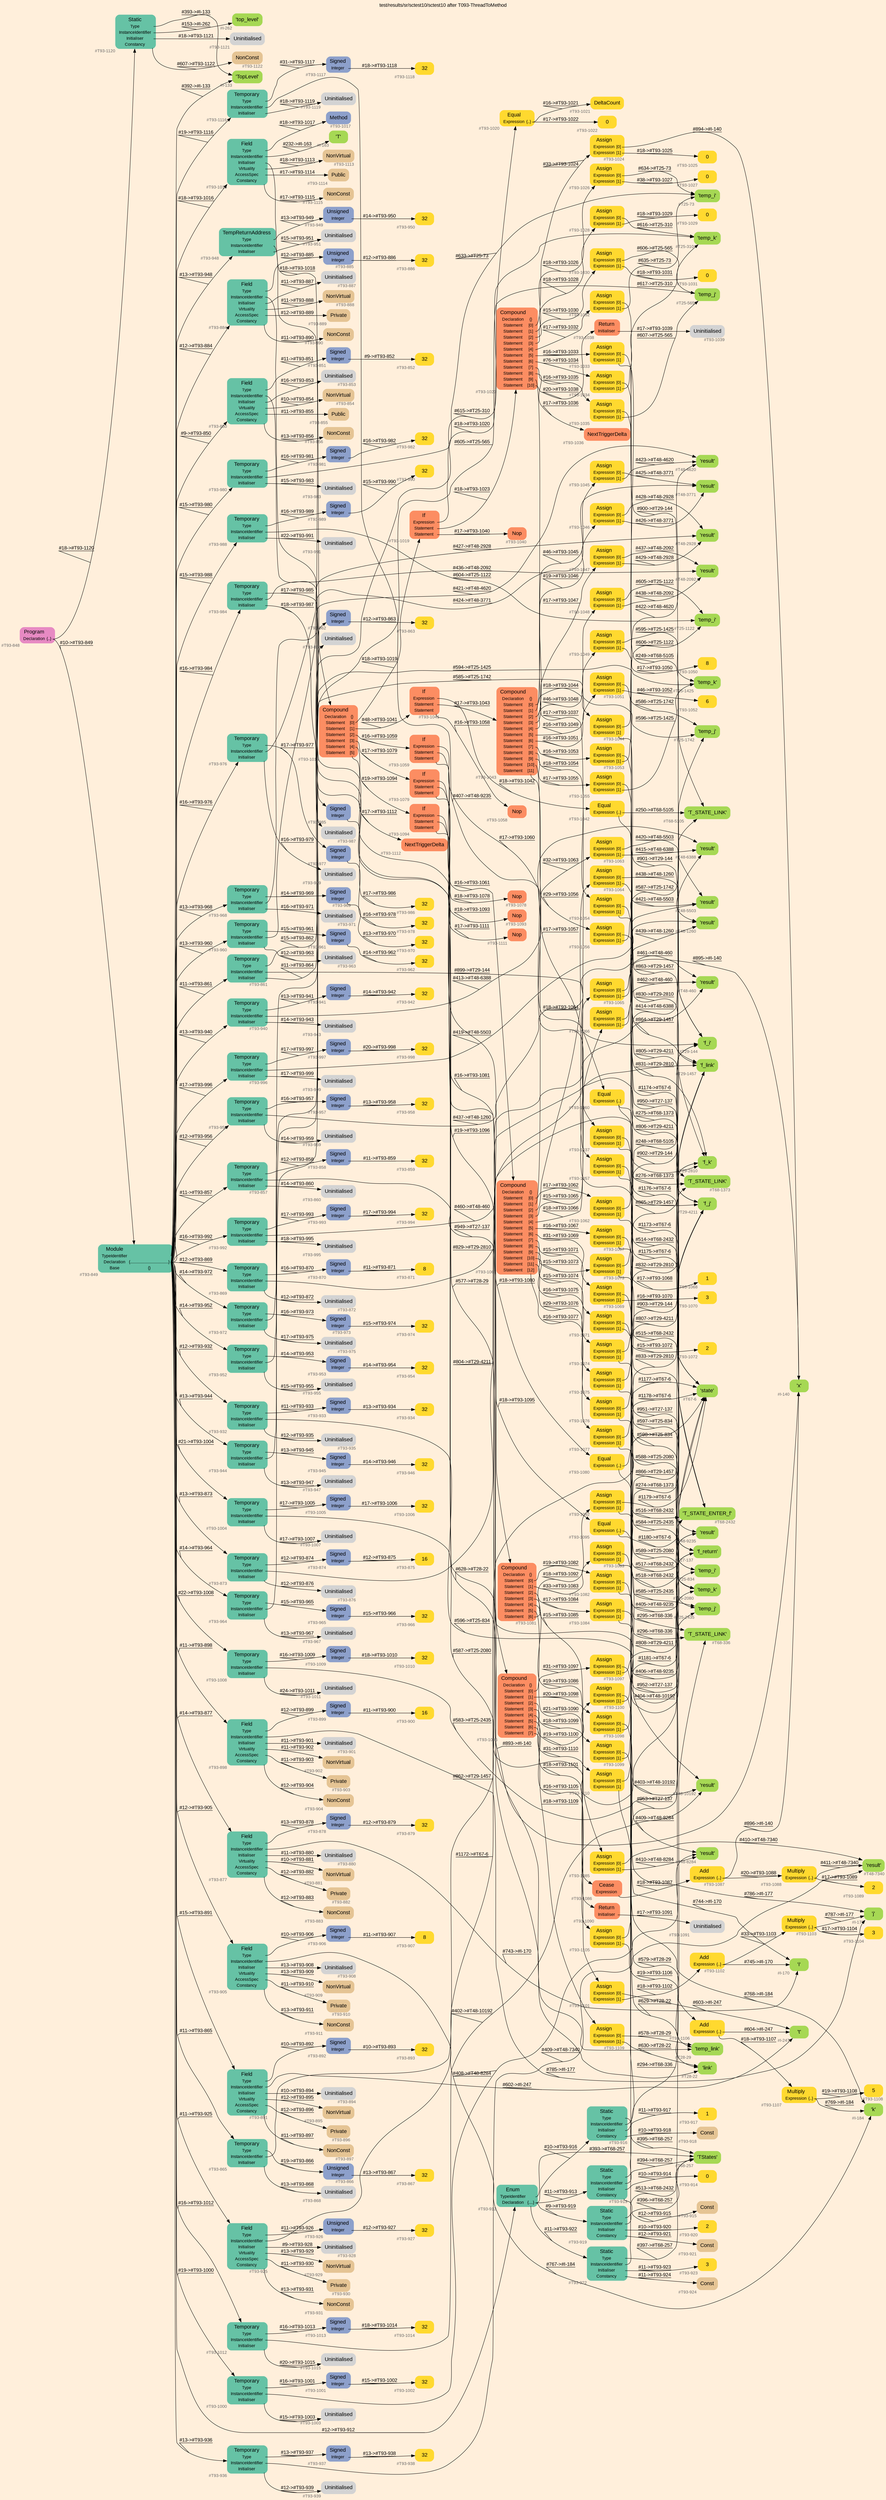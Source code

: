 digraph "test/results/sr/sctest10/sctest10 after T093-ThreadToMethod" {
label = "test/results/sr/sctest10/sctest10 after T093-ThreadToMethod"
labelloc = t
graph [
    rankdir = "LR"
    ranksep = 0.3
    bgcolor = antiquewhite1
    color = black
    fontcolor = black
    fontname = "Arial"
];
node [
    fontname = "Arial"
];
edge [
    fontname = "Arial"
];

// -------------------- node figure --------------------
// -------- block #T93-848 ----------
"#T93-848" [
    fillcolor = "/set28/4"
    xlabel = "#T93-848"
    fontsize = "12"
    fontcolor = grey40
    shape = "plaintext"
    label = <<TABLE BORDER="0" CELLBORDER="0" CELLSPACING="0">
     <TR><TD><FONT COLOR="black" POINT-SIZE="15">Program</FONT></TD></TR>
     <TR><TD><FONT COLOR="black" POINT-SIZE="12">Declaration</FONT></TD><TD PORT="port0"><FONT COLOR="black" POINT-SIZE="12">{..}</FONT></TD></TR>
    </TABLE>>
    style = "rounded,filled"
];

// -------- block #T93-849 ----------
"#T93-849" [
    fillcolor = "/set28/1"
    xlabel = "#T93-849"
    fontsize = "12"
    fontcolor = grey40
    shape = "plaintext"
    label = <<TABLE BORDER="0" CELLBORDER="0" CELLSPACING="0">
     <TR><TD><FONT COLOR="black" POINT-SIZE="15">Module</FONT></TD></TR>
     <TR><TD><FONT COLOR="black" POINT-SIZE="12">TypeIdentifier</FONT></TD><TD PORT="port0"></TD></TR>
     <TR><TD><FONT COLOR="black" POINT-SIZE="12">Declaration</FONT></TD><TD PORT="port1"><FONT COLOR="black" POINT-SIZE="12">{....................................}</FONT></TD></TR>
     <TR><TD><FONT COLOR="black" POINT-SIZE="12">Base</FONT></TD><TD PORT="port2"><FONT COLOR="black" POINT-SIZE="12">{}</FONT></TD></TR>
    </TABLE>>
    style = "rounded,filled"
];

// -------- block #I-133 ----------
"#I-133" [
    fillcolor = "/set28/5"
    xlabel = "#I-133"
    fontsize = "12"
    fontcolor = grey40
    shape = "plaintext"
    label = <<TABLE BORDER="0" CELLBORDER="0" CELLSPACING="0">
     <TR><TD><FONT COLOR="black" POINT-SIZE="15">'TopLevel'</FONT></TD></TR>
    </TABLE>>
    style = "rounded,filled"
];

// -------- block #T93-850 ----------
"#T93-850" [
    fillcolor = "/set28/1"
    xlabel = "#T93-850"
    fontsize = "12"
    fontcolor = grey40
    shape = "plaintext"
    label = <<TABLE BORDER="0" CELLBORDER="0" CELLSPACING="0">
     <TR><TD><FONT COLOR="black" POINT-SIZE="15">Field</FONT></TD></TR>
     <TR><TD><FONT COLOR="black" POINT-SIZE="12">Type</FONT></TD><TD PORT="port0"></TD></TR>
     <TR><TD><FONT COLOR="black" POINT-SIZE="12">InstanceIdentifier</FONT></TD><TD PORT="port1"></TD></TR>
     <TR><TD><FONT COLOR="black" POINT-SIZE="12">Initialiser</FONT></TD><TD PORT="port2"></TD></TR>
     <TR><TD><FONT COLOR="black" POINT-SIZE="12">Virtuality</FONT></TD><TD PORT="port3"></TD></TR>
     <TR><TD><FONT COLOR="black" POINT-SIZE="12">AccessSpec</FONT></TD><TD PORT="port4"></TD></TR>
     <TR><TD><FONT COLOR="black" POINT-SIZE="12">Constancy</FONT></TD><TD PORT="port5"></TD></TR>
    </TABLE>>
    style = "rounded,filled"
];

// -------- block #T93-851 ----------
"#T93-851" [
    fillcolor = "/set28/3"
    xlabel = "#T93-851"
    fontsize = "12"
    fontcolor = grey40
    shape = "plaintext"
    label = <<TABLE BORDER="0" CELLBORDER="0" CELLSPACING="0">
     <TR><TD><FONT COLOR="black" POINT-SIZE="15">Signed</FONT></TD></TR>
     <TR><TD><FONT COLOR="black" POINT-SIZE="12">Integer</FONT></TD><TD PORT="port0"></TD></TR>
    </TABLE>>
    style = "rounded,filled"
];

// -------- block #T93-852 ----------
"#T93-852" [
    fillcolor = "/set28/6"
    xlabel = "#T93-852"
    fontsize = "12"
    fontcolor = grey40
    shape = "plaintext"
    label = <<TABLE BORDER="0" CELLBORDER="0" CELLSPACING="0">
     <TR><TD><FONT COLOR="black" POINT-SIZE="15">32</FONT></TD></TR>
    </TABLE>>
    style = "rounded,filled"
];

// -------- block #I-140 ----------
"#I-140" [
    fillcolor = "/set28/5"
    xlabel = "#I-140"
    fontsize = "12"
    fontcolor = grey40
    shape = "plaintext"
    label = <<TABLE BORDER="0" CELLBORDER="0" CELLSPACING="0">
     <TR><TD><FONT COLOR="black" POINT-SIZE="15">'x'</FONT></TD></TR>
    </TABLE>>
    style = "rounded,filled"
];

// -------- block #T93-853 ----------
"#T93-853" [
    xlabel = "#T93-853"
    fontsize = "12"
    fontcolor = grey40
    shape = "plaintext"
    label = <<TABLE BORDER="0" CELLBORDER="0" CELLSPACING="0">
     <TR><TD><FONT COLOR="black" POINT-SIZE="15">Uninitialised</FONT></TD></TR>
    </TABLE>>
    style = "rounded,filled"
];

// -------- block #T93-854 ----------
"#T93-854" [
    fillcolor = "/set28/7"
    xlabel = "#T93-854"
    fontsize = "12"
    fontcolor = grey40
    shape = "plaintext"
    label = <<TABLE BORDER="0" CELLBORDER="0" CELLSPACING="0">
     <TR><TD><FONT COLOR="black" POINT-SIZE="15">NonVirtual</FONT></TD></TR>
    </TABLE>>
    style = "rounded,filled"
];

// -------- block #T93-855 ----------
"#T93-855" [
    fillcolor = "/set28/7"
    xlabel = "#T93-855"
    fontsize = "12"
    fontcolor = grey40
    shape = "plaintext"
    label = <<TABLE BORDER="0" CELLBORDER="0" CELLSPACING="0">
     <TR><TD><FONT COLOR="black" POINT-SIZE="15">Public</FONT></TD></TR>
    </TABLE>>
    style = "rounded,filled"
];

// -------- block #T93-856 ----------
"#T93-856" [
    fillcolor = "/set28/7"
    xlabel = "#T93-856"
    fontsize = "12"
    fontcolor = grey40
    shape = "plaintext"
    label = <<TABLE BORDER="0" CELLBORDER="0" CELLSPACING="0">
     <TR><TD><FONT COLOR="black" POINT-SIZE="15">NonConst</FONT></TD></TR>
    </TABLE>>
    style = "rounded,filled"
];

// -------- block #T93-857 ----------
"#T93-857" [
    fillcolor = "/set28/1"
    xlabel = "#T93-857"
    fontsize = "12"
    fontcolor = grey40
    shape = "plaintext"
    label = <<TABLE BORDER="0" CELLBORDER="0" CELLSPACING="0">
     <TR><TD><FONT COLOR="black" POINT-SIZE="15">Temporary</FONT></TD></TR>
     <TR><TD><FONT COLOR="black" POINT-SIZE="12">Type</FONT></TD><TD PORT="port0"></TD></TR>
     <TR><TD><FONT COLOR="black" POINT-SIZE="12">InstanceIdentifier</FONT></TD><TD PORT="port1"></TD></TR>
     <TR><TD><FONT COLOR="black" POINT-SIZE="12">Initialiser</FONT></TD><TD PORT="port2"></TD></TR>
    </TABLE>>
    style = "rounded,filled"
];

// -------- block #T93-858 ----------
"#T93-858" [
    fillcolor = "/set28/3"
    xlabel = "#T93-858"
    fontsize = "12"
    fontcolor = grey40
    shape = "plaintext"
    label = <<TABLE BORDER="0" CELLBORDER="0" CELLSPACING="0">
     <TR><TD><FONT COLOR="black" POINT-SIZE="15">Signed</FONT></TD></TR>
     <TR><TD><FONT COLOR="black" POINT-SIZE="12">Integer</FONT></TD><TD PORT="port0"></TD></TR>
    </TABLE>>
    style = "rounded,filled"
];

// -------- block #T93-859 ----------
"#T93-859" [
    fillcolor = "/set28/6"
    xlabel = "#T93-859"
    fontsize = "12"
    fontcolor = grey40
    shape = "plaintext"
    label = <<TABLE BORDER="0" CELLBORDER="0" CELLSPACING="0">
     <TR><TD><FONT COLOR="black" POINT-SIZE="15">32</FONT></TD></TR>
    </TABLE>>
    style = "rounded,filled"
];

// -------- block #T27-137 ----------
"#T27-137" [
    fillcolor = "/set28/5"
    xlabel = "#T27-137"
    fontsize = "12"
    fontcolor = grey40
    shape = "plaintext"
    label = <<TABLE BORDER="0" CELLBORDER="0" CELLSPACING="0">
     <TR><TD><FONT COLOR="black" POINT-SIZE="15">'f_return'</FONT></TD></TR>
    </TABLE>>
    style = "rounded,filled"
];

// -------- block #T93-860 ----------
"#T93-860" [
    xlabel = "#T93-860"
    fontsize = "12"
    fontcolor = grey40
    shape = "plaintext"
    label = <<TABLE BORDER="0" CELLBORDER="0" CELLSPACING="0">
     <TR><TD><FONT COLOR="black" POINT-SIZE="15">Uninitialised</FONT></TD></TR>
    </TABLE>>
    style = "rounded,filled"
];

// -------- block #T93-861 ----------
"#T93-861" [
    fillcolor = "/set28/1"
    xlabel = "#T93-861"
    fontsize = "12"
    fontcolor = grey40
    shape = "plaintext"
    label = <<TABLE BORDER="0" CELLBORDER="0" CELLSPACING="0">
     <TR><TD><FONT COLOR="black" POINT-SIZE="15">Temporary</FONT></TD></TR>
     <TR><TD><FONT COLOR="black" POINT-SIZE="12">Type</FONT></TD><TD PORT="port0"></TD></TR>
     <TR><TD><FONT COLOR="black" POINT-SIZE="12">InstanceIdentifier</FONT></TD><TD PORT="port1"></TD></TR>
     <TR><TD><FONT COLOR="black" POINT-SIZE="12">Initialiser</FONT></TD><TD PORT="port2"></TD></TR>
    </TABLE>>
    style = "rounded,filled"
];

// -------- block #T93-862 ----------
"#T93-862" [
    fillcolor = "/set28/3"
    xlabel = "#T93-862"
    fontsize = "12"
    fontcolor = grey40
    shape = "plaintext"
    label = <<TABLE BORDER="0" CELLBORDER="0" CELLSPACING="0">
     <TR><TD><FONT COLOR="black" POINT-SIZE="15">Signed</FONT></TD></TR>
     <TR><TD><FONT COLOR="black" POINT-SIZE="12">Integer</FONT></TD><TD PORT="port0"></TD></TR>
    </TABLE>>
    style = "rounded,filled"
];

// -------- block #T93-863 ----------
"#T93-863" [
    fillcolor = "/set28/6"
    xlabel = "#T93-863"
    fontsize = "12"
    fontcolor = grey40
    shape = "plaintext"
    label = <<TABLE BORDER="0" CELLBORDER="0" CELLSPACING="0">
     <TR><TD><FONT COLOR="black" POINT-SIZE="15">32</FONT></TD></TR>
    </TABLE>>
    style = "rounded,filled"
];

// -------- block #T29-144 ----------
"#T29-144" [
    fillcolor = "/set28/5"
    xlabel = "#T29-144"
    fontsize = "12"
    fontcolor = grey40
    shape = "plaintext"
    label = <<TABLE BORDER="0" CELLBORDER="0" CELLSPACING="0">
     <TR><TD><FONT COLOR="black" POINT-SIZE="15">'f_i'</FONT></TD></TR>
    </TABLE>>
    style = "rounded,filled"
];

// -------- block #T93-864 ----------
"#T93-864" [
    xlabel = "#T93-864"
    fontsize = "12"
    fontcolor = grey40
    shape = "plaintext"
    label = <<TABLE BORDER="0" CELLBORDER="0" CELLSPACING="0">
     <TR><TD><FONT COLOR="black" POINT-SIZE="15">Uninitialised</FONT></TD></TR>
    </TABLE>>
    style = "rounded,filled"
];

// -------- block #T93-865 ----------
"#T93-865" [
    fillcolor = "/set28/1"
    xlabel = "#T93-865"
    fontsize = "12"
    fontcolor = grey40
    shape = "plaintext"
    label = <<TABLE BORDER="0" CELLBORDER="0" CELLSPACING="0">
     <TR><TD><FONT COLOR="black" POINT-SIZE="15">Temporary</FONT></TD></TR>
     <TR><TD><FONT COLOR="black" POINT-SIZE="12">Type</FONT></TD><TD PORT="port0"></TD></TR>
     <TR><TD><FONT COLOR="black" POINT-SIZE="12">InstanceIdentifier</FONT></TD><TD PORT="port1"></TD></TR>
     <TR><TD><FONT COLOR="black" POINT-SIZE="12">Initialiser</FONT></TD><TD PORT="port2"></TD></TR>
    </TABLE>>
    style = "rounded,filled"
];

// -------- block #T93-866 ----------
"#T93-866" [
    fillcolor = "/set28/3"
    xlabel = "#T93-866"
    fontsize = "12"
    fontcolor = grey40
    shape = "plaintext"
    label = <<TABLE BORDER="0" CELLBORDER="0" CELLSPACING="0">
     <TR><TD><FONT COLOR="black" POINT-SIZE="15">Unsigned</FONT></TD></TR>
     <TR><TD><FONT COLOR="black" POINT-SIZE="12">Integer</FONT></TD><TD PORT="port0"></TD></TR>
    </TABLE>>
    style = "rounded,filled"
];

// -------- block #T93-867 ----------
"#T93-867" [
    fillcolor = "/set28/6"
    xlabel = "#T93-867"
    fontsize = "12"
    fontcolor = grey40
    shape = "plaintext"
    label = <<TABLE BORDER="0" CELLBORDER="0" CELLSPACING="0">
     <TR><TD><FONT COLOR="black" POINT-SIZE="15">32</FONT></TD></TR>
    </TABLE>>
    style = "rounded,filled"
];

// -------- block #T29-1457 ----------
"#T29-1457" [
    fillcolor = "/set28/5"
    xlabel = "#T29-1457"
    fontsize = "12"
    fontcolor = grey40
    shape = "plaintext"
    label = <<TABLE BORDER="0" CELLBORDER="0" CELLSPACING="0">
     <TR><TD><FONT COLOR="black" POINT-SIZE="15">'f_link'</FONT></TD></TR>
    </TABLE>>
    style = "rounded,filled"
];

// -------- block #T93-868 ----------
"#T93-868" [
    xlabel = "#T93-868"
    fontsize = "12"
    fontcolor = grey40
    shape = "plaintext"
    label = <<TABLE BORDER="0" CELLBORDER="0" CELLSPACING="0">
     <TR><TD><FONT COLOR="black" POINT-SIZE="15">Uninitialised</FONT></TD></TR>
    </TABLE>>
    style = "rounded,filled"
];

// -------- block #T93-869 ----------
"#T93-869" [
    fillcolor = "/set28/1"
    xlabel = "#T93-869"
    fontsize = "12"
    fontcolor = grey40
    shape = "plaintext"
    label = <<TABLE BORDER="0" CELLBORDER="0" CELLSPACING="0">
     <TR><TD><FONT COLOR="black" POINT-SIZE="15">Temporary</FONT></TD></TR>
     <TR><TD><FONT COLOR="black" POINT-SIZE="12">Type</FONT></TD><TD PORT="port0"></TD></TR>
     <TR><TD><FONT COLOR="black" POINT-SIZE="12">InstanceIdentifier</FONT></TD><TD PORT="port1"></TD></TR>
     <TR><TD><FONT COLOR="black" POINT-SIZE="12">Initialiser</FONT></TD><TD PORT="port2"></TD></TR>
    </TABLE>>
    style = "rounded,filled"
];

// -------- block #T93-870 ----------
"#T93-870" [
    fillcolor = "/set28/3"
    xlabel = "#T93-870"
    fontsize = "12"
    fontcolor = grey40
    shape = "plaintext"
    label = <<TABLE BORDER="0" CELLBORDER="0" CELLSPACING="0">
     <TR><TD><FONT COLOR="black" POINT-SIZE="15">Signed</FONT></TD></TR>
     <TR><TD><FONT COLOR="black" POINT-SIZE="12">Integer</FONT></TD><TD PORT="port0"></TD></TR>
    </TABLE>>
    style = "rounded,filled"
];

// -------- block #T93-871 ----------
"#T93-871" [
    fillcolor = "/set28/6"
    xlabel = "#T93-871"
    fontsize = "12"
    fontcolor = grey40
    shape = "plaintext"
    label = <<TABLE BORDER="0" CELLBORDER="0" CELLSPACING="0">
     <TR><TD><FONT COLOR="black" POINT-SIZE="15">8</FONT></TD></TR>
    </TABLE>>
    style = "rounded,filled"
];

// -------- block #T29-2810 ----------
"#T29-2810" [
    fillcolor = "/set28/5"
    xlabel = "#T29-2810"
    fontsize = "12"
    fontcolor = grey40
    shape = "plaintext"
    label = <<TABLE BORDER="0" CELLBORDER="0" CELLSPACING="0">
     <TR><TD><FONT COLOR="black" POINT-SIZE="15">'f_k'</FONT></TD></TR>
    </TABLE>>
    style = "rounded,filled"
];

// -------- block #T93-872 ----------
"#T93-872" [
    xlabel = "#T93-872"
    fontsize = "12"
    fontcolor = grey40
    shape = "plaintext"
    label = <<TABLE BORDER="0" CELLBORDER="0" CELLSPACING="0">
     <TR><TD><FONT COLOR="black" POINT-SIZE="15">Uninitialised</FONT></TD></TR>
    </TABLE>>
    style = "rounded,filled"
];

// -------- block #T93-873 ----------
"#T93-873" [
    fillcolor = "/set28/1"
    xlabel = "#T93-873"
    fontsize = "12"
    fontcolor = grey40
    shape = "plaintext"
    label = <<TABLE BORDER="0" CELLBORDER="0" CELLSPACING="0">
     <TR><TD><FONT COLOR="black" POINT-SIZE="15">Temporary</FONT></TD></TR>
     <TR><TD><FONT COLOR="black" POINT-SIZE="12">Type</FONT></TD><TD PORT="port0"></TD></TR>
     <TR><TD><FONT COLOR="black" POINT-SIZE="12">InstanceIdentifier</FONT></TD><TD PORT="port1"></TD></TR>
     <TR><TD><FONT COLOR="black" POINT-SIZE="12">Initialiser</FONT></TD><TD PORT="port2"></TD></TR>
    </TABLE>>
    style = "rounded,filled"
];

// -------- block #T93-874 ----------
"#T93-874" [
    fillcolor = "/set28/3"
    xlabel = "#T93-874"
    fontsize = "12"
    fontcolor = grey40
    shape = "plaintext"
    label = <<TABLE BORDER="0" CELLBORDER="0" CELLSPACING="0">
     <TR><TD><FONT COLOR="black" POINT-SIZE="15">Signed</FONT></TD></TR>
     <TR><TD><FONT COLOR="black" POINT-SIZE="12">Integer</FONT></TD><TD PORT="port0"></TD></TR>
    </TABLE>>
    style = "rounded,filled"
];

// -------- block #T93-875 ----------
"#T93-875" [
    fillcolor = "/set28/6"
    xlabel = "#T93-875"
    fontsize = "12"
    fontcolor = grey40
    shape = "plaintext"
    label = <<TABLE BORDER="0" CELLBORDER="0" CELLSPACING="0">
     <TR><TD><FONT COLOR="black" POINT-SIZE="15">16</FONT></TD></TR>
    </TABLE>>
    style = "rounded,filled"
];

// -------- block #T29-4211 ----------
"#T29-4211" [
    fillcolor = "/set28/5"
    xlabel = "#T29-4211"
    fontsize = "12"
    fontcolor = grey40
    shape = "plaintext"
    label = <<TABLE BORDER="0" CELLBORDER="0" CELLSPACING="0">
     <TR><TD><FONT COLOR="black" POINT-SIZE="15">'f_j'</FONT></TD></TR>
    </TABLE>>
    style = "rounded,filled"
];

// -------- block #T93-876 ----------
"#T93-876" [
    xlabel = "#T93-876"
    fontsize = "12"
    fontcolor = grey40
    shape = "plaintext"
    label = <<TABLE BORDER="0" CELLBORDER="0" CELLSPACING="0">
     <TR><TD><FONT COLOR="black" POINT-SIZE="15">Uninitialised</FONT></TD></TR>
    </TABLE>>
    style = "rounded,filled"
];

// -------- block #T93-877 ----------
"#T93-877" [
    fillcolor = "/set28/1"
    xlabel = "#T93-877"
    fontsize = "12"
    fontcolor = grey40
    shape = "plaintext"
    label = <<TABLE BORDER="0" CELLBORDER="0" CELLSPACING="0">
     <TR><TD><FONT COLOR="black" POINT-SIZE="15">Field</FONT></TD></TR>
     <TR><TD><FONT COLOR="black" POINT-SIZE="12">Type</FONT></TD><TD PORT="port0"></TD></TR>
     <TR><TD><FONT COLOR="black" POINT-SIZE="12">InstanceIdentifier</FONT></TD><TD PORT="port1"></TD></TR>
     <TR><TD><FONT COLOR="black" POINT-SIZE="12">Initialiser</FONT></TD><TD PORT="port2"></TD></TR>
     <TR><TD><FONT COLOR="black" POINT-SIZE="12">Virtuality</FONT></TD><TD PORT="port3"></TD></TR>
     <TR><TD><FONT COLOR="black" POINT-SIZE="12">AccessSpec</FONT></TD><TD PORT="port4"></TD></TR>
     <TR><TD><FONT COLOR="black" POINT-SIZE="12">Constancy</FONT></TD><TD PORT="port5"></TD></TR>
    </TABLE>>
    style = "rounded,filled"
];

// -------- block #T93-878 ----------
"#T93-878" [
    fillcolor = "/set28/3"
    xlabel = "#T93-878"
    fontsize = "12"
    fontcolor = grey40
    shape = "plaintext"
    label = <<TABLE BORDER="0" CELLBORDER="0" CELLSPACING="0">
     <TR><TD><FONT COLOR="black" POINT-SIZE="15">Signed</FONT></TD></TR>
     <TR><TD><FONT COLOR="black" POINT-SIZE="12">Integer</FONT></TD><TD PORT="port0"></TD></TR>
    </TABLE>>
    style = "rounded,filled"
];

// -------- block #T93-879 ----------
"#T93-879" [
    fillcolor = "/set28/6"
    xlabel = "#T93-879"
    fontsize = "12"
    fontcolor = grey40
    shape = "plaintext"
    label = <<TABLE BORDER="0" CELLBORDER="0" CELLSPACING="0">
     <TR><TD><FONT COLOR="black" POINT-SIZE="15">32</FONT></TD></TR>
    </TABLE>>
    style = "rounded,filled"
];

// -------- block #I-170 ----------
"#I-170" [
    fillcolor = "/set28/5"
    xlabel = "#I-170"
    fontsize = "12"
    fontcolor = grey40
    shape = "plaintext"
    label = <<TABLE BORDER="0" CELLBORDER="0" CELLSPACING="0">
     <TR><TD><FONT COLOR="black" POINT-SIZE="15">'i'</FONT></TD></TR>
    </TABLE>>
    style = "rounded,filled"
];

// -------- block #T93-880 ----------
"#T93-880" [
    xlabel = "#T93-880"
    fontsize = "12"
    fontcolor = grey40
    shape = "plaintext"
    label = <<TABLE BORDER="0" CELLBORDER="0" CELLSPACING="0">
     <TR><TD><FONT COLOR="black" POINT-SIZE="15">Uninitialised</FONT></TD></TR>
    </TABLE>>
    style = "rounded,filled"
];

// -------- block #T93-881 ----------
"#T93-881" [
    fillcolor = "/set28/7"
    xlabel = "#T93-881"
    fontsize = "12"
    fontcolor = grey40
    shape = "plaintext"
    label = <<TABLE BORDER="0" CELLBORDER="0" CELLSPACING="0">
     <TR><TD><FONT COLOR="black" POINT-SIZE="15">NonVirtual</FONT></TD></TR>
    </TABLE>>
    style = "rounded,filled"
];

// -------- block #T93-882 ----------
"#T93-882" [
    fillcolor = "/set28/7"
    xlabel = "#T93-882"
    fontsize = "12"
    fontcolor = grey40
    shape = "plaintext"
    label = <<TABLE BORDER="0" CELLBORDER="0" CELLSPACING="0">
     <TR><TD><FONT COLOR="black" POINT-SIZE="15">Private</FONT></TD></TR>
    </TABLE>>
    style = "rounded,filled"
];

// -------- block #T93-883 ----------
"#T93-883" [
    fillcolor = "/set28/7"
    xlabel = "#T93-883"
    fontsize = "12"
    fontcolor = grey40
    shape = "plaintext"
    label = <<TABLE BORDER="0" CELLBORDER="0" CELLSPACING="0">
     <TR><TD><FONT COLOR="black" POINT-SIZE="15">NonConst</FONT></TD></TR>
    </TABLE>>
    style = "rounded,filled"
];

// -------- block #T93-884 ----------
"#T93-884" [
    fillcolor = "/set28/1"
    xlabel = "#T93-884"
    fontsize = "12"
    fontcolor = grey40
    shape = "plaintext"
    label = <<TABLE BORDER="0" CELLBORDER="0" CELLSPACING="0">
     <TR><TD><FONT COLOR="black" POINT-SIZE="15">Field</FONT></TD></TR>
     <TR><TD><FONT COLOR="black" POINT-SIZE="12">Type</FONT></TD><TD PORT="port0"></TD></TR>
     <TR><TD><FONT COLOR="black" POINT-SIZE="12">InstanceIdentifier</FONT></TD><TD PORT="port1"></TD></TR>
     <TR><TD><FONT COLOR="black" POINT-SIZE="12">Initialiser</FONT></TD><TD PORT="port2"></TD></TR>
     <TR><TD><FONT COLOR="black" POINT-SIZE="12">Virtuality</FONT></TD><TD PORT="port3"></TD></TR>
     <TR><TD><FONT COLOR="black" POINT-SIZE="12">AccessSpec</FONT></TD><TD PORT="port4"></TD></TR>
     <TR><TD><FONT COLOR="black" POINT-SIZE="12">Constancy</FONT></TD><TD PORT="port5"></TD></TR>
    </TABLE>>
    style = "rounded,filled"
];

// -------- block #T93-885 ----------
"#T93-885" [
    fillcolor = "/set28/3"
    xlabel = "#T93-885"
    fontsize = "12"
    fontcolor = grey40
    shape = "plaintext"
    label = <<TABLE BORDER="0" CELLBORDER="0" CELLSPACING="0">
     <TR><TD><FONT COLOR="black" POINT-SIZE="15">Unsigned</FONT></TD></TR>
     <TR><TD><FONT COLOR="black" POINT-SIZE="12">Integer</FONT></TD><TD PORT="port0"></TD></TR>
    </TABLE>>
    style = "rounded,filled"
];

// -------- block #T93-886 ----------
"#T93-886" [
    fillcolor = "/set28/6"
    xlabel = "#T93-886"
    fontsize = "12"
    fontcolor = grey40
    shape = "plaintext"
    label = <<TABLE BORDER="0" CELLBORDER="0" CELLSPACING="0">
     <TR><TD><FONT COLOR="black" POINT-SIZE="15">32</FONT></TD></TR>
    </TABLE>>
    style = "rounded,filled"
];

// -------- block #T28-22 ----------
"#T28-22" [
    fillcolor = "/set28/5"
    xlabel = "#T28-22"
    fontsize = "12"
    fontcolor = grey40
    shape = "plaintext"
    label = <<TABLE BORDER="0" CELLBORDER="0" CELLSPACING="0">
     <TR><TD><FONT COLOR="black" POINT-SIZE="15">'link'</FONT></TD></TR>
    </TABLE>>
    style = "rounded,filled"
];

// -------- block #T93-887 ----------
"#T93-887" [
    xlabel = "#T93-887"
    fontsize = "12"
    fontcolor = grey40
    shape = "plaintext"
    label = <<TABLE BORDER="0" CELLBORDER="0" CELLSPACING="0">
     <TR><TD><FONT COLOR="black" POINT-SIZE="15">Uninitialised</FONT></TD></TR>
    </TABLE>>
    style = "rounded,filled"
];

// -------- block #T93-888 ----------
"#T93-888" [
    fillcolor = "/set28/7"
    xlabel = "#T93-888"
    fontsize = "12"
    fontcolor = grey40
    shape = "plaintext"
    label = <<TABLE BORDER="0" CELLBORDER="0" CELLSPACING="0">
     <TR><TD><FONT COLOR="black" POINT-SIZE="15">NonVirtual</FONT></TD></TR>
    </TABLE>>
    style = "rounded,filled"
];

// -------- block #T93-889 ----------
"#T93-889" [
    fillcolor = "/set28/7"
    xlabel = "#T93-889"
    fontsize = "12"
    fontcolor = grey40
    shape = "plaintext"
    label = <<TABLE BORDER="0" CELLBORDER="0" CELLSPACING="0">
     <TR><TD><FONT COLOR="black" POINT-SIZE="15">Private</FONT></TD></TR>
    </TABLE>>
    style = "rounded,filled"
];

// -------- block #T93-890 ----------
"#T93-890" [
    fillcolor = "/set28/7"
    xlabel = "#T93-890"
    fontsize = "12"
    fontcolor = grey40
    shape = "plaintext"
    label = <<TABLE BORDER="0" CELLBORDER="0" CELLSPACING="0">
     <TR><TD><FONT COLOR="black" POINT-SIZE="15">NonConst</FONT></TD></TR>
    </TABLE>>
    style = "rounded,filled"
];

// -------- block #T93-891 ----------
"#T93-891" [
    fillcolor = "/set28/1"
    xlabel = "#T93-891"
    fontsize = "12"
    fontcolor = grey40
    shape = "plaintext"
    label = <<TABLE BORDER="0" CELLBORDER="0" CELLSPACING="0">
     <TR><TD><FONT COLOR="black" POINT-SIZE="15">Field</FONT></TD></TR>
     <TR><TD><FONT COLOR="black" POINT-SIZE="12">Type</FONT></TD><TD PORT="port0"></TD></TR>
     <TR><TD><FONT COLOR="black" POINT-SIZE="12">InstanceIdentifier</FONT></TD><TD PORT="port1"></TD></TR>
     <TR><TD><FONT COLOR="black" POINT-SIZE="12">Initialiser</FONT></TD><TD PORT="port2"></TD></TR>
     <TR><TD><FONT COLOR="black" POINT-SIZE="12">Virtuality</FONT></TD><TD PORT="port3"></TD></TR>
     <TR><TD><FONT COLOR="black" POINT-SIZE="12">AccessSpec</FONT></TD><TD PORT="port4"></TD></TR>
     <TR><TD><FONT COLOR="black" POINT-SIZE="12">Constancy</FONT></TD><TD PORT="port5"></TD></TR>
    </TABLE>>
    style = "rounded,filled"
];

// -------- block #T93-892 ----------
"#T93-892" [
    fillcolor = "/set28/3"
    xlabel = "#T93-892"
    fontsize = "12"
    fontcolor = grey40
    shape = "plaintext"
    label = <<TABLE BORDER="0" CELLBORDER="0" CELLSPACING="0">
     <TR><TD><FONT COLOR="black" POINT-SIZE="15">Signed</FONT></TD></TR>
     <TR><TD><FONT COLOR="black" POINT-SIZE="12">Integer</FONT></TD><TD PORT="port0"></TD></TR>
    </TABLE>>
    style = "rounded,filled"
];

// -------- block #T93-893 ----------
"#T93-893" [
    fillcolor = "/set28/6"
    xlabel = "#T93-893"
    fontsize = "12"
    fontcolor = grey40
    shape = "plaintext"
    label = <<TABLE BORDER="0" CELLBORDER="0" CELLSPACING="0">
     <TR><TD><FONT COLOR="black" POINT-SIZE="15">32</FONT></TD></TR>
    </TABLE>>
    style = "rounded,filled"
];

// -------- block #I-247 ----------
"#I-247" [
    fillcolor = "/set28/5"
    xlabel = "#I-247"
    fontsize = "12"
    fontcolor = grey40
    shape = "plaintext"
    label = <<TABLE BORDER="0" CELLBORDER="0" CELLSPACING="0">
     <TR><TD><FONT COLOR="black" POINT-SIZE="15">'t'</FONT></TD></TR>
    </TABLE>>
    style = "rounded,filled"
];

// -------- block #T93-894 ----------
"#T93-894" [
    xlabel = "#T93-894"
    fontsize = "12"
    fontcolor = grey40
    shape = "plaintext"
    label = <<TABLE BORDER="0" CELLBORDER="0" CELLSPACING="0">
     <TR><TD><FONT COLOR="black" POINT-SIZE="15">Uninitialised</FONT></TD></TR>
    </TABLE>>
    style = "rounded,filled"
];

// -------- block #T93-895 ----------
"#T93-895" [
    fillcolor = "/set28/7"
    xlabel = "#T93-895"
    fontsize = "12"
    fontcolor = grey40
    shape = "plaintext"
    label = <<TABLE BORDER="0" CELLBORDER="0" CELLSPACING="0">
     <TR><TD><FONT COLOR="black" POINT-SIZE="15">NonVirtual</FONT></TD></TR>
    </TABLE>>
    style = "rounded,filled"
];

// -------- block #T93-896 ----------
"#T93-896" [
    fillcolor = "/set28/7"
    xlabel = "#T93-896"
    fontsize = "12"
    fontcolor = grey40
    shape = "plaintext"
    label = <<TABLE BORDER="0" CELLBORDER="0" CELLSPACING="0">
     <TR><TD><FONT COLOR="black" POINT-SIZE="15">Private</FONT></TD></TR>
    </TABLE>>
    style = "rounded,filled"
];

// -------- block #T93-897 ----------
"#T93-897" [
    fillcolor = "/set28/7"
    xlabel = "#T93-897"
    fontsize = "12"
    fontcolor = grey40
    shape = "plaintext"
    label = <<TABLE BORDER="0" CELLBORDER="0" CELLSPACING="0">
     <TR><TD><FONT COLOR="black" POINT-SIZE="15">NonConst</FONT></TD></TR>
    </TABLE>>
    style = "rounded,filled"
];

// -------- block #T93-898 ----------
"#T93-898" [
    fillcolor = "/set28/1"
    xlabel = "#T93-898"
    fontsize = "12"
    fontcolor = grey40
    shape = "plaintext"
    label = <<TABLE BORDER="0" CELLBORDER="0" CELLSPACING="0">
     <TR><TD><FONT COLOR="black" POINT-SIZE="15">Field</FONT></TD></TR>
     <TR><TD><FONT COLOR="black" POINT-SIZE="12">Type</FONT></TD><TD PORT="port0"></TD></TR>
     <TR><TD><FONT COLOR="black" POINT-SIZE="12">InstanceIdentifier</FONT></TD><TD PORT="port1"></TD></TR>
     <TR><TD><FONT COLOR="black" POINT-SIZE="12">Initialiser</FONT></TD><TD PORT="port2"></TD></TR>
     <TR><TD><FONT COLOR="black" POINT-SIZE="12">Virtuality</FONT></TD><TD PORT="port3"></TD></TR>
     <TR><TD><FONT COLOR="black" POINT-SIZE="12">AccessSpec</FONT></TD><TD PORT="port4"></TD></TR>
     <TR><TD><FONT COLOR="black" POINT-SIZE="12">Constancy</FONT></TD><TD PORT="port5"></TD></TR>
    </TABLE>>
    style = "rounded,filled"
];

// -------- block #T93-899 ----------
"#T93-899" [
    fillcolor = "/set28/3"
    xlabel = "#T93-899"
    fontsize = "12"
    fontcolor = grey40
    shape = "plaintext"
    label = <<TABLE BORDER="0" CELLBORDER="0" CELLSPACING="0">
     <TR><TD><FONT COLOR="black" POINT-SIZE="15">Signed</FONT></TD></TR>
     <TR><TD><FONT COLOR="black" POINT-SIZE="12">Integer</FONT></TD><TD PORT="port0"></TD></TR>
    </TABLE>>
    style = "rounded,filled"
];

// -------- block #T93-900 ----------
"#T93-900" [
    fillcolor = "/set28/6"
    xlabel = "#T93-900"
    fontsize = "12"
    fontcolor = grey40
    shape = "plaintext"
    label = <<TABLE BORDER="0" CELLBORDER="0" CELLSPACING="0">
     <TR><TD><FONT COLOR="black" POINT-SIZE="15">16</FONT></TD></TR>
    </TABLE>>
    style = "rounded,filled"
];

// -------- block #I-177 ----------
"#I-177" [
    fillcolor = "/set28/5"
    xlabel = "#I-177"
    fontsize = "12"
    fontcolor = grey40
    shape = "plaintext"
    label = <<TABLE BORDER="0" CELLBORDER="0" CELLSPACING="0">
     <TR><TD><FONT COLOR="black" POINT-SIZE="15">'j'</FONT></TD></TR>
    </TABLE>>
    style = "rounded,filled"
];

// -------- block #T93-901 ----------
"#T93-901" [
    xlabel = "#T93-901"
    fontsize = "12"
    fontcolor = grey40
    shape = "plaintext"
    label = <<TABLE BORDER="0" CELLBORDER="0" CELLSPACING="0">
     <TR><TD><FONT COLOR="black" POINT-SIZE="15">Uninitialised</FONT></TD></TR>
    </TABLE>>
    style = "rounded,filled"
];

// -------- block #T93-902 ----------
"#T93-902" [
    fillcolor = "/set28/7"
    xlabel = "#T93-902"
    fontsize = "12"
    fontcolor = grey40
    shape = "plaintext"
    label = <<TABLE BORDER="0" CELLBORDER="0" CELLSPACING="0">
     <TR><TD><FONT COLOR="black" POINT-SIZE="15">NonVirtual</FONT></TD></TR>
    </TABLE>>
    style = "rounded,filled"
];

// -------- block #T93-903 ----------
"#T93-903" [
    fillcolor = "/set28/7"
    xlabel = "#T93-903"
    fontsize = "12"
    fontcolor = grey40
    shape = "plaintext"
    label = <<TABLE BORDER="0" CELLBORDER="0" CELLSPACING="0">
     <TR><TD><FONT COLOR="black" POINT-SIZE="15">Private</FONT></TD></TR>
    </TABLE>>
    style = "rounded,filled"
];

// -------- block #T93-904 ----------
"#T93-904" [
    fillcolor = "/set28/7"
    xlabel = "#T93-904"
    fontsize = "12"
    fontcolor = grey40
    shape = "plaintext"
    label = <<TABLE BORDER="0" CELLBORDER="0" CELLSPACING="0">
     <TR><TD><FONT COLOR="black" POINT-SIZE="15">NonConst</FONT></TD></TR>
    </TABLE>>
    style = "rounded,filled"
];

// -------- block #T93-905 ----------
"#T93-905" [
    fillcolor = "/set28/1"
    xlabel = "#T93-905"
    fontsize = "12"
    fontcolor = grey40
    shape = "plaintext"
    label = <<TABLE BORDER="0" CELLBORDER="0" CELLSPACING="0">
     <TR><TD><FONT COLOR="black" POINT-SIZE="15">Field</FONT></TD></TR>
     <TR><TD><FONT COLOR="black" POINT-SIZE="12">Type</FONT></TD><TD PORT="port0"></TD></TR>
     <TR><TD><FONT COLOR="black" POINT-SIZE="12">InstanceIdentifier</FONT></TD><TD PORT="port1"></TD></TR>
     <TR><TD><FONT COLOR="black" POINT-SIZE="12">Initialiser</FONT></TD><TD PORT="port2"></TD></TR>
     <TR><TD><FONT COLOR="black" POINT-SIZE="12">Virtuality</FONT></TD><TD PORT="port3"></TD></TR>
     <TR><TD><FONT COLOR="black" POINT-SIZE="12">AccessSpec</FONT></TD><TD PORT="port4"></TD></TR>
     <TR><TD><FONT COLOR="black" POINT-SIZE="12">Constancy</FONT></TD><TD PORT="port5"></TD></TR>
    </TABLE>>
    style = "rounded,filled"
];

// -------- block #T93-906 ----------
"#T93-906" [
    fillcolor = "/set28/3"
    xlabel = "#T93-906"
    fontsize = "12"
    fontcolor = grey40
    shape = "plaintext"
    label = <<TABLE BORDER="0" CELLBORDER="0" CELLSPACING="0">
     <TR><TD><FONT COLOR="black" POINT-SIZE="15">Signed</FONT></TD></TR>
     <TR><TD><FONT COLOR="black" POINT-SIZE="12">Integer</FONT></TD><TD PORT="port0"></TD></TR>
    </TABLE>>
    style = "rounded,filled"
];

// -------- block #T93-907 ----------
"#T93-907" [
    fillcolor = "/set28/6"
    xlabel = "#T93-907"
    fontsize = "12"
    fontcolor = grey40
    shape = "plaintext"
    label = <<TABLE BORDER="0" CELLBORDER="0" CELLSPACING="0">
     <TR><TD><FONT COLOR="black" POINT-SIZE="15">8</FONT></TD></TR>
    </TABLE>>
    style = "rounded,filled"
];

// -------- block #I-184 ----------
"#I-184" [
    fillcolor = "/set28/5"
    xlabel = "#I-184"
    fontsize = "12"
    fontcolor = grey40
    shape = "plaintext"
    label = <<TABLE BORDER="0" CELLBORDER="0" CELLSPACING="0">
     <TR><TD><FONT COLOR="black" POINT-SIZE="15">'k'</FONT></TD></TR>
    </TABLE>>
    style = "rounded,filled"
];

// -------- block #T93-908 ----------
"#T93-908" [
    xlabel = "#T93-908"
    fontsize = "12"
    fontcolor = grey40
    shape = "plaintext"
    label = <<TABLE BORDER="0" CELLBORDER="0" CELLSPACING="0">
     <TR><TD><FONT COLOR="black" POINT-SIZE="15">Uninitialised</FONT></TD></TR>
    </TABLE>>
    style = "rounded,filled"
];

// -------- block #T93-909 ----------
"#T93-909" [
    fillcolor = "/set28/7"
    xlabel = "#T93-909"
    fontsize = "12"
    fontcolor = grey40
    shape = "plaintext"
    label = <<TABLE BORDER="0" CELLBORDER="0" CELLSPACING="0">
     <TR><TD><FONT COLOR="black" POINT-SIZE="15">NonVirtual</FONT></TD></TR>
    </TABLE>>
    style = "rounded,filled"
];

// -------- block #T93-910 ----------
"#T93-910" [
    fillcolor = "/set28/7"
    xlabel = "#T93-910"
    fontsize = "12"
    fontcolor = grey40
    shape = "plaintext"
    label = <<TABLE BORDER="0" CELLBORDER="0" CELLSPACING="0">
     <TR><TD><FONT COLOR="black" POINT-SIZE="15">Private</FONT></TD></TR>
    </TABLE>>
    style = "rounded,filled"
];

// -------- block #T93-911 ----------
"#T93-911" [
    fillcolor = "/set28/7"
    xlabel = "#T93-911"
    fontsize = "12"
    fontcolor = grey40
    shape = "plaintext"
    label = <<TABLE BORDER="0" CELLBORDER="0" CELLSPACING="0">
     <TR><TD><FONT COLOR="black" POINT-SIZE="15">NonConst</FONT></TD></TR>
    </TABLE>>
    style = "rounded,filled"
];

// -------- block #T93-912 ----------
"#T93-912" [
    fillcolor = "/set28/1"
    xlabel = "#T93-912"
    fontsize = "12"
    fontcolor = grey40
    shape = "plaintext"
    label = <<TABLE BORDER="0" CELLBORDER="0" CELLSPACING="0">
     <TR><TD><FONT COLOR="black" POINT-SIZE="15">Enum</FONT></TD></TR>
     <TR><TD><FONT COLOR="black" POINT-SIZE="12">TypeIdentifier</FONT></TD><TD PORT="port0"></TD></TR>
     <TR><TD><FONT COLOR="black" POINT-SIZE="12">Declaration</FONT></TD><TD PORT="port1"><FONT COLOR="black" POINT-SIZE="12">{....}</FONT></TD></TR>
    </TABLE>>
    style = "rounded,filled"
];

// -------- block #T68-257 ----------
"#T68-257" [
    fillcolor = "/set28/5"
    xlabel = "#T68-257"
    fontsize = "12"
    fontcolor = grey40
    shape = "plaintext"
    label = <<TABLE BORDER="0" CELLBORDER="0" CELLSPACING="0">
     <TR><TD><FONT COLOR="black" POINT-SIZE="15">'TStates'</FONT></TD></TR>
    </TABLE>>
    style = "rounded,filled"
];

// -------- block #T93-913 ----------
"#T93-913" [
    fillcolor = "/set28/1"
    xlabel = "#T93-913"
    fontsize = "12"
    fontcolor = grey40
    shape = "plaintext"
    label = <<TABLE BORDER="0" CELLBORDER="0" CELLSPACING="0">
     <TR><TD><FONT COLOR="black" POINT-SIZE="15">Static</FONT></TD></TR>
     <TR><TD><FONT COLOR="black" POINT-SIZE="12">Type</FONT></TD><TD PORT="port0"></TD></TR>
     <TR><TD><FONT COLOR="black" POINT-SIZE="12">InstanceIdentifier</FONT></TD><TD PORT="port1"></TD></TR>
     <TR><TD><FONT COLOR="black" POINT-SIZE="12">Initialiser</FONT></TD><TD PORT="port2"></TD></TR>
     <TR><TD><FONT COLOR="black" POINT-SIZE="12">Constancy</FONT></TD><TD PORT="port3"></TD></TR>
    </TABLE>>
    style = "rounded,filled"
];

// -------- block #T68-336 ----------
"#T68-336" [
    fillcolor = "/set28/5"
    xlabel = "#T68-336"
    fontsize = "12"
    fontcolor = grey40
    shape = "plaintext"
    label = <<TABLE BORDER="0" CELLBORDER="0" CELLSPACING="0">
     <TR><TD><FONT COLOR="black" POINT-SIZE="15">'T_STATE_LINK'</FONT></TD></TR>
    </TABLE>>
    style = "rounded,filled"
];

// -------- block #T93-914 ----------
"#T93-914" [
    fillcolor = "/set28/6"
    xlabel = "#T93-914"
    fontsize = "12"
    fontcolor = grey40
    shape = "plaintext"
    label = <<TABLE BORDER="0" CELLBORDER="0" CELLSPACING="0">
     <TR><TD><FONT COLOR="black" POINT-SIZE="15">0</FONT></TD></TR>
    </TABLE>>
    style = "rounded,filled"
];

// -------- block #T93-915 ----------
"#T93-915" [
    fillcolor = "/set28/7"
    xlabel = "#T93-915"
    fontsize = "12"
    fontcolor = grey40
    shape = "plaintext"
    label = <<TABLE BORDER="0" CELLBORDER="0" CELLSPACING="0">
     <TR><TD><FONT COLOR="black" POINT-SIZE="15">Const</FONT></TD></TR>
    </TABLE>>
    style = "rounded,filled"
];

// -------- block #T93-916 ----------
"#T93-916" [
    fillcolor = "/set28/1"
    xlabel = "#T93-916"
    fontsize = "12"
    fontcolor = grey40
    shape = "plaintext"
    label = <<TABLE BORDER="0" CELLBORDER="0" CELLSPACING="0">
     <TR><TD><FONT COLOR="black" POINT-SIZE="15">Static</FONT></TD></TR>
     <TR><TD><FONT COLOR="black" POINT-SIZE="12">Type</FONT></TD><TD PORT="port0"></TD></TR>
     <TR><TD><FONT COLOR="black" POINT-SIZE="12">InstanceIdentifier</FONT></TD><TD PORT="port1"></TD></TR>
     <TR><TD><FONT COLOR="black" POINT-SIZE="12">Initialiser</FONT></TD><TD PORT="port2"></TD></TR>
     <TR><TD><FONT COLOR="black" POINT-SIZE="12">Constancy</FONT></TD><TD PORT="port3"></TD></TR>
    </TABLE>>
    style = "rounded,filled"
];

// -------- block #T68-1373 ----------
"#T68-1373" [
    fillcolor = "/set28/5"
    xlabel = "#T68-1373"
    fontsize = "12"
    fontcolor = grey40
    shape = "plaintext"
    label = <<TABLE BORDER="0" CELLBORDER="0" CELLSPACING="0">
     <TR><TD><FONT COLOR="black" POINT-SIZE="15">'T_STATE_LINK'</FONT></TD></TR>
    </TABLE>>
    style = "rounded,filled"
];

// -------- block #T93-917 ----------
"#T93-917" [
    fillcolor = "/set28/6"
    xlabel = "#T93-917"
    fontsize = "12"
    fontcolor = grey40
    shape = "plaintext"
    label = <<TABLE BORDER="0" CELLBORDER="0" CELLSPACING="0">
     <TR><TD><FONT COLOR="black" POINT-SIZE="15">1</FONT></TD></TR>
    </TABLE>>
    style = "rounded,filled"
];

// -------- block #T93-918 ----------
"#T93-918" [
    fillcolor = "/set28/7"
    xlabel = "#T93-918"
    fontsize = "12"
    fontcolor = grey40
    shape = "plaintext"
    label = <<TABLE BORDER="0" CELLBORDER="0" CELLSPACING="0">
     <TR><TD><FONT COLOR="black" POINT-SIZE="15">Const</FONT></TD></TR>
    </TABLE>>
    style = "rounded,filled"
];

// -------- block #T93-919 ----------
"#T93-919" [
    fillcolor = "/set28/1"
    xlabel = "#T93-919"
    fontsize = "12"
    fontcolor = grey40
    shape = "plaintext"
    label = <<TABLE BORDER="0" CELLBORDER="0" CELLSPACING="0">
     <TR><TD><FONT COLOR="black" POINT-SIZE="15">Static</FONT></TD></TR>
     <TR><TD><FONT COLOR="black" POINT-SIZE="12">Type</FONT></TD><TD PORT="port0"></TD></TR>
     <TR><TD><FONT COLOR="black" POINT-SIZE="12">InstanceIdentifier</FONT></TD><TD PORT="port1"></TD></TR>
     <TR><TD><FONT COLOR="black" POINT-SIZE="12">Initialiser</FONT></TD><TD PORT="port2"></TD></TR>
     <TR><TD><FONT COLOR="black" POINT-SIZE="12">Constancy</FONT></TD><TD PORT="port3"></TD></TR>
    </TABLE>>
    style = "rounded,filled"
];

// -------- block #T68-2432 ----------
"#T68-2432" [
    fillcolor = "/set28/5"
    xlabel = "#T68-2432"
    fontsize = "12"
    fontcolor = grey40
    shape = "plaintext"
    label = <<TABLE BORDER="0" CELLBORDER="0" CELLSPACING="0">
     <TR><TD><FONT COLOR="black" POINT-SIZE="15">'T_STATE_ENTER_f'</FONT></TD></TR>
    </TABLE>>
    style = "rounded,filled"
];

// -------- block #T93-920 ----------
"#T93-920" [
    fillcolor = "/set28/6"
    xlabel = "#T93-920"
    fontsize = "12"
    fontcolor = grey40
    shape = "plaintext"
    label = <<TABLE BORDER="0" CELLBORDER="0" CELLSPACING="0">
     <TR><TD><FONT COLOR="black" POINT-SIZE="15">2</FONT></TD></TR>
    </TABLE>>
    style = "rounded,filled"
];

// -------- block #T93-921 ----------
"#T93-921" [
    fillcolor = "/set28/7"
    xlabel = "#T93-921"
    fontsize = "12"
    fontcolor = grey40
    shape = "plaintext"
    label = <<TABLE BORDER="0" CELLBORDER="0" CELLSPACING="0">
     <TR><TD><FONT COLOR="black" POINT-SIZE="15">Const</FONT></TD></TR>
    </TABLE>>
    style = "rounded,filled"
];

// -------- block #T93-922 ----------
"#T93-922" [
    fillcolor = "/set28/1"
    xlabel = "#T93-922"
    fontsize = "12"
    fontcolor = grey40
    shape = "plaintext"
    label = <<TABLE BORDER="0" CELLBORDER="0" CELLSPACING="0">
     <TR><TD><FONT COLOR="black" POINT-SIZE="15">Static</FONT></TD></TR>
     <TR><TD><FONT COLOR="black" POINT-SIZE="12">Type</FONT></TD><TD PORT="port0"></TD></TR>
     <TR><TD><FONT COLOR="black" POINT-SIZE="12">InstanceIdentifier</FONT></TD><TD PORT="port1"></TD></TR>
     <TR><TD><FONT COLOR="black" POINT-SIZE="12">Initialiser</FONT></TD><TD PORT="port2"></TD></TR>
     <TR><TD><FONT COLOR="black" POINT-SIZE="12">Constancy</FONT></TD><TD PORT="port3"></TD></TR>
    </TABLE>>
    style = "rounded,filled"
];

// -------- block #T68-5105 ----------
"#T68-5105" [
    fillcolor = "/set28/5"
    xlabel = "#T68-5105"
    fontsize = "12"
    fontcolor = grey40
    shape = "plaintext"
    label = <<TABLE BORDER="0" CELLBORDER="0" CELLSPACING="0">
     <TR><TD><FONT COLOR="black" POINT-SIZE="15">'T_STATE_LINK'</FONT></TD></TR>
    </TABLE>>
    style = "rounded,filled"
];

// -------- block #T93-923 ----------
"#T93-923" [
    fillcolor = "/set28/6"
    xlabel = "#T93-923"
    fontsize = "12"
    fontcolor = grey40
    shape = "plaintext"
    label = <<TABLE BORDER="0" CELLBORDER="0" CELLSPACING="0">
     <TR><TD><FONT COLOR="black" POINT-SIZE="15">3</FONT></TD></TR>
    </TABLE>>
    style = "rounded,filled"
];

// -------- block #T93-924 ----------
"#T93-924" [
    fillcolor = "/set28/7"
    xlabel = "#T93-924"
    fontsize = "12"
    fontcolor = grey40
    shape = "plaintext"
    label = <<TABLE BORDER="0" CELLBORDER="0" CELLSPACING="0">
     <TR><TD><FONT COLOR="black" POINT-SIZE="15">Const</FONT></TD></TR>
    </TABLE>>
    style = "rounded,filled"
];

// -------- block #T93-925 ----------
"#T93-925" [
    fillcolor = "/set28/1"
    xlabel = "#T93-925"
    fontsize = "12"
    fontcolor = grey40
    shape = "plaintext"
    label = <<TABLE BORDER="0" CELLBORDER="0" CELLSPACING="0">
     <TR><TD><FONT COLOR="black" POINT-SIZE="15">Field</FONT></TD></TR>
     <TR><TD><FONT COLOR="black" POINT-SIZE="12">Type</FONT></TD><TD PORT="port0"></TD></TR>
     <TR><TD><FONT COLOR="black" POINT-SIZE="12">InstanceIdentifier</FONT></TD><TD PORT="port1"></TD></TR>
     <TR><TD><FONT COLOR="black" POINT-SIZE="12">Initialiser</FONT></TD><TD PORT="port2"></TD></TR>
     <TR><TD><FONT COLOR="black" POINT-SIZE="12">Virtuality</FONT></TD><TD PORT="port3"></TD></TR>
     <TR><TD><FONT COLOR="black" POINT-SIZE="12">AccessSpec</FONT></TD><TD PORT="port4"></TD></TR>
     <TR><TD><FONT COLOR="black" POINT-SIZE="12">Constancy</FONT></TD><TD PORT="port5"></TD></TR>
    </TABLE>>
    style = "rounded,filled"
];

// -------- block #T93-926 ----------
"#T93-926" [
    fillcolor = "/set28/3"
    xlabel = "#T93-926"
    fontsize = "12"
    fontcolor = grey40
    shape = "plaintext"
    label = <<TABLE BORDER="0" CELLBORDER="0" CELLSPACING="0">
     <TR><TD><FONT COLOR="black" POINT-SIZE="15">Unsigned</FONT></TD></TR>
     <TR><TD><FONT COLOR="black" POINT-SIZE="12">Integer</FONT></TD><TD PORT="port0"></TD></TR>
    </TABLE>>
    style = "rounded,filled"
];

// -------- block #T93-927 ----------
"#T93-927" [
    fillcolor = "/set28/6"
    xlabel = "#T93-927"
    fontsize = "12"
    fontcolor = grey40
    shape = "plaintext"
    label = <<TABLE BORDER="0" CELLBORDER="0" CELLSPACING="0">
     <TR><TD><FONT COLOR="black" POINT-SIZE="15">32</FONT></TD></TR>
    </TABLE>>
    style = "rounded,filled"
];

// -------- block #T67-6 ----------
"#T67-6" [
    fillcolor = "/set28/5"
    xlabel = "#T67-6"
    fontsize = "12"
    fontcolor = grey40
    shape = "plaintext"
    label = <<TABLE BORDER="0" CELLBORDER="0" CELLSPACING="0">
     <TR><TD><FONT COLOR="black" POINT-SIZE="15">'state'</FONT></TD></TR>
    </TABLE>>
    style = "rounded,filled"
];

// -------- block #T93-928 ----------
"#T93-928" [
    xlabel = "#T93-928"
    fontsize = "12"
    fontcolor = grey40
    shape = "plaintext"
    label = <<TABLE BORDER="0" CELLBORDER="0" CELLSPACING="0">
     <TR><TD><FONT COLOR="black" POINT-SIZE="15">Uninitialised</FONT></TD></TR>
    </TABLE>>
    style = "rounded,filled"
];

// -------- block #T93-929 ----------
"#T93-929" [
    fillcolor = "/set28/7"
    xlabel = "#T93-929"
    fontsize = "12"
    fontcolor = grey40
    shape = "plaintext"
    label = <<TABLE BORDER="0" CELLBORDER="0" CELLSPACING="0">
     <TR><TD><FONT COLOR="black" POINT-SIZE="15">NonVirtual</FONT></TD></TR>
    </TABLE>>
    style = "rounded,filled"
];

// -------- block #T93-930 ----------
"#T93-930" [
    fillcolor = "/set28/7"
    xlabel = "#T93-930"
    fontsize = "12"
    fontcolor = grey40
    shape = "plaintext"
    label = <<TABLE BORDER="0" CELLBORDER="0" CELLSPACING="0">
     <TR><TD><FONT COLOR="black" POINT-SIZE="15">Private</FONT></TD></TR>
    </TABLE>>
    style = "rounded,filled"
];

// -------- block #T93-931 ----------
"#T93-931" [
    fillcolor = "/set28/7"
    xlabel = "#T93-931"
    fontsize = "12"
    fontcolor = grey40
    shape = "plaintext"
    label = <<TABLE BORDER="0" CELLBORDER="0" CELLSPACING="0">
     <TR><TD><FONT COLOR="black" POINT-SIZE="15">NonConst</FONT></TD></TR>
    </TABLE>>
    style = "rounded,filled"
];

// -------- block #T93-932 ----------
"#T93-932" [
    fillcolor = "/set28/1"
    xlabel = "#T93-932"
    fontsize = "12"
    fontcolor = grey40
    shape = "plaintext"
    label = <<TABLE BORDER="0" CELLBORDER="0" CELLSPACING="0">
     <TR><TD><FONT COLOR="black" POINT-SIZE="15">Temporary</FONT></TD></TR>
     <TR><TD><FONT COLOR="black" POINT-SIZE="12">Type</FONT></TD><TD PORT="port0"></TD></TR>
     <TR><TD><FONT COLOR="black" POINT-SIZE="12">InstanceIdentifier</FONT></TD><TD PORT="port1"></TD></TR>
     <TR><TD><FONT COLOR="black" POINT-SIZE="12">Initialiser</FONT></TD><TD PORT="port2"></TD></TR>
    </TABLE>>
    style = "rounded,filled"
];

// -------- block #T93-933 ----------
"#T93-933" [
    fillcolor = "/set28/3"
    xlabel = "#T93-933"
    fontsize = "12"
    fontcolor = grey40
    shape = "plaintext"
    label = <<TABLE BORDER="0" CELLBORDER="0" CELLSPACING="0">
     <TR><TD><FONT COLOR="black" POINT-SIZE="15">Signed</FONT></TD></TR>
     <TR><TD><FONT COLOR="black" POINT-SIZE="12">Integer</FONT></TD><TD PORT="port0"></TD></TR>
    </TABLE>>
    style = "rounded,filled"
];

// -------- block #T93-934 ----------
"#T93-934" [
    fillcolor = "/set28/6"
    xlabel = "#T93-934"
    fontsize = "12"
    fontcolor = grey40
    shape = "plaintext"
    label = <<TABLE BORDER="0" CELLBORDER="0" CELLSPACING="0">
     <TR><TD><FONT COLOR="black" POINT-SIZE="15">32</FONT></TD></TR>
    </TABLE>>
    style = "rounded,filled"
];

// -------- block #T25-834 ----------
"#T25-834" [
    fillcolor = "/set28/5"
    xlabel = "#T25-834"
    fontsize = "12"
    fontcolor = grey40
    shape = "plaintext"
    label = <<TABLE BORDER="0" CELLBORDER="0" CELLSPACING="0">
     <TR><TD><FONT COLOR="black" POINT-SIZE="15">'temp_i'</FONT></TD></TR>
    </TABLE>>
    style = "rounded,filled"
];

// -------- block #T93-935 ----------
"#T93-935" [
    xlabel = "#T93-935"
    fontsize = "12"
    fontcolor = grey40
    shape = "plaintext"
    label = <<TABLE BORDER="0" CELLBORDER="0" CELLSPACING="0">
     <TR><TD><FONT COLOR="black" POINT-SIZE="15">Uninitialised</FONT></TD></TR>
    </TABLE>>
    style = "rounded,filled"
];

// -------- block #T93-936 ----------
"#T93-936" [
    fillcolor = "/set28/1"
    xlabel = "#T93-936"
    fontsize = "12"
    fontcolor = grey40
    shape = "plaintext"
    label = <<TABLE BORDER="0" CELLBORDER="0" CELLSPACING="0">
     <TR><TD><FONT COLOR="black" POINT-SIZE="15">Temporary</FONT></TD></TR>
     <TR><TD><FONT COLOR="black" POINT-SIZE="12">Type</FONT></TD><TD PORT="port0"></TD></TR>
     <TR><TD><FONT COLOR="black" POINT-SIZE="12">InstanceIdentifier</FONT></TD><TD PORT="port1"></TD></TR>
     <TR><TD><FONT COLOR="black" POINT-SIZE="12">Initialiser</FONT></TD><TD PORT="port2"></TD></TR>
    </TABLE>>
    style = "rounded,filled"
];

// -------- block #T93-937 ----------
"#T93-937" [
    fillcolor = "/set28/3"
    xlabel = "#T93-937"
    fontsize = "12"
    fontcolor = grey40
    shape = "plaintext"
    label = <<TABLE BORDER="0" CELLBORDER="0" CELLSPACING="0">
     <TR><TD><FONT COLOR="black" POINT-SIZE="15">Signed</FONT></TD></TR>
     <TR><TD><FONT COLOR="black" POINT-SIZE="12">Integer</FONT></TD><TD PORT="port0"></TD></TR>
    </TABLE>>
    style = "rounded,filled"
];

// -------- block #T93-938 ----------
"#T93-938" [
    fillcolor = "/set28/6"
    xlabel = "#T93-938"
    fontsize = "12"
    fontcolor = grey40
    shape = "plaintext"
    label = <<TABLE BORDER="0" CELLBORDER="0" CELLSPACING="0">
     <TR><TD><FONT COLOR="black" POINT-SIZE="15">32</FONT></TD></TR>
    </TABLE>>
    style = "rounded,filled"
];

// -------- block #T48-7340 ----------
"#T48-7340" [
    fillcolor = "/set28/5"
    xlabel = "#T48-7340"
    fontsize = "12"
    fontcolor = grey40
    shape = "plaintext"
    label = <<TABLE BORDER="0" CELLBORDER="0" CELLSPACING="0">
     <TR><TD><FONT COLOR="black" POINT-SIZE="15">'result'</FONT></TD></TR>
    </TABLE>>
    style = "rounded,filled"
];

// -------- block #T93-939 ----------
"#T93-939" [
    xlabel = "#T93-939"
    fontsize = "12"
    fontcolor = grey40
    shape = "plaintext"
    label = <<TABLE BORDER="0" CELLBORDER="0" CELLSPACING="0">
     <TR><TD><FONT COLOR="black" POINT-SIZE="15">Uninitialised</FONT></TD></TR>
    </TABLE>>
    style = "rounded,filled"
];

// -------- block #T93-940 ----------
"#T93-940" [
    fillcolor = "/set28/1"
    xlabel = "#T93-940"
    fontsize = "12"
    fontcolor = grey40
    shape = "plaintext"
    label = <<TABLE BORDER="0" CELLBORDER="0" CELLSPACING="0">
     <TR><TD><FONT COLOR="black" POINT-SIZE="15">Temporary</FONT></TD></TR>
     <TR><TD><FONT COLOR="black" POINT-SIZE="12">Type</FONT></TD><TD PORT="port0"></TD></TR>
     <TR><TD><FONT COLOR="black" POINT-SIZE="12">InstanceIdentifier</FONT></TD><TD PORT="port1"></TD></TR>
     <TR><TD><FONT COLOR="black" POINT-SIZE="12">Initialiser</FONT></TD><TD PORT="port2"></TD></TR>
    </TABLE>>
    style = "rounded,filled"
];

// -------- block #T93-941 ----------
"#T93-941" [
    fillcolor = "/set28/3"
    xlabel = "#T93-941"
    fontsize = "12"
    fontcolor = grey40
    shape = "plaintext"
    label = <<TABLE BORDER="0" CELLBORDER="0" CELLSPACING="0">
     <TR><TD><FONT COLOR="black" POINT-SIZE="15">Signed</FONT></TD></TR>
     <TR><TD><FONT COLOR="black" POINT-SIZE="12">Integer</FONT></TD><TD PORT="port0"></TD></TR>
    </TABLE>>
    style = "rounded,filled"
];

// -------- block #T93-942 ----------
"#T93-942" [
    fillcolor = "/set28/6"
    xlabel = "#T93-942"
    fontsize = "12"
    fontcolor = grey40
    shape = "plaintext"
    label = <<TABLE BORDER="0" CELLBORDER="0" CELLSPACING="0">
     <TR><TD><FONT COLOR="black" POINT-SIZE="15">32</FONT></TD></TR>
    </TABLE>>
    style = "rounded,filled"
];

// -------- block #T48-6388 ----------
"#T48-6388" [
    fillcolor = "/set28/5"
    xlabel = "#T48-6388"
    fontsize = "12"
    fontcolor = grey40
    shape = "plaintext"
    label = <<TABLE BORDER="0" CELLBORDER="0" CELLSPACING="0">
     <TR><TD><FONT COLOR="black" POINT-SIZE="15">'result'</FONT></TD></TR>
    </TABLE>>
    style = "rounded,filled"
];

// -------- block #T93-943 ----------
"#T93-943" [
    xlabel = "#T93-943"
    fontsize = "12"
    fontcolor = grey40
    shape = "plaintext"
    label = <<TABLE BORDER="0" CELLBORDER="0" CELLSPACING="0">
     <TR><TD><FONT COLOR="black" POINT-SIZE="15">Uninitialised</FONT></TD></TR>
    </TABLE>>
    style = "rounded,filled"
];

// -------- block #T93-944 ----------
"#T93-944" [
    fillcolor = "/set28/1"
    xlabel = "#T93-944"
    fontsize = "12"
    fontcolor = grey40
    shape = "plaintext"
    label = <<TABLE BORDER="0" CELLBORDER="0" CELLSPACING="0">
     <TR><TD><FONT COLOR="black" POINT-SIZE="15">Temporary</FONT></TD></TR>
     <TR><TD><FONT COLOR="black" POINT-SIZE="12">Type</FONT></TD><TD PORT="port0"></TD></TR>
     <TR><TD><FONT COLOR="black" POINT-SIZE="12">InstanceIdentifier</FONT></TD><TD PORT="port1"></TD></TR>
     <TR><TD><FONT COLOR="black" POINT-SIZE="12">Initialiser</FONT></TD><TD PORT="port2"></TD></TR>
    </TABLE>>
    style = "rounded,filled"
];

// -------- block #T93-945 ----------
"#T93-945" [
    fillcolor = "/set28/3"
    xlabel = "#T93-945"
    fontsize = "12"
    fontcolor = grey40
    shape = "plaintext"
    label = <<TABLE BORDER="0" CELLBORDER="0" CELLSPACING="0">
     <TR><TD><FONT COLOR="black" POINT-SIZE="15">Signed</FONT></TD></TR>
     <TR><TD><FONT COLOR="black" POINT-SIZE="12">Integer</FONT></TD><TD PORT="port0"></TD></TR>
    </TABLE>>
    style = "rounded,filled"
];

// -------- block #T93-946 ----------
"#T93-946" [
    fillcolor = "/set28/6"
    xlabel = "#T93-946"
    fontsize = "12"
    fontcolor = grey40
    shape = "plaintext"
    label = <<TABLE BORDER="0" CELLBORDER="0" CELLSPACING="0">
     <TR><TD><FONT COLOR="black" POINT-SIZE="15">32</FONT></TD></TR>
    </TABLE>>
    style = "rounded,filled"
];

// -------- block #T25-1742 ----------
"#T25-1742" [
    fillcolor = "/set28/5"
    xlabel = "#T25-1742"
    fontsize = "12"
    fontcolor = grey40
    shape = "plaintext"
    label = <<TABLE BORDER="0" CELLBORDER="0" CELLSPACING="0">
     <TR><TD><FONT COLOR="black" POINT-SIZE="15">'temp_j'</FONT></TD></TR>
    </TABLE>>
    style = "rounded,filled"
];

// -------- block #T93-947 ----------
"#T93-947" [
    xlabel = "#T93-947"
    fontsize = "12"
    fontcolor = grey40
    shape = "plaintext"
    label = <<TABLE BORDER="0" CELLBORDER="0" CELLSPACING="0">
     <TR><TD><FONT COLOR="black" POINT-SIZE="15">Uninitialised</FONT></TD></TR>
    </TABLE>>
    style = "rounded,filled"
];

// -------- block #T93-948 ----------
"#T93-948" [
    fillcolor = "/set28/1"
    xlabel = "#T93-948"
    fontsize = "12"
    fontcolor = grey40
    shape = "plaintext"
    label = <<TABLE BORDER="0" CELLBORDER="0" CELLSPACING="0">
     <TR><TD><FONT COLOR="black" POINT-SIZE="15">TempReturnAddress</FONT></TD></TR>
     <TR><TD><FONT COLOR="black" POINT-SIZE="12">Type</FONT></TD><TD PORT="port0"></TD></TR>
     <TR><TD><FONT COLOR="black" POINT-SIZE="12">InstanceIdentifier</FONT></TD><TD PORT="port1"></TD></TR>
     <TR><TD><FONT COLOR="black" POINT-SIZE="12">Initialiser</FONT></TD><TD PORT="port2"></TD></TR>
    </TABLE>>
    style = "rounded,filled"
];

// -------- block #T93-949 ----------
"#T93-949" [
    fillcolor = "/set28/3"
    xlabel = "#T93-949"
    fontsize = "12"
    fontcolor = grey40
    shape = "plaintext"
    label = <<TABLE BORDER="0" CELLBORDER="0" CELLSPACING="0">
     <TR><TD><FONT COLOR="black" POINT-SIZE="15">Unsigned</FONT></TD></TR>
     <TR><TD><FONT COLOR="black" POINT-SIZE="12">Integer</FONT></TD><TD PORT="port0"></TD></TR>
    </TABLE>>
    style = "rounded,filled"
];

// -------- block #T93-950 ----------
"#T93-950" [
    fillcolor = "/set28/6"
    xlabel = "#T93-950"
    fontsize = "12"
    fontcolor = grey40
    shape = "plaintext"
    label = <<TABLE BORDER="0" CELLBORDER="0" CELLSPACING="0">
     <TR><TD><FONT COLOR="black" POINT-SIZE="15">32</FONT></TD></TR>
    </TABLE>>
    style = "rounded,filled"
];

// -------- block #T28-29 ----------
"#T28-29" [
    fillcolor = "/set28/5"
    xlabel = "#T28-29"
    fontsize = "12"
    fontcolor = grey40
    shape = "plaintext"
    label = <<TABLE BORDER="0" CELLBORDER="0" CELLSPACING="0">
     <TR><TD><FONT COLOR="black" POINT-SIZE="15">'temp_link'</FONT></TD></TR>
    </TABLE>>
    style = "rounded,filled"
];

// -------- block #T93-951 ----------
"#T93-951" [
    xlabel = "#T93-951"
    fontsize = "12"
    fontcolor = grey40
    shape = "plaintext"
    label = <<TABLE BORDER="0" CELLBORDER="0" CELLSPACING="0">
     <TR><TD><FONT COLOR="black" POINT-SIZE="15">Uninitialised</FONT></TD></TR>
    </TABLE>>
    style = "rounded,filled"
];

// -------- block #T93-952 ----------
"#T93-952" [
    fillcolor = "/set28/1"
    xlabel = "#T93-952"
    fontsize = "12"
    fontcolor = grey40
    shape = "plaintext"
    label = <<TABLE BORDER="0" CELLBORDER="0" CELLSPACING="0">
     <TR><TD><FONT COLOR="black" POINT-SIZE="15">Temporary</FONT></TD></TR>
     <TR><TD><FONT COLOR="black" POINT-SIZE="12">Type</FONT></TD><TD PORT="port0"></TD></TR>
     <TR><TD><FONT COLOR="black" POINT-SIZE="12">InstanceIdentifier</FONT></TD><TD PORT="port1"></TD></TR>
     <TR><TD><FONT COLOR="black" POINT-SIZE="12">Initialiser</FONT></TD><TD PORT="port2"></TD></TR>
    </TABLE>>
    style = "rounded,filled"
];

// -------- block #T93-953 ----------
"#T93-953" [
    fillcolor = "/set28/3"
    xlabel = "#T93-953"
    fontsize = "12"
    fontcolor = grey40
    shape = "plaintext"
    label = <<TABLE BORDER="0" CELLBORDER="0" CELLSPACING="0">
     <TR><TD><FONT COLOR="black" POINT-SIZE="15">Signed</FONT></TD></TR>
     <TR><TD><FONT COLOR="black" POINT-SIZE="12">Integer</FONT></TD><TD PORT="port0"></TD></TR>
    </TABLE>>
    style = "rounded,filled"
];

// -------- block #T93-954 ----------
"#T93-954" [
    fillcolor = "/set28/6"
    xlabel = "#T93-954"
    fontsize = "12"
    fontcolor = grey40
    shape = "plaintext"
    label = <<TABLE BORDER="0" CELLBORDER="0" CELLSPACING="0">
     <TR><TD><FONT COLOR="black" POINT-SIZE="15">32</FONT></TD></TR>
    </TABLE>>
    style = "rounded,filled"
];

// -------- block #T25-1425 ----------
"#T25-1425" [
    fillcolor = "/set28/5"
    xlabel = "#T25-1425"
    fontsize = "12"
    fontcolor = grey40
    shape = "plaintext"
    label = <<TABLE BORDER="0" CELLBORDER="0" CELLSPACING="0">
     <TR><TD><FONT COLOR="black" POINT-SIZE="15">'temp_k'</FONT></TD></TR>
    </TABLE>>
    style = "rounded,filled"
];

// -------- block #T93-955 ----------
"#T93-955" [
    xlabel = "#T93-955"
    fontsize = "12"
    fontcolor = grey40
    shape = "plaintext"
    label = <<TABLE BORDER="0" CELLBORDER="0" CELLSPACING="0">
     <TR><TD><FONT COLOR="black" POINT-SIZE="15">Uninitialised</FONT></TD></TR>
    </TABLE>>
    style = "rounded,filled"
];

// -------- block #T93-956 ----------
"#T93-956" [
    fillcolor = "/set28/1"
    xlabel = "#T93-956"
    fontsize = "12"
    fontcolor = grey40
    shape = "plaintext"
    label = <<TABLE BORDER="0" CELLBORDER="0" CELLSPACING="0">
     <TR><TD><FONT COLOR="black" POINT-SIZE="15">Temporary</FONT></TD></TR>
     <TR><TD><FONT COLOR="black" POINT-SIZE="12">Type</FONT></TD><TD PORT="port0"></TD></TR>
     <TR><TD><FONT COLOR="black" POINT-SIZE="12">InstanceIdentifier</FONT></TD><TD PORT="port1"></TD></TR>
     <TR><TD><FONT COLOR="black" POINT-SIZE="12">Initialiser</FONT></TD><TD PORT="port2"></TD></TR>
    </TABLE>>
    style = "rounded,filled"
];

// -------- block #T93-957 ----------
"#T93-957" [
    fillcolor = "/set28/3"
    xlabel = "#T93-957"
    fontsize = "12"
    fontcolor = grey40
    shape = "plaintext"
    label = <<TABLE BORDER="0" CELLBORDER="0" CELLSPACING="0">
     <TR><TD><FONT COLOR="black" POINT-SIZE="15">Signed</FONT></TD></TR>
     <TR><TD><FONT COLOR="black" POINT-SIZE="12">Integer</FONT></TD><TD PORT="port0"></TD></TR>
    </TABLE>>
    style = "rounded,filled"
];

// -------- block #T93-958 ----------
"#T93-958" [
    fillcolor = "/set28/6"
    xlabel = "#T93-958"
    fontsize = "12"
    fontcolor = grey40
    shape = "plaintext"
    label = <<TABLE BORDER="0" CELLBORDER="0" CELLSPACING="0">
     <TR><TD><FONT COLOR="black" POINT-SIZE="15">32</FONT></TD></TR>
    </TABLE>>
    style = "rounded,filled"
];

// -------- block #T48-1260 ----------
"#T48-1260" [
    fillcolor = "/set28/5"
    xlabel = "#T48-1260"
    fontsize = "12"
    fontcolor = grey40
    shape = "plaintext"
    label = <<TABLE BORDER="0" CELLBORDER="0" CELLSPACING="0">
     <TR><TD><FONT COLOR="black" POINT-SIZE="15">'result'</FONT></TD></TR>
    </TABLE>>
    style = "rounded,filled"
];

// -------- block #T93-959 ----------
"#T93-959" [
    xlabel = "#T93-959"
    fontsize = "12"
    fontcolor = grey40
    shape = "plaintext"
    label = <<TABLE BORDER="0" CELLBORDER="0" CELLSPACING="0">
     <TR><TD><FONT COLOR="black" POINT-SIZE="15">Uninitialised</FONT></TD></TR>
    </TABLE>>
    style = "rounded,filled"
];

// -------- block #T93-960 ----------
"#T93-960" [
    fillcolor = "/set28/1"
    xlabel = "#T93-960"
    fontsize = "12"
    fontcolor = grey40
    shape = "plaintext"
    label = <<TABLE BORDER="0" CELLBORDER="0" CELLSPACING="0">
     <TR><TD><FONT COLOR="black" POINT-SIZE="15">Temporary</FONT></TD></TR>
     <TR><TD><FONT COLOR="black" POINT-SIZE="12">Type</FONT></TD><TD PORT="port0"></TD></TR>
     <TR><TD><FONT COLOR="black" POINT-SIZE="12">InstanceIdentifier</FONT></TD><TD PORT="port1"></TD></TR>
     <TR><TD><FONT COLOR="black" POINT-SIZE="12">Initialiser</FONT></TD><TD PORT="port2"></TD></TR>
    </TABLE>>
    style = "rounded,filled"
];

// -------- block #T93-961 ----------
"#T93-961" [
    fillcolor = "/set28/3"
    xlabel = "#T93-961"
    fontsize = "12"
    fontcolor = grey40
    shape = "plaintext"
    label = <<TABLE BORDER="0" CELLBORDER="0" CELLSPACING="0">
     <TR><TD><FONT COLOR="black" POINT-SIZE="15">Signed</FONT></TD></TR>
     <TR><TD><FONT COLOR="black" POINT-SIZE="12">Integer</FONT></TD><TD PORT="port0"></TD></TR>
    </TABLE>>
    style = "rounded,filled"
];

// -------- block #T93-962 ----------
"#T93-962" [
    fillcolor = "/set28/6"
    xlabel = "#T93-962"
    fontsize = "12"
    fontcolor = grey40
    shape = "plaintext"
    label = <<TABLE BORDER="0" CELLBORDER="0" CELLSPACING="0">
     <TR><TD><FONT COLOR="black" POINT-SIZE="15">32</FONT></TD></TR>
    </TABLE>>
    style = "rounded,filled"
];

// -------- block #T48-4620 ----------
"#T48-4620" [
    fillcolor = "/set28/5"
    xlabel = "#T48-4620"
    fontsize = "12"
    fontcolor = grey40
    shape = "plaintext"
    label = <<TABLE BORDER="0" CELLBORDER="0" CELLSPACING="0">
     <TR><TD><FONT COLOR="black" POINT-SIZE="15">'result'</FONT></TD></TR>
    </TABLE>>
    style = "rounded,filled"
];

// -------- block #T93-963 ----------
"#T93-963" [
    xlabel = "#T93-963"
    fontsize = "12"
    fontcolor = grey40
    shape = "plaintext"
    label = <<TABLE BORDER="0" CELLBORDER="0" CELLSPACING="0">
     <TR><TD><FONT COLOR="black" POINT-SIZE="15">Uninitialised</FONT></TD></TR>
    </TABLE>>
    style = "rounded,filled"
];

// -------- block #T93-964 ----------
"#T93-964" [
    fillcolor = "/set28/1"
    xlabel = "#T93-964"
    fontsize = "12"
    fontcolor = grey40
    shape = "plaintext"
    label = <<TABLE BORDER="0" CELLBORDER="0" CELLSPACING="0">
     <TR><TD><FONT COLOR="black" POINT-SIZE="15">Temporary</FONT></TD></TR>
     <TR><TD><FONT COLOR="black" POINT-SIZE="12">Type</FONT></TD><TD PORT="port0"></TD></TR>
     <TR><TD><FONT COLOR="black" POINT-SIZE="12">InstanceIdentifier</FONT></TD><TD PORT="port1"></TD></TR>
     <TR><TD><FONT COLOR="black" POINT-SIZE="12">Initialiser</FONT></TD><TD PORT="port2"></TD></TR>
    </TABLE>>
    style = "rounded,filled"
];

// -------- block #T93-965 ----------
"#T93-965" [
    fillcolor = "/set28/3"
    xlabel = "#T93-965"
    fontsize = "12"
    fontcolor = grey40
    shape = "plaintext"
    label = <<TABLE BORDER="0" CELLBORDER="0" CELLSPACING="0">
     <TR><TD><FONT COLOR="black" POINT-SIZE="15">Signed</FONT></TD></TR>
     <TR><TD><FONT COLOR="black" POINT-SIZE="12">Integer</FONT></TD><TD PORT="port0"></TD></TR>
    </TABLE>>
    style = "rounded,filled"
];

// -------- block #T93-966 ----------
"#T93-966" [
    fillcolor = "/set28/6"
    xlabel = "#T93-966"
    fontsize = "12"
    fontcolor = grey40
    shape = "plaintext"
    label = <<TABLE BORDER="0" CELLBORDER="0" CELLSPACING="0">
     <TR><TD><FONT COLOR="black" POINT-SIZE="15">32</FONT></TD></TR>
    </TABLE>>
    style = "rounded,filled"
];

// -------- block #T25-565 ----------
"#T25-565" [
    fillcolor = "/set28/5"
    xlabel = "#T25-565"
    fontsize = "12"
    fontcolor = grey40
    shape = "plaintext"
    label = <<TABLE BORDER="0" CELLBORDER="0" CELLSPACING="0">
     <TR><TD><FONT COLOR="black" POINT-SIZE="15">'temp_j'</FONT></TD></TR>
    </TABLE>>
    style = "rounded,filled"
];

// -------- block #T93-967 ----------
"#T93-967" [
    xlabel = "#T93-967"
    fontsize = "12"
    fontcolor = grey40
    shape = "plaintext"
    label = <<TABLE BORDER="0" CELLBORDER="0" CELLSPACING="0">
     <TR><TD><FONT COLOR="black" POINT-SIZE="15">Uninitialised</FONT></TD></TR>
    </TABLE>>
    style = "rounded,filled"
];

// -------- block #T93-968 ----------
"#T93-968" [
    fillcolor = "/set28/1"
    xlabel = "#T93-968"
    fontsize = "12"
    fontcolor = grey40
    shape = "plaintext"
    label = <<TABLE BORDER="0" CELLBORDER="0" CELLSPACING="0">
     <TR><TD><FONT COLOR="black" POINT-SIZE="15">Temporary</FONT></TD></TR>
     <TR><TD><FONT COLOR="black" POINT-SIZE="12">Type</FONT></TD><TD PORT="port0"></TD></TR>
     <TR><TD><FONT COLOR="black" POINT-SIZE="12">InstanceIdentifier</FONT></TD><TD PORT="port1"></TD></TR>
     <TR><TD><FONT COLOR="black" POINT-SIZE="12">Initialiser</FONT></TD><TD PORT="port2"></TD></TR>
    </TABLE>>
    style = "rounded,filled"
];

// -------- block #T93-969 ----------
"#T93-969" [
    fillcolor = "/set28/3"
    xlabel = "#T93-969"
    fontsize = "12"
    fontcolor = grey40
    shape = "plaintext"
    label = <<TABLE BORDER="0" CELLBORDER="0" CELLSPACING="0">
     <TR><TD><FONT COLOR="black" POINT-SIZE="15">Signed</FONT></TD></TR>
     <TR><TD><FONT COLOR="black" POINT-SIZE="12">Integer</FONT></TD><TD PORT="port0"></TD></TR>
    </TABLE>>
    style = "rounded,filled"
];

// -------- block #T93-970 ----------
"#T93-970" [
    fillcolor = "/set28/6"
    xlabel = "#T93-970"
    fontsize = "12"
    fontcolor = grey40
    shape = "plaintext"
    label = <<TABLE BORDER="0" CELLBORDER="0" CELLSPACING="0">
     <TR><TD><FONT COLOR="black" POINT-SIZE="15">32</FONT></TD></TR>
    </TABLE>>
    style = "rounded,filled"
];

// -------- block #T48-3771 ----------
"#T48-3771" [
    fillcolor = "/set28/5"
    xlabel = "#T48-3771"
    fontsize = "12"
    fontcolor = grey40
    shape = "plaintext"
    label = <<TABLE BORDER="0" CELLBORDER="0" CELLSPACING="0">
     <TR><TD><FONT COLOR="black" POINT-SIZE="15">'result'</FONT></TD></TR>
    </TABLE>>
    style = "rounded,filled"
];

// -------- block #T93-971 ----------
"#T93-971" [
    xlabel = "#T93-971"
    fontsize = "12"
    fontcolor = grey40
    shape = "plaintext"
    label = <<TABLE BORDER="0" CELLBORDER="0" CELLSPACING="0">
     <TR><TD><FONT COLOR="black" POINT-SIZE="15">Uninitialised</FONT></TD></TR>
    </TABLE>>
    style = "rounded,filled"
];

// -------- block #T93-972 ----------
"#T93-972" [
    fillcolor = "/set28/1"
    xlabel = "#T93-972"
    fontsize = "12"
    fontcolor = grey40
    shape = "plaintext"
    label = <<TABLE BORDER="0" CELLBORDER="0" CELLSPACING="0">
     <TR><TD><FONT COLOR="black" POINT-SIZE="15">Temporary</FONT></TD></TR>
     <TR><TD><FONT COLOR="black" POINT-SIZE="12">Type</FONT></TD><TD PORT="port0"></TD></TR>
     <TR><TD><FONT COLOR="black" POINT-SIZE="12">InstanceIdentifier</FONT></TD><TD PORT="port1"></TD></TR>
     <TR><TD><FONT COLOR="black" POINT-SIZE="12">Initialiser</FONT></TD><TD PORT="port2"></TD></TR>
    </TABLE>>
    style = "rounded,filled"
];

// -------- block #T93-973 ----------
"#T93-973" [
    fillcolor = "/set28/3"
    xlabel = "#T93-973"
    fontsize = "12"
    fontcolor = grey40
    shape = "plaintext"
    label = <<TABLE BORDER="0" CELLBORDER="0" CELLSPACING="0">
     <TR><TD><FONT COLOR="black" POINT-SIZE="15">Signed</FONT></TD></TR>
     <TR><TD><FONT COLOR="black" POINT-SIZE="12">Integer</FONT></TD><TD PORT="port0"></TD></TR>
    </TABLE>>
    style = "rounded,filled"
];

// -------- block #T93-974 ----------
"#T93-974" [
    fillcolor = "/set28/6"
    xlabel = "#T93-974"
    fontsize = "12"
    fontcolor = grey40
    shape = "plaintext"
    label = <<TABLE BORDER="0" CELLBORDER="0" CELLSPACING="0">
     <TR><TD><FONT COLOR="black" POINT-SIZE="15">32</FONT></TD></TR>
    </TABLE>>
    style = "rounded,filled"
];

// -------- block #T25-310 ----------
"#T25-310" [
    fillcolor = "/set28/5"
    xlabel = "#T25-310"
    fontsize = "12"
    fontcolor = grey40
    shape = "plaintext"
    label = <<TABLE BORDER="0" CELLBORDER="0" CELLSPACING="0">
     <TR><TD><FONT COLOR="black" POINT-SIZE="15">'temp_k'</FONT></TD></TR>
    </TABLE>>
    style = "rounded,filled"
];

// -------- block #T93-975 ----------
"#T93-975" [
    xlabel = "#T93-975"
    fontsize = "12"
    fontcolor = grey40
    shape = "plaintext"
    label = <<TABLE BORDER="0" CELLBORDER="0" CELLSPACING="0">
     <TR><TD><FONT COLOR="black" POINT-SIZE="15">Uninitialised</FONT></TD></TR>
    </TABLE>>
    style = "rounded,filled"
];

// -------- block #T93-976 ----------
"#T93-976" [
    fillcolor = "/set28/1"
    xlabel = "#T93-976"
    fontsize = "12"
    fontcolor = grey40
    shape = "plaintext"
    label = <<TABLE BORDER="0" CELLBORDER="0" CELLSPACING="0">
     <TR><TD><FONT COLOR="black" POINT-SIZE="15">Temporary</FONT></TD></TR>
     <TR><TD><FONT COLOR="black" POINT-SIZE="12">Type</FONT></TD><TD PORT="port0"></TD></TR>
     <TR><TD><FONT COLOR="black" POINT-SIZE="12">InstanceIdentifier</FONT></TD><TD PORT="port1"></TD></TR>
     <TR><TD><FONT COLOR="black" POINT-SIZE="12">Initialiser</FONT></TD><TD PORT="port2"></TD></TR>
    </TABLE>>
    style = "rounded,filled"
];

// -------- block #T93-977 ----------
"#T93-977" [
    fillcolor = "/set28/3"
    xlabel = "#T93-977"
    fontsize = "12"
    fontcolor = grey40
    shape = "plaintext"
    label = <<TABLE BORDER="0" CELLBORDER="0" CELLSPACING="0">
     <TR><TD><FONT COLOR="black" POINT-SIZE="15">Signed</FONT></TD></TR>
     <TR><TD><FONT COLOR="black" POINT-SIZE="12">Integer</FONT></TD><TD PORT="port0"></TD></TR>
    </TABLE>>
    style = "rounded,filled"
];

// -------- block #T93-978 ----------
"#T93-978" [
    fillcolor = "/set28/6"
    xlabel = "#T93-978"
    fontsize = "12"
    fontcolor = grey40
    shape = "plaintext"
    label = <<TABLE BORDER="0" CELLBORDER="0" CELLSPACING="0">
     <TR><TD><FONT COLOR="black" POINT-SIZE="15">32</FONT></TD></TR>
    </TABLE>>
    style = "rounded,filled"
];

// -------- block #T48-2928 ----------
"#T48-2928" [
    fillcolor = "/set28/5"
    xlabel = "#T48-2928"
    fontsize = "12"
    fontcolor = grey40
    shape = "plaintext"
    label = <<TABLE BORDER="0" CELLBORDER="0" CELLSPACING="0">
     <TR><TD><FONT COLOR="black" POINT-SIZE="15">'result'</FONT></TD></TR>
    </TABLE>>
    style = "rounded,filled"
];

// -------- block #T93-979 ----------
"#T93-979" [
    xlabel = "#T93-979"
    fontsize = "12"
    fontcolor = grey40
    shape = "plaintext"
    label = <<TABLE BORDER="0" CELLBORDER="0" CELLSPACING="0">
     <TR><TD><FONT COLOR="black" POINT-SIZE="15">Uninitialised</FONT></TD></TR>
    </TABLE>>
    style = "rounded,filled"
];

// -------- block #T93-980 ----------
"#T93-980" [
    fillcolor = "/set28/1"
    xlabel = "#T93-980"
    fontsize = "12"
    fontcolor = grey40
    shape = "plaintext"
    label = <<TABLE BORDER="0" CELLBORDER="0" CELLSPACING="0">
     <TR><TD><FONT COLOR="black" POINT-SIZE="15">Temporary</FONT></TD></TR>
     <TR><TD><FONT COLOR="black" POINT-SIZE="12">Type</FONT></TD><TD PORT="port0"></TD></TR>
     <TR><TD><FONT COLOR="black" POINT-SIZE="12">InstanceIdentifier</FONT></TD><TD PORT="port1"></TD></TR>
     <TR><TD><FONT COLOR="black" POINT-SIZE="12">Initialiser</FONT></TD><TD PORT="port2"></TD></TR>
    </TABLE>>
    style = "rounded,filled"
];

// -------- block #T93-981 ----------
"#T93-981" [
    fillcolor = "/set28/3"
    xlabel = "#T93-981"
    fontsize = "12"
    fontcolor = grey40
    shape = "plaintext"
    label = <<TABLE BORDER="0" CELLBORDER="0" CELLSPACING="0">
     <TR><TD><FONT COLOR="black" POINT-SIZE="15">Signed</FONT></TD></TR>
     <TR><TD><FONT COLOR="black" POINT-SIZE="12">Integer</FONT></TD><TD PORT="port0"></TD></TR>
    </TABLE>>
    style = "rounded,filled"
];

// -------- block #T93-982 ----------
"#T93-982" [
    fillcolor = "/set28/6"
    xlabel = "#T93-982"
    fontsize = "12"
    fontcolor = grey40
    shape = "plaintext"
    label = <<TABLE BORDER="0" CELLBORDER="0" CELLSPACING="0">
     <TR><TD><FONT COLOR="black" POINT-SIZE="15">32</FONT></TD></TR>
    </TABLE>>
    style = "rounded,filled"
];

// -------- block #T25-73 ----------
"#T25-73" [
    fillcolor = "/set28/5"
    xlabel = "#T25-73"
    fontsize = "12"
    fontcolor = grey40
    shape = "plaintext"
    label = <<TABLE BORDER="0" CELLBORDER="0" CELLSPACING="0">
     <TR><TD><FONT COLOR="black" POINT-SIZE="15">'temp_i'</FONT></TD></TR>
    </TABLE>>
    style = "rounded,filled"
];

// -------- block #T93-983 ----------
"#T93-983" [
    xlabel = "#T93-983"
    fontsize = "12"
    fontcolor = grey40
    shape = "plaintext"
    label = <<TABLE BORDER="0" CELLBORDER="0" CELLSPACING="0">
     <TR><TD><FONT COLOR="black" POINT-SIZE="15">Uninitialised</FONT></TD></TR>
    </TABLE>>
    style = "rounded,filled"
];

// -------- block #T93-984 ----------
"#T93-984" [
    fillcolor = "/set28/1"
    xlabel = "#T93-984"
    fontsize = "12"
    fontcolor = grey40
    shape = "plaintext"
    label = <<TABLE BORDER="0" CELLBORDER="0" CELLSPACING="0">
     <TR><TD><FONT COLOR="black" POINT-SIZE="15">Temporary</FONT></TD></TR>
     <TR><TD><FONT COLOR="black" POINT-SIZE="12">Type</FONT></TD><TD PORT="port0"></TD></TR>
     <TR><TD><FONT COLOR="black" POINT-SIZE="12">InstanceIdentifier</FONT></TD><TD PORT="port1"></TD></TR>
     <TR><TD><FONT COLOR="black" POINT-SIZE="12">Initialiser</FONT></TD><TD PORT="port2"></TD></TR>
    </TABLE>>
    style = "rounded,filled"
];

// -------- block #T93-985 ----------
"#T93-985" [
    fillcolor = "/set28/3"
    xlabel = "#T93-985"
    fontsize = "12"
    fontcolor = grey40
    shape = "plaintext"
    label = <<TABLE BORDER="0" CELLBORDER="0" CELLSPACING="0">
     <TR><TD><FONT COLOR="black" POINT-SIZE="15">Signed</FONT></TD></TR>
     <TR><TD><FONT COLOR="black" POINT-SIZE="12">Integer</FONT></TD><TD PORT="port0"></TD></TR>
    </TABLE>>
    style = "rounded,filled"
];

// -------- block #T93-986 ----------
"#T93-986" [
    fillcolor = "/set28/6"
    xlabel = "#T93-986"
    fontsize = "12"
    fontcolor = grey40
    shape = "plaintext"
    label = <<TABLE BORDER="0" CELLBORDER="0" CELLSPACING="0">
     <TR><TD><FONT COLOR="black" POINT-SIZE="15">32</FONT></TD></TR>
    </TABLE>>
    style = "rounded,filled"
];

// -------- block #T48-2092 ----------
"#T48-2092" [
    fillcolor = "/set28/5"
    xlabel = "#T48-2092"
    fontsize = "12"
    fontcolor = grey40
    shape = "plaintext"
    label = <<TABLE BORDER="0" CELLBORDER="0" CELLSPACING="0">
     <TR><TD><FONT COLOR="black" POINT-SIZE="15">'result'</FONT></TD></TR>
    </TABLE>>
    style = "rounded,filled"
];

// -------- block #T93-987 ----------
"#T93-987" [
    xlabel = "#T93-987"
    fontsize = "12"
    fontcolor = grey40
    shape = "plaintext"
    label = <<TABLE BORDER="0" CELLBORDER="0" CELLSPACING="0">
     <TR><TD><FONT COLOR="black" POINT-SIZE="15">Uninitialised</FONT></TD></TR>
    </TABLE>>
    style = "rounded,filled"
];

// -------- block #T93-988 ----------
"#T93-988" [
    fillcolor = "/set28/1"
    xlabel = "#T93-988"
    fontsize = "12"
    fontcolor = grey40
    shape = "plaintext"
    label = <<TABLE BORDER="0" CELLBORDER="0" CELLSPACING="0">
     <TR><TD><FONT COLOR="black" POINT-SIZE="15">Temporary</FONT></TD></TR>
     <TR><TD><FONT COLOR="black" POINT-SIZE="12">Type</FONT></TD><TD PORT="port0"></TD></TR>
     <TR><TD><FONT COLOR="black" POINT-SIZE="12">InstanceIdentifier</FONT></TD><TD PORT="port1"></TD></TR>
     <TR><TD><FONT COLOR="black" POINT-SIZE="12">Initialiser</FONT></TD><TD PORT="port2"></TD></TR>
    </TABLE>>
    style = "rounded,filled"
];

// -------- block #T93-989 ----------
"#T93-989" [
    fillcolor = "/set28/3"
    xlabel = "#T93-989"
    fontsize = "12"
    fontcolor = grey40
    shape = "plaintext"
    label = <<TABLE BORDER="0" CELLBORDER="0" CELLSPACING="0">
     <TR><TD><FONT COLOR="black" POINT-SIZE="15">Signed</FONT></TD></TR>
     <TR><TD><FONT COLOR="black" POINT-SIZE="12">Integer</FONT></TD><TD PORT="port0"></TD></TR>
    </TABLE>>
    style = "rounded,filled"
];

// -------- block #T93-990 ----------
"#T93-990" [
    fillcolor = "/set28/6"
    xlabel = "#T93-990"
    fontsize = "12"
    fontcolor = grey40
    shape = "plaintext"
    label = <<TABLE BORDER="0" CELLBORDER="0" CELLSPACING="0">
     <TR><TD><FONT COLOR="black" POINT-SIZE="15">32</FONT></TD></TR>
    </TABLE>>
    style = "rounded,filled"
];

// -------- block #T25-1122 ----------
"#T25-1122" [
    fillcolor = "/set28/5"
    xlabel = "#T25-1122"
    fontsize = "12"
    fontcolor = grey40
    shape = "plaintext"
    label = <<TABLE BORDER="0" CELLBORDER="0" CELLSPACING="0">
     <TR><TD><FONT COLOR="black" POINT-SIZE="15">'temp_i'</FONT></TD></TR>
    </TABLE>>
    style = "rounded,filled"
];

// -------- block #T93-991 ----------
"#T93-991" [
    xlabel = "#T93-991"
    fontsize = "12"
    fontcolor = grey40
    shape = "plaintext"
    label = <<TABLE BORDER="0" CELLBORDER="0" CELLSPACING="0">
     <TR><TD><FONT COLOR="black" POINT-SIZE="15">Uninitialised</FONT></TD></TR>
    </TABLE>>
    style = "rounded,filled"
];

// -------- block #T93-992 ----------
"#T93-992" [
    fillcolor = "/set28/1"
    xlabel = "#T93-992"
    fontsize = "12"
    fontcolor = grey40
    shape = "plaintext"
    label = <<TABLE BORDER="0" CELLBORDER="0" CELLSPACING="0">
     <TR><TD><FONT COLOR="black" POINT-SIZE="15">Temporary</FONT></TD></TR>
     <TR><TD><FONT COLOR="black" POINT-SIZE="12">Type</FONT></TD><TD PORT="port0"></TD></TR>
     <TR><TD><FONT COLOR="black" POINT-SIZE="12">InstanceIdentifier</FONT></TD><TD PORT="port1"></TD></TR>
     <TR><TD><FONT COLOR="black" POINT-SIZE="12">Initialiser</FONT></TD><TD PORT="port2"></TD></TR>
    </TABLE>>
    style = "rounded,filled"
];

// -------- block #T93-993 ----------
"#T93-993" [
    fillcolor = "/set28/3"
    xlabel = "#T93-993"
    fontsize = "12"
    fontcolor = grey40
    shape = "plaintext"
    label = <<TABLE BORDER="0" CELLBORDER="0" CELLSPACING="0">
     <TR><TD><FONT COLOR="black" POINT-SIZE="15">Signed</FONT></TD></TR>
     <TR><TD><FONT COLOR="black" POINT-SIZE="12">Integer</FONT></TD><TD PORT="port0"></TD></TR>
    </TABLE>>
    style = "rounded,filled"
];

// -------- block #T93-994 ----------
"#T93-994" [
    fillcolor = "/set28/6"
    xlabel = "#T93-994"
    fontsize = "12"
    fontcolor = grey40
    shape = "plaintext"
    label = <<TABLE BORDER="0" CELLBORDER="0" CELLSPACING="0">
     <TR><TD><FONT COLOR="black" POINT-SIZE="15">32</FONT></TD></TR>
    </TABLE>>
    style = "rounded,filled"
];

// -------- block #T48-460 ----------
"#T48-460" [
    fillcolor = "/set28/5"
    xlabel = "#T48-460"
    fontsize = "12"
    fontcolor = grey40
    shape = "plaintext"
    label = <<TABLE BORDER="0" CELLBORDER="0" CELLSPACING="0">
     <TR><TD><FONT COLOR="black" POINT-SIZE="15">'result'</FONT></TD></TR>
    </TABLE>>
    style = "rounded,filled"
];

// -------- block #T93-995 ----------
"#T93-995" [
    xlabel = "#T93-995"
    fontsize = "12"
    fontcolor = grey40
    shape = "plaintext"
    label = <<TABLE BORDER="0" CELLBORDER="0" CELLSPACING="0">
     <TR><TD><FONT COLOR="black" POINT-SIZE="15">Uninitialised</FONT></TD></TR>
    </TABLE>>
    style = "rounded,filled"
];

// -------- block #T93-996 ----------
"#T93-996" [
    fillcolor = "/set28/1"
    xlabel = "#T93-996"
    fontsize = "12"
    fontcolor = grey40
    shape = "plaintext"
    label = <<TABLE BORDER="0" CELLBORDER="0" CELLSPACING="0">
     <TR><TD><FONT COLOR="black" POINT-SIZE="15">Temporary</FONT></TD></TR>
     <TR><TD><FONT COLOR="black" POINT-SIZE="12">Type</FONT></TD><TD PORT="port0"></TD></TR>
     <TR><TD><FONT COLOR="black" POINT-SIZE="12">InstanceIdentifier</FONT></TD><TD PORT="port1"></TD></TR>
     <TR><TD><FONT COLOR="black" POINT-SIZE="12">Initialiser</FONT></TD><TD PORT="port2"></TD></TR>
    </TABLE>>
    style = "rounded,filled"
];

// -------- block #T93-997 ----------
"#T93-997" [
    fillcolor = "/set28/3"
    xlabel = "#T93-997"
    fontsize = "12"
    fontcolor = grey40
    shape = "plaintext"
    label = <<TABLE BORDER="0" CELLBORDER="0" CELLSPACING="0">
     <TR><TD><FONT COLOR="black" POINT-SIZE="15">Signed</FONT></TD></TR>
     <TR><TD><FONT COLOR="black" POINT-SIZE="12">Integer</FONT></TD><TD PORT="port0"></TD></TR>
    </TABLE>>
    style = "rounded,filled"
];

// -------- block #T93-998 ----------
"#T93-998" [
    fillcolor = "/set28/6"
    xlabel = "#T93-998"
    fontsize = "12"
    fontcolor = grey40
    shape = "plaintext"
    label = <<TABLE BORDER="0" CELLBORDER="0" CELLSPACING="0">
     <TR><TD><FONT COLOR="black" POINT-SIZE="15">32</FONT></TD></TR>
    </TABLE>>
    style = "rounded,filled"
];

// -------- block #T48-5503 ----------
"#T48-5503" [
    fillcolor = "/set28/5"
    xlabel = "#T48-5503"
    fontsize = "12"
    fontcolor = grey40
    shape = "plaintext"
    label = <<TABLE BORDER="0" CELLBORDER="0" CELLSPACING="0">
     <TR><TD><FONT COLOR="black" POINT-SIZE="15">'result'</FONT></TD></TR>
    </TABLE>>
    style = "rounded,filled"
];

// -------- block #T93-999 ----------
"#T93-999" [
    xlabel = "#T93-999"
    fontsize = "12"
    fontcolor = grey40
    shape = "plaintext"
    label = <<TABLE BORDER="0" CELLBORDER="0" CELLSPACING="0">
     <TR><TD><FONT COLOR="black" POINT-SIZE="15">Uninitialised</FONT></TD></TR>
    </TABLE>>
    style = "rounded,filled"
];

// -------- block #T93-1000 ----------
"#T93-1000" [
    fillcolor = "/set28/1"
    xlabel = "#T93-1000"
    fontsize = "12"
    fontcolor = grey40
    shape = "plaintext"
    label = <<TABLE BORDER="0" CELLBORDER="0" CELLSPACING="0">
     <TR><TD><FONT COLOR="black" POINT-SIZE="15">Temporary</FONT></TD></TR>
     <TR><TD><FONT COLOR="black" POINT-SIZE="12">Type</FONT></TD><TD PORT="port0"></TD></TR>
     <TR><TD><FONT COLOR="black" POINT-SIZE="12">InstanceIdentifier</FONT></TD><TD PORT="port1"></TD></TR>
     <TR><TD><FONT COLOR="black" POINT-SIZE="12">Initialiser</FONT></TD><TD PORT="port2"></TD></TR>
    </TABLE>>
    style = "rounded,filled"
];

// -------- block #T93-1001 ----------
"#T93-1001" [
    fillcolor = "/set28/3"
    xlabel = "#T93-1001"
    fontsize = "12"
    fontcolor = grey40
    shape = "plaintext"
    label = <<TABLE BORDER="0" CELLBORDER="0" CELLSPACING="0">
     <TR><TD><FONT COLOR="black" POINT-SIZE="15">Signed</FONT></TD></TR>
     <TR><TD><FONT COLOR="black" POINT-SIZE="12">Integer</FONT></TD><TD PORT="port0"></TD></TR>
    </TABLE>>
    style = "rounded,filled"
];

// -------- block #T93-1002 ----------
"#T93-1002" [
    fillcolor = "/set28/6"
    xlabel = "#T93-1002"
    fontsize = "12"
    fontcolor = grey40
    shape = "plaintext"
    label = <<TABLE BORDER="0" CELLBORDER="0" CELLSPACING="0">
     <TR><TD><FONT COLOR="black" POINT-SIZE="15">32</FONT></TD></TR>
    </TABLE>>
    style = "rounded,filled"
];

// -------- block #T48-8284 ----------
"#T48-8284" [
    fillcolor = "/set28/5"
    xlabel = "#T48-8284"
    fontsize = "12"
    fontcolor = grey40
    shape = "plaintext"
    label = <<TABLE BORDER="0" CELLBORDER="0" CELLSPACING="0">
     <TR><TD><FONT COLOR="black" POINT-SIZE="15">'result'</FONT></TD></TR>
    </TABLE>>
    style = "rounded,filled"
];

// -------- block #T93-1003 ----------
"#T93-1003" [
    xlabel = "#T93-1003"
    fontsize = "12"
    fontcolor = grey40
    shape = "plaintext"
    label = <<TABLE BORDER="0" CELLBORDER="0" CELLSPACING="0">
     <TR><TD><FONT COLOR="black" POINT-SIZE="15">Uninitialised</FONT></TD></TR>
    </TABLE>>
    style = "rounded,filled"
];

// -------- block #T93-1004 ----------
"#T93-1004" [
    fillcolor = "/set28/1"
    xlabel = "#T93-1004"
    fontsize = "12"
    fontcolor = grey40
    shape = "plaintext"
    label = <<TABLE BORDER="0" CELLBORDER="0" CELLSPACING="0">
     <TR><TD><FONT COLOR="black" POINT-SIZE="15">Temporary</FONT></TD></TR>
     <TR><TD><FONT COLOR="black" POINT-SIZE="12">Type</FONT></TD><TD PORT="port0"></TD></TR>
     <TR><TD><FONT COLOR="black" POINT-SIZE="12">InstanceIdentifier</FONT></TD><TD PORT="port1"></TD></TR>
     <TR><TD><FONT COLOR="black" POINT-SIZE="12">Initialiser</FONT></TD><TD PORT="port2"></TD></TR>
    </TABLE>>
    style = "rounded,filled"
];

// -------- block #T93-1005 ----------
"#T93-1005" [
    fillcolor = "/set28/3"
    xlabel = "#T93-1005"
    fontsize = "12"
    fontcolor = grey40
    shape = "plaintext"
    label = <<TABLE BORDER="0" CELLBORDER="0" CELLSPACING="0">
     <TR><TD><FONT COLOR="black" POINT-SIZE="15">Signed</FONT></TD></TR>
     <TR><TD><FONT COLOR="black" POINT-SIZE="12">Integer</FONT></TD><TD PORT="port0"></TD></TR>
    </TABLE>>
    style = "rounded,filled"
];

// -------- block #T93-1006 ----------
"#T93-1006" [
    fillcolor = "/set28/6"
    xlabel = "#T93-1006"
    fontsize = "12"
    fontcolor = grey40
    shape = "plaintext"
    label = <<TABLE BORDER="0" CELLBORDER="0" CELLSPACING="0">
     <TR><TD><FONT COLOR="black" POINT-SIZE="15">32</FONT></TD></TR>
    </TABLE>>
    style = "rounded,filled"
];

// -------- block #T25-2080 ----------
"#T25-2080" [
    fillcolor = "/set28/5"
    xlabel = "#T25-2080"
    fontsize = "12"
    fontcolor = grey40
    shape = "plaintext"
    label = <<TABLE BORDER="0" CELLBORDER="0" CELLSPACING="0">
     <TR><TD><FONT COLOR="black" POINT-SIZE="15">'temp_k'</FONT></TD></TR>
    </TABLE>>
    style = "rounded,filled"
];

// -------- block #T93-1007 ----------
"#T93-1007" [
    xlabel = "#T93-1007"
    fontsize = "12"
    fontcolor = grey40
    shape = "plaintext"
    label = <<TABLE BORDER="0" CELLBORDER="0" CELLSPACING="0">
     <TR><TD><FONT COLOR="black" POINT-SIZE="15">Uninitialised</FONT></TD></TR>
    </TABLE>>
    style = "rounded,filled"
];

// -------- block #T93-1008 ----------
"#T93-1008" [
    fillcolor = "/set28/1"
    xlabel = "#T93-1008"
    fontsize = "12"
    fontcolor = grey40
    shape = "plaintext"
    label = <<TABLE BORDER="0" CELLBORDER="0" CELLSPACING="0">
     <TR><TD><FONT COLOR="black" POINT-SIZE="15">Temporary</FONT></TD></TR>
     <TR><TD><FONT COLOR="black" POINT-SIZE="12">Type</FONT></TD><TD PORT="port0"></TD></TR>
     <TR><TD><FONT COLOR="black" POINT-SIZE="12">InstanceIdentifier</FONT></TD><TD PORT="port1"></TD></TR>
     <TR><TD><FONT COLOR="black" POINT-SIZE="12">Initialiser</FONT></TD><TD PORT="port2"></TD></TR>
    </TABLE>>
    style = "rounded,filled"
];

// -------- block #T93-1009 ----------
"#T93-1009" [
    fillcolor = "/set28/3"
    xlabel = "#T93-1009"
    fontsize = "12"
    fontcolor = grey40
    shape = "plaintext"
    label = <<TABLE BORDER="0" CELLBORDER="0" CELLSPACING="0">
     <TR><TD><FONT COLOR="black" POINT-SIZE="15">Signed</FONT></TD></TR>
     <TR><TD><FONT COLOR="black" POINT-SIZE="12">Integer</FONT></TD><TD PORT="port0"></TD></TR>
    </TABLE>>
    style = "rounded,filled"
];

// -------- block #T93-1010 ----------
"#T93-1010" [
    fillcolor = "/set28/6"
    xlabel = "#T93-1010"
    fontsize = "12"
    fontcolor = grey40
    shape = "plaintext"
    label = <<TABLE BORDER="0" CELLBORDER="0" CELLSPACING="0">
     <TR><TD><FONT COLOR="black" POINT-SIZE="15">32</FONT></TD></TR>
    </TABLE>>
    style = "rounded,filled"
];

// -------- block #T25-2435 ----------
"#T25-2435" [
    fillcolor = "/set28/5"
    xlabel = "#T25-2435"
    fontsize = "12"
    fontcolor = grey40
    shape = "plaintext"
    label = <<TABLE BORDER="0" CELLBORDER="0" CELLSPACING="0">
     <TR><TD><FONT COLOR="black" POINT-SIZE="15">'temp_j'</FONT></TD></TR>
    </TABLE>>
    style = "rounded,filled"
];

// -------- block #T93-1011 ----------
"#T93-1011" [
    xlabel = "#T93-1011"
    fontsize = "12"
    fontcolor = grey40
    shape = "plaintext"
    label = <<TABLE BORDER="0" CELLBORDER="0" CELLSPACING="0">
     <TR><TD><FONT COLOR="black" POINT-SIZE="15">Uninitialised</FONT></TD></TR>
    </TABLE>>
    style = "rounded,filled"
];

// -------- block #T93-1012 ----------
"#T93-1012" [
    fillcolor = "/set28/1"
    xlabel = "#T93-1012"
    fontsize = "12"
    fontcolor = grey40
    shape = "plaintext"
    label = <<TABLE BORDER="0" CELLBORDER="0" CELLSPACING="0">
     <TR><TD><FONT COLOR="black" POINT-SIZE="15">Temporary</FONT></TD></TR>
     <TR><TD><FONT COLOR="black" POINT-SIZE="12">Type</FONT></TD><TD PORT="port0"></TD></TR>
     <TR><TD><FONT COLOR="black" POINT-SIZE="12">InstanceIdentifier</FONT></TD><TD PORT="port1"></TD></TR>
     <TR><TD><FONT COLOR="black" POINT-SIZE="12">Initialiser</FONT></TD><TD PORT="port2"></TD></TR>
    </TABLE>>
    style = "rounded,filled"
];

// -------- block #T93-1013 ----------
"#T93-1013" [
    fillcolor = "/set28/3"
    xlabel = "#T93-1013"
    fontsize = "12"
    fontcolor = grey40
    shape = "plaintext"
    label = <<TABLE BORDER="0" CELLBORDER="0" CELLSPACING="0">
     <TR><TD><FONT COLOR="black" POINT-SIZE="15">Signed</FONT></TD></TR>
     <TR><TD><FONT COLOR="black" POINT-SIZE="12">Integer</FONT></TD><TD PORT="port0"></TD></TR>
    </TABLE>>
    style = "rounded,filled"
];

// -------- block #T93-1014 ----------
"#T93-1014" [
    fillcolor = "/set28/6"
    xlabel = "#T93-1014"
    fontsize = "12"
    fontcolor = grey40
    shape = "plaintext"
    label = <<TABLE BORDER="0" CELLBORDER="0" CELLSPACING="0">
     <TR><TD><FONT COLOR="black" POINT-SIZE="15">32</FONT></TD></TR>
    </TABLE>>
    style = "rounded,filled"
];

// -------- block #T48-10192 ----------
"#T48-10192" [
    fillcolor = "/set28/5"
    xlabel = "#T48-10192"
    fontsize = "12"
    fontcolor = grey40
    shape = "plaintext"
    label = <<TABLE BORDER="0" CELLBORDER="0" CELLSPACING="0">
     <TR><TD><FONT COLOR="black" POINT-SIZE="15">'result'</FONT></TD></TR>
    </TABLE>>
    style = "rounded,filled"
];

// -------- block #T93-1015 ----------
"#T93-1015" [
    xlabel = "#T93-1015"
    fontsize = "12"
    fontcolor = grey40
    shape = "plaintext"
    label = <<TABLE BORDER="0" CELLBORDER="0" CELLSPACING="0">
     <TR><TD><FONT COLOR="black" POINT-SIZE="15">Uninitialised</FONT></TD></TR>
    </TABLE>>
    style = "rounded,filled"
];

// -------- block #T93-1016 ----------
"#T93-1016" [
    fillcolor = "/set28/1"
    xlabel = "#T93-1016"
    fontsize = "12"
    fontcolor = grey40
    shape = "plaintext"
    label = <<TABLE BORDER="0" CELLBORDER="0" CELLSPACING="0">
     <TR><TD><FONT COLOR="black" POINT-SIZE="15">Field</FONT></TD></TR>
     <TR><TD><FONT COLOR="black" POINT-SIZE="12">Type</FONT></TD><TD PORT="port0"></TD></TR>
     <TR><TD><FONT COLOR="black" POINT-SIZE="12">InstanceIdentifier</FONT></TD><TD PORT="port1"></TD></TR>
     <TR><TD><FONT COLOR="black" POINT-SIZE="12">Initialiser</FONT></TD><TD PORT="port2"></TD></TR>
     <TR><TD><FONT COLOR="black" POINT-SIZE="12">Virtuality</FONT></TD><TD PORT="port3"></TD></TR>
     <TR><TD><FONT COLOR="black" POINT-SIZE="12">AccessSpec</FONT></TD><TD PORT="port4"></TD></TR>
     <TR><TD><FONT COLOR="black" POINT-SIZE="12">Constancy</FONT></TD><TD PORT="port5"></TD></TR>
    </TABLE>>
    style = "rounded,filled"
];

// -------- block #T93-1017 ----------
"#T93-1017" [
    fillcolor = "/set28/3"
    xlabel = "#T93-1017"
    fontsize = "12"
    fontcolor = grey40
    shape = "plaintext"
    label = <<TABLE BORDER="0" CELLBORDER="0" CELLSPACING="0">
     <TR><TD><FONT COLOR="black" POINT-SIZE="15">Method</FONT></TD></TR>
    </TABLE>>
    style = "rounded,filled"
];

// -------- block #I-163 ----------
"#I-163" [
    fillcolor = "/set28/5"
    xlabel = "#I-163"
    fontsize = "12"
    fontcolor = grey40
    shape = "plaintext"
    label = <<TABLE BORDER="0" CELLBORDER="0" CELLSPACING="0">
     <TR><TD><FONT COLOR="black" POINT-SIZE="15">'T'</FONT></TD></TR>
    </TABLE>>
    style = "rounded,filled"
];

// -------- block #T93-1018 ----------
"#T93-1018" [
    fillcolor = "/set28/2"
    xlabel = "#T93-1018"
    fontsize = "12"
    fontcolor = grey40
    shape = "plaintext"
    label = <<TABLE BORDER="0" CELLBORDER="0" CELLSPACING="0">
     <TR><TD><FONT COLOR="black" POINT-SIZE="15">Compound</FONT></TD></TR>
     <TR><TD><FONT COLOR="black" POINT-SIZE="12">Declaration</FONT></TD><TD PORT="port0"><FONT COLOR="black" POINT-SIZE="12">{}</FONT></TD></TR>
     <TR><TD><FONT COLOR="black" POINT-SIZE="12">Statement</FONT></TD><TD PORT="port1"><FONT COLOR="black" POINT-SIZE="12">[0]</FONT></TD></TR>
     <TR><TD><FONT COLOR="black" POINT-SIZE="12">Statement</FONT></TD><TD PORT="port2"><FONT COLOR="black" POINT-SIZE="12">[1]</FONT></TD></TR>
     <TR><TD><FONT COLOR="black" POINT-SIZE="12">Statement</FONT></TD><TD PORT="port3"><FONT COLOR="black" POINT-SIZE="12">[2]</FONT></TD></TR>
     <TR><TD><FONT COLOR="black" POINT-SIZE="12">Statement</FONT></TD><TD PORT="port4"><FONT COLOR="black" POINT-SIZE="12">[3]</FONT></TD></TR>
     <TR><TD><FONT COLOR="black" POINT-SIZE="12">Statement</FONT></TD><TD PORT="port5"><FONT COLOR="black" POINT-SIZE="12">[4]</FONT></TD></TR>
     <TR><TD><FONT COLOR="black" POINT-SIZE="12">Statement</FONT></TD><TD PORT="port6"><FONT COLOR="black" POINT-SIZE="12">[5]</FONT></TD></TR>
    </TABLE>>
    style = "rounded,filled"
];

// -------- block #T93-1019 ----------
"#T93-1019" [
    fillcolor = "/set28/2"
    xlabel = "#T93-1019"
    fontsize = "12"
    fontcolor = grey40
    shape = "plaintext"
    label = <<TABLE BORDER="0" CELLBORDER="0" CELLSPACING="0">
     <TR><TD><FONT COLOR="black" POINT-SIZE="15">If</FONT></TD></TR>
     <TR><TD><FONT COLOR="black" POINT-SIZE="12">Expression</FONT></TD><TD PORT="port0"></TD></TR>
     <TR><TD><FONT COLOR="black" POINT-SIZE="12">Statement</FONT></TD><TD PORT="port1"></TD></TR>
     <TR><TD><FONT COLOR="black" POINT-SIZE="12">Statement</FONT></TD><TD PORT="port2"></TD></TR>
    </TABLE>>
    style = "rounded,filled"
];

// -------- block #T93-1020 ----------
"#T93-1020" [
    fillcolor = "/set28/6"
    xlabel = "#T93-1020"
    fontsize = "12"
    fontcolor = grey40
    shape = "plaintext"
    label = <<TABLE BORDER="0" CELLBORDER="0" CELLSPACING="0">
     <TR><TD><FONT COLOR="black" POINT-SIZE="15">Equal</FONT></TD></TR>
     <TR><TD><FONT COLOR="black" POINT-SIZE="12">Expression</FONT></TD><TD PORT="port0"><FONT COLOR="black" POINT-SIZE="12">{..}</FONT></TD></TR>
    </TABLE>>
    style = "rounded,filled"
];

// -------- block #T93-1021 ----------
"#T93-1021" [
    fillcolor = "/set28/6"
    xlabel = "#T93-1021"
    fontsize = "12"
    fontcolor = grey40
    shape = "plaintext"
    label = <<TABLE BORDER="0" CELLBORDER="0" CELLSPACING="0">
     <TR><TD><FONT COLOR="black" POINT-SIZE="15">DeltaCount</FONT></TD></TR>
    </TABLE>>
    style = "rounded,filled"
];

// -------- block #T93-1022 ----------
"#T93-1022" [
    fillcolor = "/set28/6"
    xlabel = "#T93-1022"
    fontsize = "12"
    fontcolor = grey40
    shape = "plaintext"
    label = <<TABLE BORDER="0" CELLBORDER="0" CELLSPACING="0">
     <TR><TD><FONT COLOR="black" POINT-SIZE="15">0</FONT></TD></TR>
    </TABLE>>
    style = "rounded,filled"
];

// -------- block #T93-1023 ----------
"#T93-1023" [
    fillcolor = "/set28/2"
    xlabel = "#T93-1023"
    fontsize = "12"
    fontcolor = grey40
    shape = "plaintext"
    label = <<TABLE BORDER="0" CELLBORDER="0" CELLSPACING="0">
     <TR><TD><FONT COLOR="black" POINT-SIZE="15">Compound</FONT></TD></TR>
     <TR><TD><FONT COLOR="black" POINT-SIZE="12">Declaration</FONT></TD><TD PORT="port0"><FONT COLOR="black" POINT-SIZE="12">{}</FONT></TD></TR>
     <TR><TD><FONT COLOR="black" POINT-SIZE="12">Statement</FONT></TD><TD PORT="port1"><FONT COLOR="black" POINT-SIZE="12">[0]</FONT></TD></TR>
     <TR><TD><FONT COLOR="black" POINT-SIZE="12">Statement</FONT></TD><TD PORT="port2"><FONT COLOR="black" POINT-SIZE="12">[1]</FONT></TD></TR>
     <TR><TD><FONT COLOR="black" POINT-SIZE="12">Statement</FONT></TD><TD PORT="port3"><FONT COLOR="black" POINT-SIZE="12">[2]</FONT></TD></TR>
     <TR><TD><FONT COLOR="black" POINT-SIZE="12">Statement</FONT></TD><TD PORT="port4"><FONT COLOR="black" POINT-SIZE="12">[3]</FONT></TD></TR>
     <TR><TD><FONT COLOR="black" POINT-SIZE="12">Statement</FONT></TD><TD PORT="port5"><FONT COLOR="black" POINT-SIZE="12">[4]</FONT></TD></TR>
     <TR><TD><FONT COLOR="black" POINT-SIZE="12">Statement</FONT></TD><TD PORT="port6"><FONT COLOR="black" POINT-SIZE="12">[5]</FONT></TD></TR>
     <TR><TD><FONT COLOR="black" POINT-SIZE="12">Statement</FONT></TD><TD PORT="port7"><FONT COLOR="black" POINT-SIZE="12">[6]</FONT></TD></TR>
     <TR><TD><FONT COLOR="black" POINT-SIZE="12">Statement</FONT></TD><TD PORT="port8"><FONT COLOR="black" POINT-SIZE="12">[7]</FONT></TD></TR>
     <TR><TD><FONT COLOR="black" POINT-SIZE="12">Statement</FONT></TD><TD PORT="port9"><FONT COLOR="black" POINT-SIZE="12">[8]</FONT></TD></TR>
     <TR><TD><FONT COLOR="black" POINT-SIZE="12">Statement</FONT></TD><TD PORT="port10"><FONT COLOR="black" POINT-SIZE="12">[9]</FONT></TD></TR>
     <TR><TD><FONT COLOR="black" POINT-SIZE="12">Statement</FONT></TD><TD PORT="port11"><FONT COLOR="black" POINT-SIZE="12">[10]</FONT></TD></TR>
    </TABLE>>
    style = "rounded,filled"
];

// -------- block #T93-1024 ----------
"#T93-1024" [
    fillcolor = "/set28/6"
    xlabel = "#T93-1024"
    fontsize = "12"
    fontcolor = grey40
    shape = "plaintext"
    label = <<TABLE BORDER="0" CELLBORDER="0" CELLSPACING="0">
     <TR><TD><FONT COLOR="black" POINT-SIZE="15">Assign</FONT></TD></TR>
     <TR><TD><FONT COLOR="black" POINT-SIZE="12">Expression</FONT></TD><TD PORT="port0"><FONT COLOR="black" POINT-SIZE="12">[0]</FONT></TD></TR>
     <TR><TD><FONT COLOR="black" POINT-SIZE="12">Expression</FONT></TD><TD PORT="port1"><FONT COLOR="black" POINT-SIZE="12">[1]</FONT></TD></TR>
    </TABLE>>
    style = "rounded,filled"
];

// -------- block #T93-1025 ----------
"#T93-1025" [
    fillcolor = "/set28/6"
    xlabel = "#T93-1025"
    fontsize = "12"
    fontcolor = grey40
    shape = "plaintext"
    label = <<TABLE BORDER="0" CELLBORDER="0" CELLSPACING="0">
     <TR><TD><FONT COLOR="black" POINT-SIZE="15">0</FONT></TD></TR>
    </TABLE>>
    style = "rounded,filled"
];

// -------- block #T93-1026 ----------
"#T93-1026" [
    fillcolor = "/set28/6"
    xlabel = "#T93-1026"
    fontsize = "12"
    fontcolor = grey40
    shape = "plaintext"
    label = <<TABLE BORDER="0" CELLBORDER="0" CELLSPACING="0">
     <TR><TD><FONT COLOR="black" POINT-SIZE="15">Assign</FONT></TD></TR>
     <TR><TD><FONT COLOR="black" POINT-SIZE="12">Expression</FONT></TD><TD PORT="port0"><FONT COLOR="black" POINT-SIZE="12">[0]</FONT></TD></TR>
     <TR><TD><FONT COLOR="black" POINT-SIZE="12">Expression</FONT></TD><TD PORT="port1"><FONT COLOR="black" POINT-SIZE="12">[1]</FONT></TD></TR>
    </TABLE>>
    style = "rounded,filled"
];

// -------- block #T93-1027 ----------
"#T93-1027" [
    fillcolor = "/set28/6"
    xlabel = "#T93-1027"
    fontsize = "12"
    fontcolor = grey40
    shape = "plaintext"
    label = <<TABLE BORDER="0" CELLBORDER="0" CELLSPACING="0">
     <TR><TD><FONT COLOR="black" POINT-SIZE="15">0</FONT></TD></TR>
    </TABLE>>
    style = "rounded,filled"
];

// -------- block #T93-1028 ----------
"#T93-1028" [
    fillcolor = "/set28/6"
    xlabel = "#T93-1028"
    fontsize = "12"
    fontcolor = grey40
    shape = "plaintext"
    label = <<TABLE BORDER="0" CELLBORDER="0" CELLSPACING="0">
     <TR><TD><FONT COLOR="black" POINT-SIZE="15">Assign</FONT></TD></TR>
     <TR><TD><FONT COLOR="black" POINT-SIZE="12">Expression</FONT></TD><TD PORT="port0"><FONT COLOR="black" POINT-SIZE="12">[0]</FONT></TD></TR>
     <TR><TD><FONT COLOR="black" POINT-SIZE="12">Expression</FONT></TD><TD PORT="port1"><FONT COLOR="black" POINT-SIZE="12">[1]</FONT></TD></TR>
    </TABLE>>
    style = "rounded,filled"
];

// -------- block #T93-1029 ----------
"#T93-1029" [
    fillcolor = "/set28/6"
    xlabel = "#T93-1029"
    fontsize = "12"
    fontcolor = grey40
    shape = "plaintext"
    label = <<TABLE BORDER="0" CELLBORDER="0" CELLSPACING="0">
     <TR><TD><FONT COLOR="black" POINT-SIZE="15">0</FONT></TD></TR>
    </TABLE>>
    style = "rounded,filled"
];

// -------- block #T93-1030 ----------
"#T93-1030" [
    fillcolor = "/set28/6"
    xlabel = "#T93-1030"
    fontsize = "12"
    fontcolor = grey40
    shape = "plaintext"
    label = <<TABLE BORDER="0" CELLBORDER="0" CELLSPACING="0">
     <TR><TD><FONT COLOR="black" POINT-SIZE="15">Assign</FONT></TD></TR>
     <TR><TD><FONT COLOR="black" POINT-SIZE="12">Expression</FONT></TD><TD PORT="port0"><FONT COLOR="black" POINT-SIZE="12">[0]</FONT></TD></TR>
     <TR><TD><FONT COLOR="black" POINT-SIZE="12">Expression</FONT></TD><TD PORT="port1"><FONT COLOR="black" POINT-SIZE="12">[1]</FONT></TD></TR>
    </TABLE>>
    style = "rounded,filled"
];

// -------- block #T93-1031 ----------
"#T93-1031" [
    fillcolor = "/set28/6"
    xlabel = "#T93-1031"
    fontsize = "12"
    fontcolor = grey40
    shape = "plaintext"
    label = <<TABLE BORDER="0" CELLBORDER="0" CELLSPACING="0">
     <TR><TD><FONT COLOR="black" POINT-SIZE="15">0</FONT></TD></TR>
    </TABLE>>
    style = "rounded,filled"
];

// -------- block #T93-1032 ----------
"#T93-1032" [
    fillcolor = "/set28/6"
    xlabel = "#T93-1032"
    fontsize = "12"
    fontcolor = grey40
    shape = "plaintext"
    label = <<TABLE BORDER="0" CELLBORDER="0" CELLSPACING="0">
     <TR><TD><FONT COLOR="black" POINT-SIZE="15">Assign</FONT></TD></TR>
     <TR><TD><FONT COLOR="black" POINT-SIZE="12">Expression</FONT></TD><TD PORT="port0"><FONT COLOR="black" POINT-SIZE="12">[0]</FONT></TD></TR>
     <TR><TD><FONT COLOR="black" POINT-SIZE="12">Expression</FONT></TD><TD PORT="port1"><FONT COLOR="black" POINT-SIZE="12">[1]</FONT></TD></TR>
    </TABLE>>
    style = "rounded,filled"
];

// -------- block #T93-1033 ----------
"#T93-1033" [
    fillcolor = "/set28/6"
    xlabel = "#T93-1033"
    fontsize = "12"
    fontcolor = grey40
    shape = "plaintext"
    label = <<TABLE BORDER="0" CELLBORDER="0" CELLSPACING="0">
     <TR><TD><FONT COLOR="black" POINT-SIZE="15">Assign</FONT></TD></TR>
     <TR><TD><FONT COLOR="black" POINT-SIZE="12">Expression</FONT></TD><TD PORT="port0"><FONT COLOR="black" POINT-SIZE="12">[0]</FONT></TD></TR>
     <TR><TD><FONT COLOR="black" POINT-SIZE="12">Expression</FONT></TD><TD PORT="port1"><FONT COLOR="black" POINT-SIZE="12">[1]</FONT></TD></TR>
    </TABLE>>
    style = "rounded,filled"
];

// -------- block #T93-1034 ----------
"#T93-1034" [
    fillcolor = "/set28/6"
    xlabel = "#T93-1034"
    fontsize = "12"
    fontcolor = grey40
    shape = "plaintext"
    label = <<TABLE BORDER="0" CELLBORDER="0" CELLSPACING="0">
     <TR><TD><FONT COLOR="black" POINT-SIZE="15">Assign</FONT></TD></TR>
     <TR><TD><FONT COLOR="black" POINT-SIZE="12">Expression</FONT></TD><TD PORT="port0"><FONT COLOR="black" POINT-SIZE="12">[0]</FONT></TD></TR>
     <TR><TD><FONT COLOR="black" POINT-SIZE="12">Expression</FONT></TD><TD PORT="port1"><FONT COLOR="black" POINT-SIZE="12">[1]</FONT></TD></TR>
    </TABLE>>
    style = "rounded,filled"
];

// -------- block #T93-1035 ----------
"#T93-1035" [
    fillcolor = "/set28/6"
    xlabel = "#T93-1035"
    fontsize = "12"
    fontcolor = grey40
    shape = "plaintext"
    label = <<TABLE BORDER="0" CELLBORDER="0" CELLSPACING="0">
     <TR><TD><FONT COLOR="black" POINT-SIZE="15">Assign</FONT></TD></TR>
     <TR><TD><FONT COLOR="black" POINT-SIZE="12">Expression</FONT></TD><TD PORT="port0"><FONT COLOR="black" POINT-SIZE="12">[0]</FONT></TD></TR>
     <TR><TD><FONT COLOR="black" POINT-SIZE="12">Expression</FONT></TD><TD PORT="port1"><FONT COLOR="black" POINT-SIZE="12">[1]</FONT></TD></TR>
    </TABLE>>
    style = "rounded,filled"
];

// -------- block #T93-1036 ----------
"#T93-1036" [
    fillcolor = "/set28/2"
    xlabel = "#T93-1036"
    fontsize = "12"
    fontcolor = grey40
    shape = "plaintext"
    label = <<TABLE BORDER="0" CELLBORDER="0" CELLSPACING="0">
     <TR><TD><FONT COLOR="black" POINT-SIZE="15">NextTriggerDelta</FONT></TD></TR>
    </TABLE>>
    style = "rounded,filled"
];

// -------- block #T93-1037 ----------
"#T93-1037" [
    fillcolor = "/set28/6"
    xlabel = "#T93-1037"
    fontsize = "12"
    fontcolor = grey40
    shape = "plaintext"
    label = <<TABLE BORDER="0" CELLBORDER="0" CELLSPACING="0">
     <TR><TD><FONT COLOR="black" POINT-SIZE="15">Assign</FONT></TD></TR>
     <TR><TD><FONT COLOR="black" POINT-SIZE="12">Expression</FONT></TD><TD PORT="port0"><FONT COLOR="black" POINT-SIZE="12">[0]</FONT></TD></TR>
     <TR><TD><FONT COLOR="black" POINT-SIZE="12">Expression</FONT></TD><TD PORT="port1"><FONT COLOR="black" POINT-SIZE="12">[1]</FONT></TD></TR>
    </TABLE>>
    style = "rounded,filled"
];

// -------- block #T93-1038 ----------
"#T93-1038" [
    fillcolor = "/set28/2"
    xlabel = "#T93-1038"
    fontsize = "12"
    fontcolor = grey40
    shape = "plaintext"
    label = <<TABLE BORDER="0" CELLBORDER="0" CELLSPACING="0">
     <TR><TD><FONT COLOR="black" POINT-SIZE="15">Return</FONT></TD></TR>
     <TR><TD><FONT COLOR="black" POINT-SIZE="12">Initialiser</FONT></TD><TD PORT="port0"></TD></TR>
    </TABLE>>
    style = "rounded,filled"
];

// -------- block #T93-1039 ----------
"#T93-1039" [
    xlabel = "#T93-1039"
    fontsize = "12"
    fontcolor = grey40
    shape = "plaintext"
    label = <<TABLE BORDER="0" CELLBORDER="0" CELLSPACING="0">
     <TR><TD><FONT COLOR="black" POINT-SIZE="15">Uninitialised</FONT></TD></TR>
    </TABLE>>
    style = "rounded,filled"
];

// -------- block #T93-1040 ----------
"#T93-1040" [
    fillcolor = "/set28/2"
    xlabel = "#T93-1040"
    fontsize = "12"
    fontcolor = grey40
    shape = "plaintext"
    label = <<TABLE BORDER="0" CELLBORDER="0" CELLSPACING="0">
     <TR><TD><FONT COLOR="black" POINT-SIZE="15">Nop</FONT></TD></TR>
    </TABLE>>
    style = "rounded,filled"
];

// -------- block #T93-1041 ----------
"#T93-1041" [
    fillcolor = "/set28/2"
    xlabel = "#T93-1041"
    fontsize = "12"
    fontcolor = grey40
    shape = "plaintext"
    label = <<TABLE BORDER="0" CELLBORDER="0" CELLSPACING="0">
     <TR><TD><FONT COLOR="black" POINT-SIZE="15">If</FONT></TD></TR>
     <TR><TD><FONT COLOR="black" POINT-SIZE="12">Expression</FONT></TD><TD PORT="port0"></TD></TR>
     <TR><TD><FONT COLOR="black" POINT-SIZE="12">Statement</FONT></TD><TD PORT="port1"></TD></TR>
     <TR><TD><FONT COLOR="black" POINT-SIZE="12">Statement</FONT></TD><TD PORT="port2"></TD></TR>
    </TABLE>>
    style = "rounded,filled"
];

// -------- block #T93-1042 ----------
"#T93-1042" [
    fillcolor = "/set28/6"
    xlabel = "#T93-1042"
    fontsize = "12"
    fontcolor = grey40
    shape = "plaintext"
    label = <<TABLE BORDER="0" CELLBORDER="0" CELLSPACING="0">
     <TR><TD><FONT COLOR="black" POINT-SIZE="15">Equal</FONT></TD></TR>
     <TR><TD><FONT COLOR="black" POINT-SIZE="12">Expression</FONT></TD><TD PORT="port0"><FONT COLOR="black" POINT-SIZE="12">{..}</FONT></TD></TR>
    </TABLE>>
    style = "rounded,filled"
];

// -------- block #T93-1043 ----------
"#T93-1043" [
    fillcolor = "/set28/2"
    xlabel = "#T93-1043"
    fontsize = "12"
    fontcolor = grey40
    shape = "plaintext"
    label = <<TABLE BORDER="0" CELLBORDER="0" CELLSPACING="0">
     <TR><TD><FONT COLOR="black" POINT-SIZE="15">Compound</FONT></TD></TR>
     <TR><TD><FONT COLOR="black" POINT-SIZE="12">Declaration</FONT></TD><TD PORT="port0"><FONT COLOR="black" POINT-SIZE="12">{}</FONT></TD></TR>
     <TR><TD><FONT COLOR="black" POINT-SIZE="12">Statement</FONT></TD><TD PORT="port1"><FONT COLOR="black" POINT-SIZE="12">[0]</FONT></TD></TR>
     <TR><TD><FONT COLOR="black" POINT-SIZE="12">Statement</FONT></TD><TD PORT="port2"><FONT COLOR="black" POINT-SIZE="12">[1]</FONT></TD></TR>
     <TR><TD><FONT COLOR="black" POINT-SIZE="12">Statement</FONT></TD><TD PORT="port3"><FONT COLOR="black" POINT-SIZE="12">[2]</FONT></TD></TR>
     <TR><TD><FONT COLOR="black" POINT-SIZE="12">Statement</FONT></TD><TD PORT="port4"><FONT COLOR="black" POINT-SIZE="12">[3]</FONT></TD></TR>
     <TR><TD><FONT COLOR="black" POINT-SIZE="12">Statement</FONT></TD><TD PORT="port5"><FONT COLOR="black" POINT-SIZE="12">[4]</FONT></TD></TR>
     <TR><TD><FONT COLOR="black" POINT-SIZE="12">Statement</FONT></TD><TD PORT="port6"><FONT COLOR="black" POINT-SIZE="12">[5]</FONT></TD></TR>
     <TR><TD><FONT COLOR="black" POINT-SIZE="12">Statement</FONT></TD><TD PORT="port7"><FONT COLOR="black" POINT-SIZE="12">[6]</FONT></TD></TR>
     <TR><TD><FONT COLOR="black" POINT-SIZE="12">Statement</FONT></TD><TD PORT="port8"><FONT COLOR="black" POINT-SIZE="12">[7]</FONT></TD></TR>
     <TR><TD><FONT COLOR="black" POINT-SIZE="12">Statement</FONT></TD><TD PORT="port9"><FONT COLOR="black" POINT-SIZE="12">[8]</FONT></TD></TR>
     <TR><TD><FONT COLOR="black" POINT-SIZE="12">Statement</FONT></TD><TD PORT="port10"><FONT COLOR="black" POINT-SIZE="12">[9]</FONT></TD></TR>
     <TR><TD><FONT COLOR="black" POINT-SIZE="12">Statement</FONT></TD><TD PORT="port11"><FONT COLOR="black" POINT-SIZE="12">[10]</FONT></TD></TR>
     <TR><TD><FONT COLOR="black" POINT-SIZE="12">Statement</FONT></TD><TD PORT="port12"><FONT COLOR="black" POINT-SIZE="12">[11]</FONT></TD></TR>
    </TABLE>>
    style = "rounded,filled"
];

// -------- block #T93-1044 ----------
"#T93-1044" [
    fillcolor = "/set28/6"
    xlabel = "#T93-1044"
    fontsize = "12"
    fontcolor = grey40
    shape = "plaintext"
    label = <<TABLE BORDER="0" CELLBORDER="0" CELLSPACING="0">
     <TR><TD><FONT COLOR="black" POINT-SIZE="15">Assign</FONT></TD></TR>
     <TR><TD><FONT COLOR="black" POINT-SIZE="12">Expression</FONT></TD><TD PORT="port0"><FONT COLOR="black" POINT-SIZE="12">[0]</FONT></TD></TR>
     <TR><TD><FONT COLOR="black" POINT-SIZE="12">Expression</FONT></TD><TD PORT="port1"><FONT COLOR="black" POINT-SIZE="12">[1]</FONT></TD></TR>
    </TABLE>>
    style = "rounded,filled"
];

// -------- block #T93-1045 ----------
"#T93-1045" [
    fillcolor = "/set28/6"
    xlabel = "#T93-1045"
    fontsize = "12"
    fontcolor = grey40
    shape = "plaintext"
    label = <<TABLE BORDER="0" CELLBORDER="0" CELLSPACING="0">
     <TR><TD><FONT COLOR="black" POINT-SIZE="15">Assign</FONT></TD></TR>
     <TR><TD><FONT COLOR="black" POINT-SIZE="12">Expression</FONT></TD><TD PORT="port0"><FONT COLOR="black" POINT-SIZE="12">[0]</FONT></TD></TR>
     <TR><TD><FONT COLOR="black" POINT-SIZE="12">Expression</FONT></TD><TD PORT="port1"><FONT COLOR="black" POINT-SIZE="12">[1]</FONT></TD></TR>
    </TABLE>>
    style = "rounded,filled"
];

// -------- block #T93-1046 ----------
"#T93-1046" [
    fillcolor = "/set28/6"
    xlabel = "#T93-1046"
    fontsize = "12"
    fontcolor = grey40
    shape = "plaintext"
    label = <<TABLE BORDER="0" CELLBORDER="0" CELLSPACING="0">
     <TR><TD><FONT COLOR="black" POINT-SIZE="15">Assign</FONT></TD></TR>
     <TR><TD><FONT COLOR="black" POINT-SIZE="12">Expression</FONT></TD><TD PORT="port0"><FONT COLOR="black" POINT-SIZE="12">[0]</FONT></TD></TR>
     <TR><TD><FONT COLOR="black" POINT-SIZE="12">Expression</FONT></TD><TD PORT="port1"><FONT COLOR="black" POINT-SIZE="12">[1]</FONT></TD></TR>
    </TABLE>>
    style = "rounded,filled"
];

// -------- block #T93-1047 ----------
"#T93-1047" [
    fillcolor = "/set28/6"
    xlabel = "#T93-1047"
    fontsize = "12"
    fontcolor = grey40
    shape = "plaintext"
    label = <<TABLE BORDER="0" CELLBORDER="0" CELLSPACING="0">
     <TR><TD><FONT COLOR="black" POINT-SIZE="15">Assign</FONT></TD></TR>
     <TR><TD><FONT COLOR="black" POINT-SIZE="12">Expression</FONT></TD><TD PORT="port0"><FONT COLOR="black" POINT-SIZE="12">[0]</FONT></TD></TR>
     <TR><TD><FONT COLOR="black" POINT-SIZE="12">Expression</FONT></TD><TD PORT="port1"><FONT COLOR="black" POINT-SIZE="12">[1]</FONT></TD></TR>
    </TABLE>>
    style = "rounded,filled"
];

// -------- block #T93-1048 ----------
"#T93-1048" [
    fillcolor = "/set28/6"
    xlabel = "#T93-1048"
    fontsize = "12"
    fontcolor = grey40
    shape = "plaintext"
    label = <<TABLE BORDER="0" CELLBORDER="0" CELLSPACING="0">
     <TR><TD><FONT COLOR="black" POINT-SIZE="15">Assign</FONT></TD></TR>
     <TR><TD><FONT COLOR="black" POINT-SIZE="12">Expression</FONT></TD><TD PORT="port0"><FONT COLOR="black" POINT-SIZE="12">[0]</FONT></TD></TR>
     <TR><TD><FONT COLOR="black" POINT-SIZE="12">Expression</FONT></TD><TD PORT="port1"><FONT COLOR="black" POINT-SIZE="12">[1]</FONT></TD></TR>
    </TABLE>>
    style = "rounded,filled"
];

// -------- block #T93-1049 ----------
"#T93-1049" [
    fillcolor = "/set28/6"
    xlabel = "#T93-1049"
    fontsize = "12"
    fontcolor = grey40
    shape = "plaintext"
    label = <<TABLE BORDER="0" CELLBORDER="0" CELLSPACING="0">
     <TR><TD><FONT COLOR="black" POINT-SIZE="15">Assign</FONT></TD></TR>
     <TR><TD><FONT COLOR="black" POINT-SIZE="12">Expression</FONT></TD><TD PORT="port0"><FONT COLOR="black" POINT-SIZE="12">[0]</FONT></TD></TR>
     <TR><TD><FONT COLOR="black" POINT-SIZE="12">Expression</FONT></TD><TD PORT="port1"><FONT COLOR="black" POINT-SIZE="12">[1]</FONT></TD></TR>
    </TABLE>>
    style = "rounded,filled"
];

// -------- block #T93-1050 ----------
"#T93-1050" [
    fillcolor = "/set28/6"
    xlabel = "#T93-1050"
    fontsize = "12"
    fontcolor = grey40
    shape = "plaintext"
    label = <<TABLE BORDER="0" CELLBORDER="0" CELLSPACING="0">
     <TR><TD><FONT COLOR="black" POINT-SIZE="15">8</FONT></TD></TR>
    </TABLE>>
    style = "rounded,filled"
];

// -------- block #T93-1051 ----------
"#T93-1051" [
    fillcolor = "/set28/6"
    xlabel = "#T93-1051"
    fontsize = "12"
    fontcolor = grey40
    shape = "plaintext"
    label = <<TABLE BORDER="0" CELLBORDER="0" CELLSPACING="0">
     <TR><TD><FONT COLOR="black" POINT-SIZE="15">Assign</FONT></TD></TR>
     <TR><TD><FONT COLOR="black" POINT-SIZE="12">Expression</FONT></TD><TD PORT="port0"><FONT COLOR="black" POINT-SIZE="12">[0]</FONT></TD></TR>
     <TR><TD><FONT COLOR="black" POINT-SIZE="12">Expression</FONT></TD><TD PORT="port1"><FONT COLOR="black" POINT-SIZE="12">[1]</FONT></TD></TR>
    </TABLE>>
    style = "rounded,filled"
];

// -------- block #T93-1052 ----------
"#T93-1052" [
    fillcolor = "/set28/6"
    xlabel = "#T93-1052"
    fontsize = "12"
    fontcolor = grey40
    shape = "plaintext"
    label = <<TABLE BORDER="0" CELLBORDER="0" CELLSPACING="0">
     <TR><TD><FONT COLOR="black" POINT-SIZE="15">6</FONT></TD></TR>
    </TABLE>>
    style = "rounded,filled"
];

// -------- block #T93-1053 ----------
"#T93-1053" [
    fillcolor = "/set28/6"
    xlabel = "#T93-1053"
    fontsize = "12"
    fontcolor = grey40
    shape = "plaintext"
    label = <<TABLE BORDER="0" CELLBORDER="0" CELLSPACING="0">
     <TR><TD><FONT COLOR="black" POINT-SIZE="15">Assign</FONT></TD></TR>
     <TR><TD><FONT COLOR="black" POINT-SIZE="12">Expression</FONT></TD><TD PORT="port0"><FONT COLOR="black" POINT-SIZE="12">[0]</FONT></TD></TR>
     <TR><TD><FONT COLOR="black" POINT-SIZE="12">Expression</FONT></TD><TD PORT="port1"><FONT COLOR="black" POINT-SIZE="12">[1]</FONT></TD></TR>
    </TABLE>>
    style = "rounded,filled"
];

// -------- block #T93-1054 ----------
"#T93-1054" [
    fillcolor = "/set28/6"
    xlabel = "#T93-1054"
    fontsize = "12"
    fontcolor = grey40
    shape = "plaintext"
    label = <<TABLE BORDER="0" CELLBORDER="0" CELLSPACING="0">
     <TR><TD><FONT COLOR="black" POINT-SIZE="15">Assign</FONT></TD></TR>
     <TR><TD><FONT COLOR="black" POINT-SIZE="12">Expression</FONT></TD><TD PORT="port0"><FONT COLOR="black" POINT-SIZE="12">[0]</FONT></TD></TR>
     <TR><TD><FONT COLOR="black" POINT-SIZE="12">Expression</FONT></TD><TD PORT="port1"><FONT COLOR="black" POINT-SIZE="12">[1]</FONT></TD></TR>
    </TABLE>>
    style = "rounded,filled"
];

// -------- block #T93-1055 ----------
"#T93-1055" [
    fillcolor = "/set28/6"
    xlabel = "#T93-1055"
    fontsize = "12"
    fontcolor = grey40
    shape = "plaintext"
    label = <<TABLE BORDER="0" CELLBORDER="0" CELLSPACING="0">
     <TR><TD><FONT COLOR="black" POINT-SIZE="15">Assign</FONT></TD></TR>
     <TR><TD><FONT COLOR="black" POINT-SIZE="12">Expression</FONT></TD><TD PORT="port0"><FONT COLOR="black" POINT-SIZE="12">[0]</FONT></TD></TR>
     <TR><TD><FONT COLOR="black" POINT-SIZE="12">Expression</FONT></TD><TD PORT="port1"><FONT COLOR="black" POINT-SIZE="12">[1]</FONT></TD></TR>
    </TABLE>>
    style = "rounded,filled"
];

// -------- block #T93-1056 ----------
"#T93-1056" [
    fillcolor = "/set28/6"
    xlabel = "#T93-1056"
    fontsize = "12"
    fontcolor = grey40
    shape = "plaintext"
    label = <<TABLE BORDER="0" CELLBORDER="0" CELLSPACING="0">
     <TR><TD><FONT COLOR="black" POINT-SIZE="15">Assign</FONT></TD></TR>
     <TR><TD><FONT COLOR="black" POINT-SIZE="12">Expression</FONT></TD><TD PORT="port0"><FONT COLOR="black" POINT-SIZE="12">[0]</FONT></TD></TR>
     <TR><TD><FONT COLOR="black" POINT-SIZE="12">Expression</FONT></TD><TD PORT="port1"><FONT COLOR="black" POINT-SIZE="12">[1]</FONT></TD></TR>
    </TABLE>>
    style = "rounded,filled"
];

// -------- block #T93-1057 ----------
"#T93-1057" [
    fillcolor = "/set28/6"
    xlabel = "#T93-1057"
    fontsize = "12"
    fontcolor = grey40
    shape = "plaintext"
    label = <<TABLE BORDER="0" CELLBORDER="0" CELLSPACING="0">
     <TR><TD><FONT COLOR="black" POINT-SIZE="15">Assign</FONT></TD></TR>
     <TR><TD><FONT COLOR="black" POINT-SIZE="12">Expression</FONT></TD><TD PORT="port0"><FONT COLOR="black" POINT-SIZE="12">[0]</FONT></TD></TR>
     <TR><TD><FONT COLOR="black" POINT-SIZE="12">Expression</FONT></TD><TD PORT="port1"><FONT COLOR="black" POINT-SIZE="12">[1]</FONT></TD></TR>
    </TABLE>>
    style = "rounded,filled"
];

// -------- block #T93-1058 ----------
"#T93-1058" [
    fillcolor = "/set28/2"
    xlabel = "#T93-1058"
    fontsize = "12"
    fontcolor = grey40
    shape = "plaintext"
    label = <<TABLE BORDER="0" CELLBORDER="0" CELLSPACING="0">
     <TR><TD><FONT COLOR="black" POINT-SIZE="15">Nop</FONT></TD></TR>
    </TABLE>>
    style = "rounded,filled"
];

// -------- block #T93-1059 ----------
"#T93-1059" [
    fillcolor = "/set28/2"
    xlabel = "#T93-1059"
    fontsize = "12"
    fontcolor = grey40
    shape = "plaintext"
    label = <<TABLE BORDER="0" CELLBORDER="0" CELLSPACING="0">
     <TR><TD><FONT COLOR="black" POINT-SIZE="15">If</FONT></TD></TR>
     <TR><TD><FONT COLOR="black" POINT-SIZE="12">Expression</FONT></TD><TD PORT="port0"></TD></TR>
     <TR><TD><FONT COLOR="black" POINT-SIZE="12">Statement</FONT></TD><TD PORT="port1"></TD></TR>
     <TR><TD><FONT COLOR="black" POINT-SIZE="12">Statement</FONT></TD><TD PORT="port2"></TD></TR>
    </TABLE>>
    style = "rounded,filled"
];

// -------- block #T93-1060 ----------
"#T93-1060" [
    fillcolor = "/set28/6"
    xlabel = "#T93-1060"
    fontsize = "12"
    fontcolor = grey40
    shape = "plaintext"
    label = <<TABLE BORDER="0" CELLBORDER="0" CELLSPACING="0">
     <TR><TD><FONT COLOR="black" POINT-SIZE="15">Equal</FONT></TD></TR>
     <TR><TD><FONT COLOR="black" POINT-SIZE="12">Expression</FONT></TD><TD PORT="port0"><FONT COLOR="black" POINT-SIZE="12">{..}</FONT></TD></TR>
    </TABLE>>
    style = "rounded,filled"
];

// -------- block #T93-1061 ----------
"#T93-1061" [
    fillcolor = "/set28/2"
    xlabel = "#T93-1061"
    fontsize = "12"
    fontcolor = grey40
    shape = "plaintext"
    label = <<TABLE BORDER="0" CELLBORDER="0" CELLSPACING="0">
     <TR><TD><FONT COLOR="black" POINT-SIZE="15">Compound</FONT></TD></TR>
     <TR><TD><FONT COLOR="black" POINT-SIZE="12">Declaration</FONT></TD><TD PORT="port0"><FONT COLOR="black" POINT-SIZE="12">{}</FONT></TD></TR>
     <TR><TD><FONT COLOR="black" POINT-SIZE="12">Statement</FONT></TD><TD PORT="port1"><FONT COLOR="black" POINT-SIZE="12">[0]</FONT></TD></TR>
     <TR><TD><FONT COLOR="black" POINT-SIZE="12">Statement</FONT></TD><TD PORT="port2"><FONT COLOR="black" POINT-SIZE="12">[1]</FONT></TD></TR>
     <TR><TD><FONT COLOR="black" POINT-SIZE="12">Statement</FONT></TD><TD PORT="port3"><FONT COLOR="black" POINT-SIZE="12">[2]</FONT></TD></TR>
     <TR><TD><FONT COLOR="black" POINT-SIZE="12">Statement</FONT></TD><TD PORT="port4"><FONT COLOR="black" POINT-SIZE="12">[3]</FONT></TD></TR>
     <TR><TD><FONT COLOR="black" POINT-SIZE="12">Statement</FONT></TD><TD PORT="port5"><FONT COLOR="black" POINT-SIZE="12">[4]</FONT></TD></TR>
     <TR><TD><FONT COLOR="black" POINT-SIZE="12">Statement</FONT></TD><TD PORT="port6"><FONT COLOR="black" POINT-SIZE="12">[5]</FONT></TD></TR>
     <TR><TD><FONT COLOR="black" POINT-SIZE="12">Statement</FONT></TD><TD PORT="port7"><FONT COLOR="black" POINT-SIZE="12">[6]</FONT></TD></TR>
     <TR><TD><FONT COLOR="black" POINT-SIZE="12">Statement</FONT></TD><TD PORT="port8"><FONT COLOR="black" POINT-SIZE="12">[7]</FONT></TD></TR>
     <TR><TD><FONT COLOR="black" POINT-SIZE="12">Statement</FONT></TD><TD PORT="port9"><FONT COLOR="black" POINT-SIZE="12">[8]</FONT></TD></TR>
     <TR><TD><FONT COLOR="black" POINT-SIZE="12">Statement</FONT></TD><TD PORT="port10"><FONT COLOR="black" POINT-SIZE="12">[9]</FONT></TD></TR>
     <TR><TD><FONT COLOR="black" POINT-SIZE="12">Statement</FONT></TD><TD PORT="port11"><FONT COLOR="black" POINT-SIZE="12">[10]</FONT></TD></TR>
     <TR><TD><FONT COLOR="black" POINT-SIZE="12">Statement</FONT></TD><TD PORT="port12"><FONT COLOR="black" POINT-SIZE="12">[11]</FONT></TD></TR>
     <TR><TD><FONT COLOR="black" POINT-SIZE="12">Statement</FONT></TD><TD PORT="port13"><FONT COLOR="black" POINT-SIZE="12">[12]</FONT></TD></TR>
    </TABLE>>
    style = "rounded,filled"
];

// -------- block #T93-1062 ----------
"#T93-1062" [
    fillcolor = "/set28/6"
    xlabel = "#T93-1062"
    fontsize = "12"
    fontcolor = grey40
    shape = "plaintext"
    label = <<TABLE BORDER="0" CELLBORDER="0" CELLSPACING="0">
     <TR><TD><FONT COLOR="black" POINT-SIZE="15">Assign</FONT></TD></TR>
     <TR><TD><FONT COLOR="black" POINT-SIZE="12">Expression</FONT></TD><TD PORT="port0"><FONT COLOR="black" POINT-SIZE="12">[0]</FONT></TD></TR>
     <TR><TD><FONT COLOR="black" POINT-SIZE="12">Expression</FONT></TD><TD PORT="port1"><FONT COLOR="black" POINT-SIZE="12">[1]</FONT></TD></TR>
    </TABLE>>
    style = "rounded,filled"
];

// -------- block #T93-1063 ----------
"#T93-1063" [
    fillcolor = "/set28/6"
    xlabel = "#T93-1063"
    fontsize = "12"
    fontcolor = grey40
    shape = "plaintext"
    label = <<TABLE BORDER="0" CELLBORDER="0" CELLSPACING="0">
     <TR><TD><FONT COLOR="black" POINT-SIZE="15">Assign</FONT></TD></TR>
     <TR><TD><FONT COLOR="black" POINT-SIZE="12">Expression</FONT></TD><TD PORT="port0"><FONT COLOR="black" POINT-SIZE="12">[0]</FONT></TD></TR>
     <TR><TD><FONT COLOR="black" POINT-SIZE="12">Expression</FONT></TD><TD PORT="port1"><FONT COLOR="black" POINT-SIZE="12">[1]</FONT></TD></TR>
    </TABLE>>
    style = "rounded,filled"
];

// -------- block #T93-1064 ----------
"#T93-1064" [
    fillcolor = "/set28/6"
    xlabel = "#T93-1064"
    fontsize = "12"
    fontcolor = grey40
    shape = "plaintext"
    label = <<TABLE BORDER="0" CELLBORDER="0" CELLSPACING="0">
     <TR><TD><FONT COLOR="black" POINT-SIZE="15">Assign</FONT></TD></TR>
     <TR><TD><FONT COLOR="black" POINT-SIZE="12">Expression</FONT></TD><TD PORT="port0"><FONT COLOR="black" POINT-SIZE="12">[0]</FONT></TD></TR>
     <TR><TD><FONT COLOR="black" POINT-SIZE="12">Expression</FONT></TD><TD PORT="port1"><FONT COLOR="black" POINT-SIZE="12">[1]</FONT></TD></TR>
    </TABLE>>
    style = "rounded,filled"
];

// -------- block #T93-1065 ----------
"#T93-1065" [
    fillcolor = "/set28/6"
    xlabel = "#T93-1065"
    fontsize = "12"
    fontcolor = grey40
    shape = "plaintext"
    label = <<TABLE BORDER="0" CELLBORDER="0" CELLSPACING="0">
     <TR><TD><FONT COLOR="black" POINT-SIZE="15">Assign</FONT></TD></TR>
     <TR><TD><FONT COLOR="black" POINT-SIZE="12">Expression</FONT></TD><TD PORT="port0"><FONT COLOR="black" POINT-SIZE="12">[0]</FONT></TD></TR>
     <TR><TD><FONT COLOR="black" POINT-SIZE="12">Expression</FONT></TD><TD PORT="port1"><FONT COLOR="black" POINT-SIZE="12">[1]</FONT></TD></TR>
    </TABLE>>
    style = "rounded,filled"
];

// -------- block #T93-1066 ----------
"#T93-1066" [
    fillcolor = "/set28/6"
    xlabel = "#T93-1066"
    fontsize = "12"
    fontcolor = grey40
    shape = "plaintext"
    label = <<TABLE BORDER="0" CELLBORDER="0" CELLSPACING="0">
     <TR><TD><FONT COLOR="black" POINT-SIZE="15">Assign</FONT></TD></TR>
     <TR><TD><FONT COLOR="black" POINT-SIZE="12">Expression</FONT></TD><TD PORT="port0"><FONT COLOR="black" POINT-SIZE="12">[0]</FONT></TD></TR>
     <TR><TD><FONT COLOR="black" POINT-SIZE="12">Expression</FONT></TD><TD PORT="port1"><FONT COLOR="black" POINT-SIZE="12">[1]</FONT></TD></TR>
    </TABLE>>
    style = "rounded,filled"
];

// -------- block #T93-1067 ----------
"#T93-1067" [
    fillcolor = "/set28/6"
    xlabel = "#T93-1067"
    fontsize = "12"
    fontcolor = grey40
    shape = "plaintext"
    label = <<TABLE BORDER="0" CELLBORDER="0" CELLSPACING="0">
     <TR><TD><FONT COLOR="black" POINT-SIZE="15">Assign</FONT></TD></TR>
     <TR><TD><FONT COLOR="black" POINT-SIZE="12">Expression</FONT></TD><TD PORT="port0"><FONT COLOR="black" POINT-SIZE="12">[0]</FONT></TD></TR>
     <TR><TD><FONT COLOR="black" POINT-SIZE="12">Expression</FONT></TD><TD PORT="port1"><FONT COLOR="black" POINT-SIZE="12">[1]</FONT></TD></TR>
    </TABLE>>
    style = "rounded,filled"
];

// -------- block #T93-1068 ----------
"#T93-1068" [
    fillcolor = "/set28/6"
    xlabel = "#T93-1068"
    fontsize = "12"
    fontcolor = grey40
    shape = "plaintext"
    label = <<TABLE BORDER="0" CELLBORDER="0" CELLSPACING="0">
     <TR><TD><FONT COLOR="black" POINT-SIZE="15">1</FONT></TD></TR>
    </TABLE>>
    style = "rounded,filled"
];

// -------- block #T93-1069 ----------
"#T93-1069" [
    fillcolor = "/set28/6"
    xlabel = "#T93-1069"
    fontsize = "12"
    fontcolor = grey40
    shape = "plaintext"
    label = <<TABLE BORDER="0" CELLBORDER="0" CELLSPACING="0">
     <TR><TD><FONT COLOR="black" POINT-SIZE="15">Assign</FONT></TD></TR>
     <TR><TD><FONT COLOR="black" POINT-SIZE="12">Expression</FONT></TD><TD PORT="port0"><FONT COLOR="black" POINT-SIZE="12">[0]</FONT></TD></TR>
     <TR><TD><FONT COLOR="black" POINT-SIZE="12">Expression</FONT></TD><TD PORT="port1"><FONT COLOR="black" POINT-SIZE="12">[1]</FONT></TD></TR>
    </TABLE>>
    style = "rounded,filled"
];

// -------- block #T93-1070 ----------
"#T93-1070" [
    fillcolor = "/set28/6"
    xlabel = "#T93-1070"
    fontsize = "12"
    fontcolor = grey40
    shape = "plaintext"
    label = <<TABLE BORDER="0" CELLBORDER="0" CELLSPACING="0">
     <TR><TD><FONT COLOR="black" POINT-SIZE="15">3</FONT></TD></TR>
    </TABLE>>
    style = "rounded,filled"
];

// -------- block #T93-1071 ----------
"#T93-1071" [
    fillcolor = "/set28/6"
    xlabel = "#T93-1071"
    fontsize = "12"
    fontcolor = grey40
    shape = "plaintext"
    label = <<TABLE BORDER="0" CELLBORDER="0" CELLSPACING="0">
     <TR><TD><FONT COLOR="black" POINT-SIZE="15">Assign</FONT></TD></TR>
     <TR><TD><FONT COLOR="black" POINT-SIZE="12">Expression</FONT></TD><TD PORT="port0"><FONT COLOR="black" POINT-SIZE="12">[0]</FONT></TD></TR>
     <TR><TD><FONT COLOR="black" POINT-SIZE="12">Expression</FONT></TD><TD PORT="port1"><FONT COLOR="black" POINT-SIZE="12">[1]</FONT></TD></TR>
    </TABLE>>
    style = "rounded,filled"
];

// -------- block #T93-1072 ----------
"#T93-1072" [
    fillcolor = "/set28/6"
    xlabel = "#T93-1072"
    fontsize = "12"
    fontcolor = grey40
    shape = "plaintext"
    label = <<TABLE BORDER="0" CELLBORDER="0" CELLSPACING="0">
     <TR><TD><FONT COLOR="black" POINT-SIZE="15">2</FONT></TD></TR>
    </TABLE>>
    style = "rounded,filled"
];

// -------- block #T93-1073 ----------
"#T93-1073" [
    fillcolor = "/set28/6"
    xlabel = "#T93-1073"
    fontsize = "12"
    fontcolor = grey40
    shape = "plaintext"
    label = <<TABLE BORDER="0" CELLBORDER="0" CELLSPACING="0">
     <TR><TD><FONT COLOR="black" POINT-SIZE="15">Assign</FONT></TD></TR>
     <TR><TD><FONT COLOR="black" POINT-SIZE="12">Expression</FONT></TD><TD PORT="port0"><FONT COLOR="black" POINT-SIZE="12">[0]</FONT></TD></TR>
     <TR><TD><FONT COLOR="black" POINT-SIZE="12">Expression</FONT></TD><TD PORT="port1"><FONT COLOR="black" POINT-SIZE="12">[1]</FONT></TD></TR>
    </TABLE>>
    style = "rounded,filled"
];

// -------- block #T93-1074 ----------
"#T93-1074" [
    fillcolor = "/set28/6"
    xlabel = "#T93-1074"
    fontsize = "12"
    fontcolor = grey40
    shape = "plaintext"
    label = <<TABLE BORDER="0" CELLBORDER="0" CELLSPACING="0">
     <TR><TD><FONT COLOR="black" POINT-SIZE="15">Assign</FONT></TD></TR>
     <TR><TD><FONT COLOR="black" POINT-SIZE="12">Expression</FONT></TD><TD PORT="port0"><FONT COLOR="black" POINT-SIZE="12">[0]</FONT></TD></TR>
     <TR><TD><FONT COLOR="black" POINT-SIZE="12">Expression</FONT></TD><TD PORT="port1"><FONT COLOR="black" POINT-SIZE="12">[1]</FONT></TD></TR>
    </TABLE>>
    style = "rounded,filled"
];

// -------- block #T93-1075 ----------
"#T93-1075" [
    fillcolor = "/set28/6"
    xlabel = "#T93-1075"
    fontsize = "12"
    fontcolor = grey40
    shape = "plaintext"
    label = <<TABLE BORDER="0" CELLBORDER="0" CELLSPACING="0">
     <TR><TD><FONT COLOR="black" POINT-SIZE="15">Assign</FONT></TD></TR>
     <TR><TD><FONT COLOR="black" POINT-SIZE="12">Expression</FONT></TD><TD PORT="port0"><FONT COLOR="black" POINT-SIZE="12">[0]</FONT></TD></TR>
     <TR><TD><FONT COLOR="black" POINT-SIZE="12">Expression</FONT></TD><TD PORT="port1"><FONT COLOR="black" POINT-SIZE="12">[1]</FONT></TD></TR>
    </TABLE>>
    style = "rounded,filled"
];

// -------- block #T93-1076 ----------
"#T93-1076" [
    fillcolor = "/set28/6"
    xlabel = "#T93-1076"
    fontsize = "12"
    fontcolor = grey40
    shape = "plaintext"
    label = <<TABLE BORDER="0" CELLBORDER="0" CELLSPACING="0">
     <TR><TD><FONT COLOR="black" POINT-SIZE="15">Assign</FONT></TD></TR>
     <TR><TD><FONT COLOR="black" POINT-SIZE="12">Expression</FONT></TD><TD PORT="port0"><FONT COLOR="black" POINT-SIZE="12">[0]</FONT></TD></TR>
     <TR><TD><FONT COLOR="black" POINT-SIZE="12">Expression</FONT></TD><TD PORT="port1"><FONT COLOR="black" POINT-SIZE="12">[1]</FONT></TD></TR>
    </TABLE>>
    style = "rounded,filled"
];

// -------- block #T93-1077 ----------
"#T93-1077" [
    fillcolor = "/set28/6"
    xlabel = "#T93-1077"
    fontsize = "12"
    fontcolor = grey40
    shape = "plaintext"
    label = <<TABLE BORDER="0" CELLBORDER="0" CELLSPACING="0">
     <TR><TD><FONT COLOR="black" POINT-SIZE="15">Assign</FONT></TD></TR>
     <TR><TD><FONT COLOR="black" POINT-SIZE="12">Expression</FONT></TD><TD PORT="port0"><FONT COLOR="black" POINT-SIZE="12">[0]</FONT></TD></TR>
     <TR><TD><FONT COLOR="black" POINT-SIZE="12">Expression</FONT></TD><TD PORT="port1"><FONT COLOR="black" POINT-SIZE="12">[1]</FONT></TD></TR>
    </TABLE>>
    style = "rounded,filled"
];

// -------- block #T93-1078 ----------
"#T93-1078" [
    fillcolor = "/set28/2"
    xlabel = "#T93-1078"
    fontsize = "12"
    fontcolor = grey40
    shape = "plaintext"
    label = <<TABLE BORDER="0" CELLBORDER="0" CELLSPACING="0">
     <TR><TD><FONT COLOR="black" POINT-SIZE="15">Nop</FONT></TD></TR>
    </TABLE>>
    style = "rounded,filled"
];

// -------- block #T93-1079 ----------
"#T93-1079" [
    fillcolor = "/set28/2"
    xlabel = "#T93-1079"
    fontsize = "12"
    fontcolor = grey40
    shape = "plaintext"
    label = <<TABLE BORDER="0" CELLBORDER="0" CELLSPACING="0">
     <TR><TD><FONT COLOR="black" POINT-SIZE="15">If</FONT></TD></TR>
     <TR><TD><FONT COLOR="black" POINT-SIZE="12">Expression</FONT></TD><TD PORT="port0"></TD></TR>
     <TR><TD><FONT COLOR="black" POINT-SIZE="12">Statement</FONT></TD><TD PORT="port1"></TD></TR>
     <TR><TD><FONT COLOR="black" POINT-SIZE="12">Statement</FONT></TD><TD PORT="port2"></TD></TR>
    </TABLE>>
    style = "rounded,filled"
];

// -------- block #T93-1080 ----------
"#T93-1080" [
    fillcolor = "/set28/6"
    xlabel = "#T93-1080"
    fontsize = "12"
    fontcolor = grey40
    shape = "plaintext"
    label = <<TABLE BORDER="0" CELLBORDER="0" CELLSPACING="0">
     <TR><TD><FONT COLOR="black" POINT-SIZE="15">Equal</FONT></TD></TR>
     <TR><TD><FONT COLOR="black" POINT-SIZE="12">Expression</FONT></TD><TD PORT="port0"><FONT COLOR="black" POINT-SIZE="12">{..}</FONT></TD></TR>
    </TABLE>>
    style = "rounded,filled"
];

// -------- block #T93-1081 ----------
"#T93-1081" [
    fillcolor = "/set28/2"
    xlabel = "#T93-1081"
    fontsize = "12"
    fontcolor = grey40
    shape = "plaintext"
    label = <<TABLE BORDER="0" CELLBORDER="0" CELLSPACING="0">
     <TR><TD><FONT COLOR="black" POINT-SIZE="15">Compound</FONT></TD></TR>
     <TR><TD><FONT COLOR="black" POINT-SIZE="12">Declaration</FONT></TD><TD PORT="port0"><FONT COLOR="black" POINT-SIZE="12">{}</FONT></TD></TR>
     <TR><TD><FONT COLOR="black" POINT-SIZE="12">Statement</FONT></TD><TD PORT="port1"><FONT COLOR="black" POINT-SIZE="12">[0]</FONT></TD></TR>
     <TR><TD><FONT COLOR="black" POINT-SIZE="12">Statement</FONT></TD><TD PORT="port2"><FONT COLOR="black" POINT-SIZE="12">[1]</FONT></TD></TR>
     <TR><TD><FONT COLOR="black" POINT-SIZE="12">Statement</FONT></TD><TD PORT="port3"><FONT COLOR="black" POINT-SIZE="12">[2]</FONT></TD></TR>
     <TR><TD><FONT COLOR="black" POINT-SIZE="12">Statement</FONT></TD><TD PORT="port4"><FONT COLOR="black" POINT-SIZE="12">[3]</FONT></TD></TR>
     <TR><TD><FONT COLOR="black" POINT-SIZE="12">Statement</FONT></TD><TD PORT="port5"><FONT COLOR="black" POINT-SIZE="12">[4]</FONT></TD></TR>
     <TR><TD><FONT COLOR="black" POINT-SIZE="12">Statement</FONT></TD><TD PORT="port6"><FONT COLOR="black" POINT-SIZE="12">[5]</FONT></TD></TR>
     <TR><TD><FONT COLOR="black" POINT-SIZE="12">Statement</FONT></TD><TD PORT="port7"><FONT COLOR="black" POINT-SIZE="12">[6]</FONT></TD></TR>
    </TABLE>>
    style = "rounded,filled"
];

// -------- block #T93-1082 ----------
"#T93-1082" [
    fillcolor = "/set28/6"
    xlabel = "#T93-1082"
    fontsize = "12"
    fontcolor = grey40
    shape = "plaintext"
    label = <<TABLE BORDER="0" CELLBORDER="0" CELLSPACING="0">
     <TR><TD><FONT COLOR="black" POINT-SIZE="15">Assign</FONT></TD></TR>
     <TR><TD><FONT COLOR="black" POINT-SIZE="12">Expression</FONT></TD><TD PORT="port0"><FONT COLOR="black" POINT-SIZE="12">[0]</FONT></TD></TR>
     <TR><TD><FONT COLOR="black" POINT-SIZE="12">Expression</FONT></TD><TD PORT="port1"><FONT COLOR="black" POINT-SIZE="12">[1]</FONT></TD></TR>
    </TABLE>>
    style = "rounded,filled"
];

// -------- block #T93-1083 ----------
"#T93-1083" [
    fillcolor = "/set28/6"
    xlabel = "#T93-1083"
    fontsize = "12"
    fontcolor = grey40
    shape = "plaintext"
    label = <<TABLE BORDER="0" CELLBORDER="0" CELLSPACING="0">
     <TR><TD><FONT COLOR="black" POINT-SIZE="15">Assign</FONT></TD></TR>
     <TR><TD><FONT COLOR="black" POINT-SIZE="12">Expression</FONT></TD><TD PORT="port0"><FONT COLOR="black" POINT-SIZE="12">[0]</FONT></TD></TR>
     <TR><TD><FONT COLOR="black" POINT-SIZE="12">Expression</FONT></TD><TD PORT="port1"><FONT COLOR="black" POINT-SIZE="12">[1]</FONT></TD></TR>
    </TABLE>>
    style = "rounded,filled"
];

// -------- block #T48-9235 ----------
"#T48-9235" [
    fillcolor = "/set28/5"
    xlabel = "#T48-9235"
    fontsize = "12"
    fontcolor = grey40
    shape = "plaintext"
    label = <<TABLE BORDER="0" CELLBORDER="0" CELLSPACING="0">
     <TR><TD><FONT COLOR="black" POINT-SIZE="15">'result'</FONT></TD></TR>
    </TABLE>>
    style = "rounded,filled"
];

// -------- block #T93-1084 ----------
"#T93-1084" [
    fillcolor = "/set28/6"
    xlabel = "#T93-1084"
    fontsize = "12"
    fontcolor = grey40
    shape = "plaintext"
    label = <<TABLE BORDER="0" CELLBORDER="0" CELLSPACING="0">
     <TR><TD><FONT COLOR="black" POINT-SIZE="15">Assign</FONT></TD></TR>
     <TR><TD><FONT COLOR="black" POINT-SIZE="12">Expression</FONT></TD><TD PORT="port0"><FONT COLOR="black" POINT-SIZE="12">[0]</FONT></TD></TR>
     <TR><TD><FONT COLOR="black" POINT-SIZE="12">Expression</FONT></TD><TD PORT="port1"><FONT COLOR="black" POINT-SIZE="12">[1]</FONT></TD></TR>
    </TABLE>>
    style = "rounded,filled"
];

// -------- block #T93-1085 ----------
"#T93-1085" [
    fillcolor = "/set28/6"
    xlabel = "#T93-1085"
    fontsize = "12"
    fontcolor = grey40
    shape = "plaintext"
    label = <<TABLE BORDER="0" CELLBORDER="0" CELLSPACING="0">
     <TR><TD><FONT COLOR="black" POINT-SIZE="15">Assign</FONT></TD></TR>
     <TR><TD><FONT COLOR="black" POINT-SIZE="12">Expression</FONT></TD><TD PORT="port0"><FONT COLOR="black" POINT-SIZE="12">[0]</FONT></TD></TR>
     <TR><TD><FONT COLOR="black" POINT-SIZE="12">Expression</FONT></TD><TD PORT="port1"><FONT COLOR="black" POINT-SIZE="12">[1]</FONT></TD></TR>
    </TABLE>>
    style = "rounded,filled"
];

// -------- block #T93-1086 ----------
"#T93-1086" [
    fillcolor = "/set28/2"
    xlabel = "#T93-1086"
    fontsize = "12"
    fontcolor = grey40
    shape = "plaintext"
    label = <<TABLE BORDER="0" CELLBORDER="0" CELLSPACING="0">
     <TR><TD><FONT COLOR="black" POINT-SIZE="15">Cease</FONT></TD></TR>
     <TR><TD><FONT COLOR="black" POINT-SIZE="12">Expression</FONT></TD><TD PORT="port0"></TD></TR>
    </TABLE>>
    style = "rounded,filled"
];

// -------- block #T93-1087 ----------
"#T93-1087" [
    fillcolor = "/set28/6"
    xlabel = "#T93-1087"
    fontsize = "12"
    fontcolor = grey40
    shape = "plaintext"
    label = <<TABLE BORDER="0" CELLBORDER="0" CELLSPACING="0">
     <TR><TD><FONT COLOR="black" POINT-SIZE="15">Add</FONT></TD></TR>
     <TR><TD><FONT COLOR="black" POINT-SIZE="12">Expression</FONT></TD><TD PORT="port0"><FONT COLOR="black" POINT-SIZE="12">{..}</FONT></TD></TR>
    </TABLE>>
    style = "rounded,filled"
];

// -------- block #T93-1088 ----------
"#T93-1088" [
    fillcolor = "/set28/6"
    xlabel = "#T93-1088"
    fontsize = "12"
    fontcolor = grey40
    shape = "plaintext"
    label = <<TABLE BORDER="0" CELLBORDER="0" CELLSPACING="0">
     <TR><TD><FONT COLOR="black" POINT-SIZE="15">Multiply</FONT></TD></TR>
     <TR><TD><FONT COLOR="black" POINT-SIZE="12">Expression</FONT></TD><TD PORT="port0"><FONT COLOR="black" POINT-SIZE="12">{..}</FONT></TD></TR>
    </TABLE>>
    style = "rounded,filled"
];

// -------- block #T93-1089 ----------
"#T93-1089" [
    fillcolor = "/set28/6"
    xlabel = "#T93-1089"
    fontsize = "12"
    fontcolor = grey40
    shape = "plaintext"
    label = <<TABLE BORDER="0" CELLBORDER="0" CELLSPACING="0">
     <TR><TD><FONT COLOR="black" POINT-SIZE="15">2</FONT></TD></TR>
    </TABLE>>
    style = "rounded,filled"
];

// -------- block #T93-1090 ----------
"#T93-1090" [
    fillcolor = "/set28/2"
    xlabel = "#T93-1090"
    fontsize = "12"
    fontcolor = grey40
    shape = "plaintext"
    label = <<TABLE BORDER="0" CELLBORDER="0" CELLSPACING="0">
     <TR><TD><FONT COLOR="black" POINT-SIZE="15">Return</FONT></TD></TR>
     <TR><TD><FONT COLOR="black" POINT-SIZE="12">Initialiser</FONT></TD><TD PORT="port0"></TD></TR>
    </TABLE>>
    style = "rounded,filled"
];

// -------- block #T93-1091 ----------
"#T93-1091" [
    xlabel = "#T93-1091"
    fontsize = "12"
    fontcolor = grey40
    shape = "plaintext"
    label = <<TABLE BORDER="0" CELLBORDER="0" CELLSPACING="0">
     <TR><TD><FONT COLOR="black" POINT-SIZE="15">Uninitialised</FONT></TD></TR>
    </TABLE>>
    style = "rounded,filled"
];

// -------- block #T93-1092 ----------
"#T93-1092" [
    fillcolor = "/set28/6"
    xlabel = "#T93-1092"
    fontsize = "12"
    fontcolor = grey40
    shape = "plaintext"
    label = <<TABLE BORDER="0" CELLBORDER="0" CELLSPACING="0">
     <TR><TD><FONT COLOR="black" POINT-SIZE="15">Assign</FONT></TD></TR>
     <TR><TD><FONT COLOR="black" POINT-SIZE="12">Expression</FONT></TD><TD PORT="port0"><FONT COLOR="black" POINT-SIZE="12">[0]</FONT></TD></TR>
     <TR><TD><FONT COLOR="black" POINT-SIZE="12">Expression</FONT></TD><TD PORT="port1"><FONT COLOR="black" POINT-SIZE="12">[1]</FONT></TD></TR>
    </TABLE>>
    style = "rounded,filled"
];

// -------- block #T93-1093 ----------
"#T93-1093" [
    fillcolor = "/set28/2"
    xlabel = "#T93-1093"
    fontsize = "12"
    fontcolor = grey40
    shape = "plaintext"
    label = <<TABLE BORDER="0" CELLBORDER="0" CELLSPACING="0">
     <TR><TD><FONT COLOR="black" POINT-SIZE="15">Nop</FONT></TD></TR>
    </TABLE>>
    style = "rounded,filled"
];

// -------- block #T93-1094 ----------
"#T93-1094" [
    fillcolor = "/set28/2"
    xlabel = "#T93-1094"
    fontsize = "12"
    fontcolor = grey40
    shape = "plaintext"
    label = <<TABLE BORDER="0" CELLBORDER="0" CELLSPACING="0">
     <TR><TD><FONT COLOR="black" POINT-SIZE="15">If</FONT></TD></TR>
     <TR><TD><FONT COLOR="black" POINT-SIZE="12">Expression</FONT></TD><TD PORT="port0"></TD></TR>
     <TR><TD><FONT COLOR="black" POINT-SIZE="12">Statement</FONT></TD><TD PORT="port1"></TD></TR>
     <TR><TD><FONT COLOR="black" POINT-SIZE="12">Statement</FONT></TD><TD PORT="port2"></TD></TR>
    </TABLE>>
    style = "rounded,filled"
];

// -------- block #T93-1095 ----------
"#T93-1095" [
    fillcolor = "/set28/6"
    xlabel = "#T93-1095"
    fontsize = "12"
    fontcolor = grey40
    shape = "plaintext"
    label = <<TABLE BORDER="0" CELLBORDER="0" CELLSPACING="0">
     <TR><TD><FONT COLOR="black" POINT-SIZE="15">Equal</FONT></TD></TR>
     <TR><TD><FONT COLOR="black" POINT-SIZE="12">Expression</FONT></TD><TD PORT="port0"><FONT COLOR="black" POINT-SIZE="12">{..}</FONT></TD></TR>
    </TABLE>>
    style = "rounded,filled"
];

// -------- block #T93-1096 ----------
"#T93-1096" [
    fillcolor = "/set28/2"
    xlabel = "#T93-1096"
    fontsize = "12"
    fontcolor = grey40
    shape = "plaintext"
    label = <<TABLE BORDER="0" CELLBORDER="0" CELLSPACING="0">
     <TR><TD><FONT COLOR="black" POINT-SIZE="15">Compound</FONT></TD></TR>
     <TR><TD><FONT COLOR="black" POINT-SIZE="12">Declaration</FONT></TD><TD PORT="port0"><FONT COLOR="black" POINT-SIZE="12">{}</FONT></TD></TR>
     <TR><TD><FONT COLOR="black" POINT-SIZE="12">Statement</FONT></TD><TD PORT="port1"><FONT COLOR="black" POINT-SIZE="12">[0]</FONT></TD></TR>
     <TR><TD><FONT COLOR="black" POINT-SIZE="12">Statement</FONT></TD><TD PORT="port2"><FONT COLOR="black" POINT-SIZE="12">[1]</FONT></TD></TR>
     <TR><TD><FONT COLOR="black" POINT-SIZE="12">Statement</FONT></TD><TD PORT="port3"><FONT COLOR="black" POINT-SIZE="12">[2]</FONT></TD></TR>
     <TR><TD><FONT COLOR="black" POINT-SIZE="12">Statement</FONT></TD><TD PORT="port4"><FONT COLOR="black" POINT-SIZE="12">[3]</FONT></TD></TR>
     <TR><TD><FONT COLOR="black" POINT-SIZE="12">Statement</FONT></TD><TD PORT="port5"><FONT COLOR="black" POINT-SIZE="12">[4]</FONT></TD></TR>
     <TR><TD><FONT COLOR="black" POINT-SIZE="12">Statement</FONT></TD><TD PORT="port6"><FONT COLOR="black" POINT-SIZE="12">[5]</FONT></TD></TR>
     <TR><TD><FONT COLOR="black" POINT-SIZE="12">Statement</FONT></TD><TD PORT="port7"><FONT COLOR="black" POINT-SIZE="12">[6]</FONT></TD></TR>
     <TR><TD><FONT COLOR="black" POINT-SIZE="12">Statement</FONT></TD><TD PORT="port8"><FONT COLOR="black" POINT-SIZE="12">[7]</FONT></TD></TR>
    </TABLE>>
    style = "rounded,filled"
];

// -------- block #T93-1097 ----------
"#T93-1097" [
    fillcolor = "/set28/6"
    xlabel = "#T93-1097"
    fontsize = "12"
    fontcolor = grey40
    shape = "plaintext"
    label = <<TABLE BORDER="0" CELLBORDER="0" CELLSPACING="0">
     <TR><TD><FONT COLOR="black" POINT-SIZE="15">Assign</FONT></TD></TR>
     <TR><TD><FONT COLOR="black" POINT-SIZE="12">Expression</FONT></TD><TD PORT="port0"><FONT COLOR="black" POINT-SIZE="12">[0]</FONT></TD></TR>
     <TR><TD><FONT COLOR="black" POINT-SIZE="12">Expression</FONT></TD><TD PORT="port1"><FONT COLOR="black" POINT-SIZE="12">[1]</FONT></TD></TR>
    </TABLE>>
    style = "rounded,filled"
];

// -------- block #T93-1098 ----------
"#T93-1098" [
    fillcolor = "/set28/6"
    xlabel = "#T93-1098"
    fontsize = "12"
    fontcolor = grey40
    shape = "plaintext"
    label = <<TABLE BORDER="0" CELLBORDER="0" CELLSPACING="0">
     <TR><TD><FONT COLOR="black" POINT-SIZE="15">Assign</FONT></TD></TR>
     <TR><TD><FONT COLOR="black" POINT-SIZE="12">Expression</FONT></TD><TD PORT="port0"><FONT COLOR="black" POINT-SIZE="12">[0]</FONT></TD></TR>
     <TR><TD><FONT COLOR="black" POINT-SIZE="12">Expression</FONT></TD><TD PORT="port1"><FONT COLOR="black" POINT-SIZE="12">[1]</FONT></TD></TR>
    </TABLE>>
    style = "rounded,filled"
];

// -------- block #T93-1099 ----------
"#T93-1099" [
    fillcolor = "/set28/6"
    xlabel = "#T93-1099"
    fontsize = "12"
    fontcolor = grey40
    shape = "plaintext"
    label = <<TABLE BORDER="0" CELLBORDER="0" CELLSPACING="0">
     <TR><TD><FONT COLOR="black" POINT-SIZE="15">Assign</FONT></TD></TR>
     <TR><TD><FONT COLOR="black" POINT-SIZE="12">Expression</FONT></TD><TD PORT="port0"><FONT COLOR="black" POINT-SIZE="12">[0]</FONT></TD></TR>
     <TR><TD><FONT COLOR="black" POINT-SIZE="12">Expression</FONT></TD><TD PORT="port1"><FONT COLOR="black" POINT-SIZE="12">[1]</FONT></TD></TR>
    </TABLE>>
    style = "rounded,filled"
];

// -------- block #T93-1100 ----------
"#T93-1100" [
    fillcolor = "/set28/6"
    xlabel = "#T93-1100"
    fontsize = "12"
    fontcolor = grey40
    shape = "plaintext"
    label = <<TABLE BORDER="0" CELLBORDER="0" CELLSPACING="0">
     <TR><TD><FONT COLOR="black" POINT-SIZE="15">Assign</FONT></TD></TR>
     <TR><TD><FONT COLOR="black" POINT-SIZE="12">Expression</FONT></TD><TD PORT="port0"><FONT COLOR="black" POINT-SIZE="12">[0]</FONT></TD></TR>
     <TR><TD><FONT COLOR="black" POINT-SIZE="12">Expression</FONT></TD><TD PORT="port1"><FONT COLOR="black" POINT-SIZE="12">[1]</FONT></TD></TR>
    </TABLE>>
    style = "rounded,filled"
];

// -------- block #T93-1101 ----------
"#T93-1101" [
    fillcolor = "/set28/6"
    xlabel = "#T93-1101"
    fontsize = "12"
    fontcolor = grey40
    shape = "plaintext"
    label = <<TABLE BORDER="0" CELLBORDER="0" CELLSPACING="0">
     <TR><TD><FONT COLOR="black" POINT-SIZE="15">Assign</FONT></TD></TR>
     <TR><TD><FONT COLOR="black" POINT-SIZE="12">Expression</FONT></TD><TD PORT="port0"><FONT COLOR="black" POINT-SIZE="12">[0]</FONT></TD></TR>
     <TR><TD><FONT COLOR="black" POINT-SIZE="12">Expression</FONT></TD><TD PORT="port1"><FONT COLOR="black" POINT-SIZE="12">[1]</FONT></TD></TR>
    </TABLE>>
    style = "rounded,filled"
];

// -------- block #T93-1102 ----------
"#T93-1102" [
    fillcolor = "/set28/6"
    xlabel = "#T93-1102"
    fontsize = "12"
    fontcolor = grey40
    shape = "plaintext"
    label = <<TABLE BORDER="0" CELLBORDER="0" CELLSPACING="0">
     <TR><TD><FONT COLOR="black" POINT-SIZE="15">Add</FONT></TD></TR>
     <TR><TD><FONT COLOR="black" POINT-SIZE="12">Expression</FONT></TD><TD PORT="port0"><FONT COLOR="black" POINT-SIZE="12">{..}</FONT></TD></TR>
    </TABLE>>
    style = "rounded,filled"
];

// -------- block #T93-1103 ----------
"#T93-1103" [
    fillcolor = "/set28/6"
    xlabel = "#T93-1103"
    fontsize = "12"
    fontcolor = grey40
    shape = "plaintext"
    label = <<TABLE BORDER="0" CELLBORDER="0" CELLSPACING="0">
     <TR><TD><FONT COLOR="black" POINT-SIZE="15">Multiply</FONT></TD></TR>
     <TR><TD><FONT COLOR="black" POINT-SIZE="12">Expression</FONT></TD><TD PORT="port0"><FONT COLOR="black" POINT-SIZE="12">{..}</FONT></TD></TR>
    </TABLE>>
    style = "rounded,filled"
];

// -------- block #T93-1104 ----------
"#T93-1104" [
    fillcolor = "/set28/6"
    xlabel = "#T93-1104"
    fontsize = "12"
    fontcolor = grey40
    shape = "plaintext"
    label = <<TABLE BORDER="0" CELLBORDER="0" CELLSPACING="0">
     <TR><TD><FONT COLOR="black" POINT-SIZE="15">3</FONT></TD></TR>
    </TABLE>>
    style = "rounded,filled"
];

// -------- block #T93-1105 ----------
"#T93-1105" [
    fillcolor = "/set28/6"
    xlabel = "#T93-1105"
    fontsize = "12"
    fontcolor = grey40
    shape = "plaintext"
    label = <<TABLE BORDER="0" CELLBORDER="0" CELLSPACING="0">
     <TR><TD><FONT COLOR="black" POINT-SIZE="15">Assign</FONT></TD></TR>
     <TR><TD><FONT COLOR="black" POINT-SIZE="12">Expression</FONT></TD><TD PORT="port0"><FONT COLOR="black" POINT-SIZE="12">[0]</FONT></TD></TR>
     <TR><TD><FONT COLOR="black" POINT-SIZE="12">Expression</FONT></TD><TD PORT="port1"><FONT COLOR="black" POINT-SIZE="12">[1]</FONT></TD></TR>
    </TABLE>>
    style = "rounded,filled"
];

// -------- block #T93-1106 ----------
"#T93-1106" [
    fillcolor = "/set28/6"
    xlabel = "#T93-1106"
    fontsize = "12"
    fontcolor = grey40
    shape = "plaintext"
    label = <<TABLE BORDER="0" CELLBORDER="0" CELLSPACING="0">
     <TR><TD><FONT COLOR="black" POINT-SIZE="15">Add</FONT></TD></TR>
     <TR><TD><FONT COLOR="black" POINT-SIZE="12">Expression</FONT></TD><TD PORT="port0"><FONT COLOR="black" POINT-SIZE="12">{..}</FONT></TD></TR>
    </TABLE>>
    style = "rounded,filled"
];

// -------- block #T93-1107 ----------
"#T93-1107" [
    fillcolor = "/set28/6"
    xlabel = "#T93-1107"
    fontsize = "12"
    fontcolor = grey40
    shape = "plaintext"
    label = <<TABLE BORDER="0" CELLBORDER="0" CELLSPACING="0">
     <TR><TD><FONT COLOR="black" POINT-SIZE="15">Multiply</FONT></TD></TR>
     <TR><TD><FONT COLOR="black" POINT-SIZE="12">Expression</FONT></TD><TD PORT="port0"><FONT COLOR="black" POINT-SIZE="12">{..}</FONT></TD></TR>
    </TABLE>>
    style = "rounded,filled"
];

// -------- block #T93-1108 ----------
"#T93-1108" [
    fillcolor = "/set28/6"
    xlabel = "#T93-1108"
    fontsize = "12"
    fontcolor = grey40
    shape = "plaintext"
    label = <<TABLE BORDER="0" CELLBORDER="0" CELLSPACING="0">
     <TR><TD><FONT COLOR="black" POINT-SIZE="15">5</FONT></TD></TR>
    </TABLE>>
    style = "rounded,filled"
];

// -------- block #T93-1109 ----------
"#T93-1109" [
    fillcolor = "/set28/6"
    xlabel = "#T93-1109"
    fontsize = "12"
    fontcolor = grey40
    shape = "plaintext"
    label = <<TABLE BORDER="0" CELLBORDER="0" CELLSPACING="0">
     <TR><TD><FONT COLOR="black" POINT-SIZE="15">Assign</FONT></TD></TR>
     <TR><TD><FONT COLOR="black" POINT-SIZE="12">Expression</FONT></TD><TD PORT="port0"><FONT COLOR="black" POINT-SIZE="12">[0]</FONT></TD></TR>
     <TR><TD><FONT COLOR="black" POINT-SIZE="12">Expression</FONT></TD><TD PORT="port1"><FONT COLOR="black" POINT-SIZE="12">[1]</FONT></TD></TR>
    </TABLE>>
    style = "rounded,filled"
];

// -------- block #T93-1110 ----------
"#T93-1110" [
    fillcolor = "/set28/6"
    xlabel = "#T93-1110"
    fontsize = "12"
    fontcolor = grey40
    shape = "plaintext"
    label = <<TABLE BORDER="0" CELLBORDER="0" CELLSPACING="0">
     <TR><TD><FONT COLOR="black" POINT-SIZE="15">Assign</FONT></TD></TR>
     <TR><TD><FONT COLOR="black" POINT-SIZE="12">Expression</FONT></TD><TD PORT="port0"><FONT COLOR="black" POINT-SIZE="12">[0]</FONT></TD></TR>
     <TR><TD><FONT COLOR="black" POINT-SIZE="12">Expression</FONT></TD><TD PORT="port1"><FONT COLOR="black" POINT-SIZE="12">[1]</FONT></TD></TR>
    </TABLE>>
    style = "rounded,filled"
];

// -------- block #T93-1111 ----------
"#T93-1111" [
    fillcolor = "/set28/2"
    xlabel = "#T93-1111"
    fontsize = "12"
    fontcolor = grey40
    shape = "plaintext"
    label = <<TABLE BORDER="0" CELLBORDER="0" CELLSPACING="0">
     <TR><TD><FONT COLOR="black" POINT-SIZE="15">Nop</FONT></TD></TR>
    </TABLE>>
    style = "rounded,filled"
];

// -------- block #T93-1112 ----------
"#T93-1112" [
    fillcolor = "/set28/2"
    xlabel = "#T93-1112"
    fontsize = "12"
    fontcolor = grey40
    shape = "plaintext"
    label = <<TABLE BORDER="0" CELLBORDER="0" CELLSPACING="0">
     <TR><TD><FONT COLOR="black" POINT-SIZE="15">NextTriggerDelta</FONT></TD></TR>
    </TABLE>>
    style = "rounded,filled"
];

// -------- block #T93-1113 ----------
"#T93-1113" [
    fillcolor = "/set28/7"
    xlabel = "#T93-1113"
    fontsize = "12"
    fontcolor = grey40
    shape = "plaintext"
    label = <<TABLE BORDER="0" CELLBORDER="0" CELLSPACING="0">
     <TR><TD><FONT COLOR="black" POINT-SIZE="15">NonVirtual</FONT></TD></TR>
    </TABLE>>
    style = "rounded,filled"
];

// -------- block #T93-1114 ----------
"#T93-1114" [
    fillcolor = "/set28/7"
    xlabel = "#T93-1114"
    fontsize = "12"
    fontcolor = grey40
    shape = "plaintext"
    label = <<TABLE BORDER="0" CELLBORDER="0" CELLSPACING="0">
     <TR><TD><FONT COLOR="black" POINT-SIZE="15">Public</FONT></TD></TR>
    </TABLE>>
    style = "rounded,filled"
];

// -------- block #T93-1115 ----------
"#T93-1115" [
    fillcolor = "/set28/7"
    xlabel = "#T93-1115"
    fontsize = "12"
    fontcolor = grey40
    shape = "plaintext"
    label = <<TABLE BORDER="0" CELLBORDER="0" CELLSPACING="0">
     <TR><TD><FONT COLOR="black" POINT-SIZE="15">NonConst</FONT></TD></TR>
    </TABLE>>
    style = "rounded,filled"
];

// -------- block #T93-1116 ----------
"#T93-1116" [
    fillcolor = "/set28/1"
    xlabel = "#T93-1116"
    fontsize = "12"
    fontcolor = grey40
    shape = "plaintext"
    label = <<TABLE BORDER="0" CELLBORDER="0" CELLSPACING="0">
     <TR><TD><FONT COLOR="black" POINT-SIZE="15">Temporary</FONT></TD></TR>
     <TR><TD><FONT COLOR="black" POINT-SIZE="12">Type</FONT></TD><TD PORT="port0"></TD></TR>
     <TR><TD><FONT COLOR="black" POINT-SIZE="12">InstanceIdentifier</FONT></TD><TD PORT="port1"></TD></TR>
     <TR><TD><FONT COLOR="black" POINT-SIZE="12">Initialiser</FONT></TD><TD PORT="port2"></TD></TR>
    </TABLE>>
    style = "rounded,filled"
];

// -------- block #T93-1117 ----------
"#T93-1117" [
    fillcolor = "/set28/3"
    xlabel = "#T93-1117"
    fontsize = "12"
    fontcolor = grey40
    shape = "plaintext"
    label = <<TABLE BORDER="0" CELLBORDER="0" CELLSPACING="0">
     <TR><TD><FONT COLOR="black" POINT-SIZE="15">Signed</FONT></TD></TR>
     <TR><TD><FONT COLOR="black" POINT-SIZE="12">Integer</FONT></TD><TD PORT="port0"></TD></TR>
    </TABLE>>
    style = "rounded,filled"
];

// -------- block #T93-1118 ----------
"#T93-1118" [
    fillcolor = "/set28/6"
    xlabel = "#T93-1118"
    fontsize = "12"
    fontcolor = grey40
    shape = "plaintext"
    label = <<TABLE BORDER="0" CELLBORDER="0" CELLSPACING="0">
     <TR><TD><FONT COLOR="black" POINT-SIZE="15">32</FONT></TD></TR>
    </TABLE>>
    style = "rounded,filled"
];

// -------- block #T93-1119 ----------
"#T93-1119" [
    xlabel = "#T93-1119"
    fontsize = "12"
    fontcolor = grey40
    shape = "plaintext"
    label = <<TABLE BORDER="0" CELLBORDER="0" CELLSPACING="0">
     <TR><TD><FONT COLOR="black" POINT-SIZE="15">Uninitialised</FONT></TD></TR>
    </TABLE>>
    style = "rounded,filled"
];

// -------- block #T93-1120 ----------
"#T93-1120" [
    fillcolor = "/set28/1"
    xlabel = "#T93-1120"
    fontsize = "12"
    fontcolor = grey40
    shape = "plaintext"
    label = <<TABLE BORDER="0" CELLBORDER="0" CELLSPACING="0">
     <TR><TD><FONT COLOR="black" POINT-SIZE="15">Static</FONT></TD></TR>
     <TR><TD><FONT COLOR="black" POINT-SIZE="12">Type</FONT></TD><TD PORT="port0"></TD></TR>
     <TR><TD><FONT COLOR="black" POINT-SIZE="12">InstanceIdentifier</FONT></TD><TD PORT="port1"></TD></TR>
     <TR><TD><FONT COLOR="black" POINT-SIZE="12">Initialiser</FONT></TD><TD PORT="port2"></TD></TR>
     <TR><TD><FONT COLOR="black" POINT-SIZE="12">Constancy</FONT></TD><TD PORT="port3"></TD></TR>
    </TABLE>>
    style = "rounded,filled"
];

// -------- block #I-262 ----------
"#I-262" [
    fillcolor = "/set28/5"
    xlabel = "#I-262"
    fontsize = "12"
    fontcolor = grey40
    shape = "plaintext"
    label = <<TABLE BORDER="0" CELLBORDER="0" CELLSPACING="0">
     <TR><TD><FONT COLOR="black" POINT-SIZE="15">'top_level'</FONT></TD></TR>
    </TABLE>>
    style = "rounded,filled"
];

// -------- block #T93-1121 ----------
"#T93-1121" [
    xlabel = "#T93-1121"
    fontsize = "12"
    fontcolor = grey40
    shape = "plaintext"
    label = <<TABLE BORDER="0" CELLBORDER="0" CELLSPACING="0">
     <TR><TD><FONT COLOR="black" POINT-SIZE="15">Uninitialised</FONT></TD></TR>
    </TABLE>>
    style = "rounded,filled"
];

// -------- block #T93-1122 ----------
"#T93-1122" [
    fillcolor = "/set28/7"
    xlabel = "#T93-1122"
    fontsize = "12"
    fontcolor = grey40
    shape = "plaintext"
    label = <<TABLE BORDER="0" CELLBORDER="0" CELLSPACING="0">
     <TR><TD><FONT COLOR="black" POINT-SIZE="15">NonConst</FONT></TD></TR>
    </TABLE>>
    style = "rounded,filled"
];

"#T93-848":port0 -> "#T93-849" [
    label = "#10-&gt;#T93-849"
    decorate = true
    color = black
    fontcolor = black
];

"#T93-848":port0 -> "#T93-1120" [
    label = "#18-&gt;#T93-1120"
    decorate = true
    color = black
    fontcolor = black
];

"#T93-849":port0 -> "#I-133" [
    label = "#392-&gt;#I-133"
    decorate = true
    color = black
    fontcolor = black
];

"#T93-849":port1 -> "#T93-850" [
    label = "#9-&gt;#T93-850"
    decorate = true
    color = black
    fontcolor = black
];

"#T93-849":port1 -> "#T93-857" [
    label = "#11-&gt;#T93-857"
    decorate = true
    color = black
    fontcolor = black
];

"#T93-849":port1 -> "#T93-861" [
    label = "#11-&gt;#T93-861"
    decorate = true
    color = black
    fontcolor = black
];

"#T93-849":port1 -> "#T93-865" [
    label = "#11-&gt;#T93-865"
    decorate = true
    color = black
    fontcolor = black
];

"#T93-849":port1 -> "#T93-869" [
    label = "#12-&gt;#T93-869"
    decorate = true
    color = black
    fontcolor = black
];

"#T93-849":port1 -> "#T93-873" [
    label = "#13-&gt;#T93-873"
    decorate = true
    color = black
    fontcolor = black
];

"#T93-849":port1 -> "#T93-877" [
    label = "#14-&gt;#T93-877"
    decorate = true
    color = black
    fontcolor = black
];

"#T93-849":port1 -> "#T93-884" [
    label = "#12-&gt;#T93-884"
    decorate = true
    color = black
    fontcolor = black
];

"#T93-849":port1 -> "#T93-891" [
    label = "#15-&gt;#T93-891"
    decorate = true
    color = black
    fontcolor = black
];

"#T93-849":port1 -> "#T93-898" [
    label = "#11-&gt;#T93-898"
    decorate = true
    color = black
    fontcolor = black
];

"#T93-849":port1 -> "#T93-905" [
    label = "#12-&gt;#T93-905"
    decorate = true
    color = black
    fontcolor = black
];

"#T93-849":port1 -> "#T93-912" [
    label = "#12-&gt;#T93-912"
    decorate = true
    color = black
    fontcolor = black
];

"#T93-849":port1 -> "#T93-925" [
    label = "#11-&gt;#T93-925"
    decorate = true
    color = black
    fontcolor = black
];

"#T93-849":port1 -> "#T93-932" [
    label = "#12-&gt;#T93-932"
    decorate = true
    color = black
    fontcolor = black
];

"#T93-849":port1 -> "#T93-936" [
    label = "#13-&gt;#T93-936"
    decorate = true
    color = black
    fontcolor = black
];

"#T93-849":port1 -> "#T93-940" [
    label = "#13-&gt;#T93-940"
    decorate = true
    color = black
    fontcolor = black
];

"#T93-849":port1 -> "#T93-944" [
    label = "#13-&gt;#T93-944"
    decorate = true
    color = black
    fontcolor = black
];

"#T93-849":port1 -> "#T93-948" [
    label = "#13-&gt;#T93-948"
    decorate = true
    color = black
    fontcolor = black
];

"#T93-849":port1 -> "#T93-952" [
    label = "#14-&gt;#T93-952"
    decorate = true
    color = black
    fontcolor = black
];

"#T93-849":port1 -> "#T93-956" [
    label = "#12-&gt;#T93-956"
    decorate = true
    color = black
    fontcolor = black
];

"#T93-849":port1 -> "#T93-960" [
    label = "#13-&gt;#T93-960"
    decorate = true
    color = black
    fontcolor = black
];

"#T93-849":port1 -> "#T93-964" [
    label = "#14-&gt;#T93-964"
    decorate = true
    color = black
    fontcolor = black
];

"#T93-849":port1 -> "#T93-968" [
    label = "#13-&gt;#T93-968"
    decorate = true
    color = black
    fontcolor = black
];

"#T93-849":port1 -> "#T93-972" [
    label = "#14-&gt;#T93-972"
    decorate = true
    color = black
    fontcolor = black
];

"#T93-849":port1 -> "#T93-976" [
    label = "#16-&gt;#T93-976"
    decorate = true
    color = black
    fontcolor = black
];

"#T93-849":port1 -> "#T93-980" [
    label = "#15-&gt;#T93-980"
    decorate = true
    color = black
    fontcolor = black
];

"#T93-849":port1 -> "#T93-984" [
    label = "#16-&gt;#T93-984"
    decorate = true
    color = black
    fontcolor = black
];

"#T93-849":port1 -> "#T93-988" [
    label = "#15-&gt;#T93-988"
    decorate = true
    color = black
    fontcolor = black
];

"#T93-849":port1 -> "#T93-992" [
    label = "#16-&gt;#T93-992"
    decorate = true
    color = black
    fontcolor = black
];

"#T93-849":port1 -> "#T93-996" [
    label = "#17-&gt;#T93-996"
    decorate = true
    color = black
    fontcolor = black
];

"#T93-849":port1 -> "#T93-1000" [
    label = "#19-&gt;#T93-1000"
    decorate = true
    color = black
    fontcolor = black
];

"#T93-849":port1 -> "#T93-1004" [
    label = "#21-&gt;#T93-1004"
    decorate = true
    color = black
    fontcolor = black
];

"#T93-849":port1 -> "#T93-1008" [
    label = "#22-&gt;#T93-1008"
    decorate = true
    color = black
    fontcolor = black
];

"#T93-849":port1 -> "#T93-1012" [
    label = "#16-&gt;#T93-1012"
    decorate = true
    color = black
    fontcolor = black
];

"#T93-849":port1 -> "#T93-1016" [
    label = "#18-&gt;#T93-1016"
    decorate = true
    color = black
    fontcolor = black
];

"#T93-849":port1 -> "#T93-1116" [
    label = "#19-&gt;#T93-1116"
    decorate = true
    color = black
    fontcolor = black
];

"#T93-850":port0 -> "#T93-851" [
    label = "#11-&gt;#T93-851"
    decorate = true
    color = black
    fontcolor = black
];

"#T93-850":port1 -> "#I-140" [
    label = "#893-&gt;#I-140"
    decorate = true
    color = black
    fontcolor = black
];

"#T93-850":port2 -> "#T93-853" [
    label = "#16-&gt;#T93-853"
    decorate = true
    color = black
    fontcolor = black
];

"#T93-850":port3 -> "#T93-854" [
    label = "#10-&gt;#T93-854"
    decorate = true
    color = black
    fontcolor = black
];

"#T93-850":port4 -> "#T93-855" [
    label = "#11-&gt;#T93-855"
    decorate = true
    color = black
    fontcolor = black
];

"#T93-850":port5 -> "#T93-856" [
    label = "#13-&gt;#T93-856"
    decorate = true
    color = black
    fontcolor = black
];

"#T93-851":port0 -> "#T93-852" [
    label = "#9-&gt;#T93-852"
    decorate = true
    color = black
    fontcolor = black
];

"#T93-857":port0 -> "#T93-858" [
    label = "#12-&gt;#T93-858"
    decorate = true
    color = black
    fontcolor = black
];

"#T93-857":port1 -> "#T27-137" [
    label = "#949-&gt;#T27-137"
    decorate = true
    color = black
    fontcolor = black
];

"#T93-857":port2 -> "#T93-860" [
    label = "#14-&gt;#T93-860"
    decorate = true
    color = black
    fontcolor = black
];

"#T93-858":port0 -> "#T93-859" [
    label = "#11-&gt;#T93-859"
    decorate = true
    color = black
    fontcolor = black
];

"#T93-861":port0 -> "#T93-862" [
    label = "#15-&gt;#T93-862"
    decorate = true
    color = black
    fontcolor = black
];

"#T93-861":port1 -> "#T29-144" [
    label = "#899-&gt;#T29-144"
    decorate = true
    color = black
    fontcolor = black
];

"#T93-861":port2 -> "#T93-864" [
    label = "#11-&gt;#T93-864"
    decorate = true
    color = black
    fontcolor = black
];

"#T93-862":port0 -> "#T93-863" [
    label = "#12-&gt;#T93-863"
    decorate = true
    color = black
    fontcolor = black
];

"#T93-865":port0 -> "#T93-866" [
    label = "#19-&gt;#T93-866"
    decorate = true
    color = black
    fontcolor = black
];

"#T93-865":port1 -> "#T29-1457" [
    label = "#862-&gt;#T29-1457"
    decorate = true
    color = black
    fontcolor = black
];

"#T93-865":port2 -> "#T93-868" [
    label = "#13-&gt;#T93-868"
    decorate = true
    color = black
    fontcolor = black
];

"#T93-866":port0 -> "#T93-867" [
    label = "#13-&gt;#T93-867"
    decorate = true
    color = black
    fontcolor = black
];

"#T93-869":port0 -> "#T93-870" [
    label = "#16-&gt;#T93-870"
    decorate = true
    color = black
    fontcolor = black
];

"#T93-869":port1 -> "#T29-2810" [
    label = "#829-&gt;#T29-2810"
    decorate = true
    color = black
    fontcolor = black
];

"#T93-869":port2 -> "#T93-872" [
    label = "#12-&gt;#T93-872"
    decorate = true
    color = black
    fontcolor = black
];

"#T93-870":port0 -> "#T93-871" [
    label = "#11-&gt;#T93-871"
    decorate = true
    color = black
    fontcolor = black
];

"#T93-873":port0 -> "#T93-874" [
    label = "#12-&gt;#T93-874"
    decorate = true
    color = black
    fontcolor = black
];

"#T93-873":port1 -> "#T29-4211" [
    label = "#804-&gt;#T29-4211"
    decorate = true
    color = black
    fontcolor = black
];

"#T93-873":port2 -> "#T93-876" [
    label = "#12-&gt;#T93-876"
    decorate = true
    color = black
    fontcolor = black
];

"#T93-874":port0 -> "#T93-875" [
    label = "#12-&gt;#T93-875"
    decorate = true
    color = black
    fontcolor = black
];

"#T93-877":port0 -> "#T93-878" [
    label = "#13-&gt;#T93-878"
    decorate = true
    color = black
    fontcolor = black
];

"#T93-877":port1 -> "#I-170" [
    label = "#743-&gt;#I-170"
    decorate = true
    color = black
    fontcolor = black
];

"#T93-877":port2 -> "#T93-880" [
    label = "#11-&gt;#T93-880"
    decorate = true
    color = black
    fontcolor = black
];

"#T93-877":port3 -> "#T93-881" [
    label = "#10-&gt;#T93-881"
    decorate = true
    color = black
    fontcolor = black
];

"#T93-877":port4 -> "#T93-882" [
    label = "#12-&gt;#T93-882"
    decorate = true
    color = black
    fontcolor = black
];

"#T93-877":port5 -> "#T93-883" [
    label = "#12-&gt;#T93-883"
    decorate = true
    color = black
    fontcolor = black
];

"#T93-878":port0 -> "#T93-879" [
    label = "#12-&gt;#T93-879"
    decorate = true
    color = black
    fontcolor = black
];

"#T93-884":port0 -> "#T93-885" [
    label = "#12-&gt;#T93-885"
    decorate = true
    color = black
    fontcolor = black
];

"#T93-884":port1 -> "#T28-22" [
    label = "#628-&gt;#T28-22"
    decorate = true
    color = black
    fontcolor = black
];

"#T93-884":port2 -> "#T93-887" [
    label = "#11-&gt;#T93-887"
    decorate = true
    color = black
    fontcolor = black
];

"#T93-884":port3 -> "#T93-888" [
    label = "#11-&gt;#T93-888"
    decorate = true
    color = black
    fontcolor = black
];

"#T93-884":port4 -> "#T93-889" [
    label = "#12-&gt;#T93-889"
    decorate = true
    color = black
    fontcolor = black
];

"#T93-884":port5 -> "#T93-890" [
    label = "#11-&gt;#T93-890"
    decorate = true
    color = black
    fontcolor = black
];

"#T93-885":port0 -> "#T93-886" [
    label = "#12-&gt;#T93-886"
    decorate = true
    color = black
    fontcolor = black
];

"#T93-891":port0 -> "#T93-892" [
    label = "#10-&gt;#T93-892"
    decorate = true
    color = black
    fontcolor = black
];

"#T93-891":port1 -> "#I-247" [
    label = "#602-&gt;#I-247"
    decorate = true
    color = black
    fontcolor = black
];

"#T93-891":port2 -> "#T93-894" [
    label = "#10-&gt;#T93-894"
    decorate = true
    color = black
    fontcolor = black
];

"#T93-891":port3 -> "#T93-895" [
    label = "#12-&gt;#T93-895"
    decorate = true
    color = black
    fontcolor = black
];

"#T93-891":port4 -> "#T93-896" [
    label = "#12-&gt;#T93-896"
    decorate = true
    color = black
    fontcolor = black
];

"#T93-891":port5 -> "#T93-897" [
    label = "#11-&gt;#T93-897"
    decorate = true
    color = black
    fontcolor = black
];

"#T93-892":port0 -> "#T93-893" [
    label = "#10-&gt;#T93-893"
    decorate = true
    color = black
    fontcolor = black
];

"#T93-898":port0 -> "#T93-899" [
    label = "#12-&gt;#T93-899"
    decorate = true
    color = black
    fontcolor = black
];

"#T93-898":port1 -> "#I-177" [
    label = "#785-&gt;#I-177"
    decorate = true
    color = black
    fontcolor = black
];

"#T93-898":port2 -> "#T93-901" [
    label = "#11-&gt;#T93-901"
    decorate = true
    color = black
    fontcolor = black
];

"#T93-898":port3 -> "#T93-902" [
    label = "#11-&gt;#T93-902"
    decorate = true
    color = black
    fontcolor = black
];

"#T93-898":port4 -> "#T93-903" [
    label = "#11-&gt;#T93-903"
    decorate = true
    color = black
    fontcolor = black
];

"#T93-898":port5 -> "#T93-904" [
    label = "#12-&gt;#T93-904"
    decorate = true
    color = black
    fontcolor = black
];

"#T93-899":port0 -> "#T93-900" [
    label = "#11-&gt;#T93-900"
    decorate = true
    color = black
    fontcolor = black
];

"#T93-905":port0 -> "#T93-906" [
    label = "#10-&gt;#T93-906"
    decorate = true
    color = black
    fontcolor = black
];

"#T93-905":port1 -> "#I-184" [
    label = "#767-&gt;#I-184"
    decorate = true
    color = black
    fontcolor = black
];

"#T93-905":port2 -> "#T93-908" [
    label = "#13-&gt;#T93-908"
    decorate = true
    color = black
    fontcolor = black
];

"#T93-905":port3 -> "#T93-909" [
    label = "#13-&gt;#T93-909"
    decorate = true
    color = black
    fontcolor = black
];

"#T93-905":port4 -> "#T93-910" [
    label = "#11-&gt;#T93-910"
    decorate = true
    color = black
    fontcolor = black
];

"#T93-905":port5 -> "#T93-911" [
    label = "#13-&gt;#T93-911"
    decorate = true
    color = black
    fontcolor = black
];

"#T93-906":port0 -> "#T93-907" [
    label = "#11-&gt;#T93-907"
    decorate = true
    color = black
    fontcolor = black
];

"#T93-912":port0 -> "#T68-257" [
    label = "#393-&gt;#T68-257"
    decorate = true
    color = black
    fontcolor = black
];

"#T93-912":port1 -> "#T93-913" [
    label = "#11-&gt;#T93-913"
    decorate = true
    color = black
    fontcolor = black
];

"#T93-912":port1 -> "#T93-916" [
    label = "#10-&gt;#T93-916"
    decorate = true
    color = black
    fontcolor = black
];

"#T93-912":port1 -> "#T93-919" [
    label = "#9-&gt;#T93-919"
    decorate = true
    color = black
    fontcolor = black
];

"#T93-912":port1 -> "#T93-922" [
    label = "#11-&gt;#T93-922"
    decorate = true
    color = black
    fontcolor = black
];

"#T93-913":port0 -> "#T68-257" [
    label = "#394-&gt;#T68-257"
    decorate = true
    color = black
    fontcolor = black
];

"#T93-913":port1 -> "#T68-336" [
    label = "#294-&gt;#T68-336"
    decorate = true
    color = black
    fontcolor = black
];

"#T93-913":port2 -> "#T93-914" [
    label = "#10-&gt;#T93-914"
    decorate = true
    color = black
    fontcolor = black
];

"#T93-913":port3 -> "#T93-915" [
    label = "#12-&gt;#T93-915"
    decorate = true
    color = black
    fontcolor = black
];

"#T93-916":port0 -> "#T68-257" [
    label = "#395-&gt;#T68-257"
    decorate = true
    color = black
    fontcolor = black
];

"#T93-916":port1 -> "#T68-1373" [
    label = "#274-&gt;#T68-1373"
    decorate = true
    color = black
    fontcolor = black
];

"#T93-916":port2 -> "#T93-917" [
    label = "#11-&gt;#T93-917"
    decorate = true
    color = black
    fontcolor = black
];

"#T93-916":port3 -> "#T93-918" [
    label = "#10-&gt;#T93-918"
    decorate = true
    color = black
    fontcolor = black
];

"#T93-919":port0 -> "#T68-257" [
    label = "#396-&gt;#T68-257"
    decorate = true
    color = black
    fontcolor = black
];

"#T93-919":port1 -> "#T68-2432" [
    label = "#513-&gt;#T68-2432"
    decorate = true
    color = black
    fontcolor = black
];

"#T93-919":port2 -> "#T93-920" [
    label = "#10-&gt;#T93-920"
    decorate = true
    color = black
    fontcolor = black
];

"#T93-919":port3 -> "#T93-921" [
    label = "#12-&gt;#T93-921"
    decorate = true
    color = black
    fontcolor = black
];

"#T93-922":port0 -> "#T68-257" [
    label = "#397-&gt;#T68-257"
    decorate = true
    color = black
    fontcolor = black
];

"#T93-922":port1 -> "#T68-5105" [
    label = "#248-&gt;#T68-5105"
    decorate = true
    color = black
    fontcolor = black
];

"#T93-922":port2 -> "#T93-923" [
    label = "#11-&gt;#T93-923"
    decorate = true
    color = black
    fontcolor = black
];

"#T93-922":port3 -> "#T93-924" [
    label = "#11-&gt;#T93-924"
    decorate = true
    color = black
    fontcolor = black
];

"#T93-925":port0 -> "#T93-926" [
    label = "#11-&gt;#T93-926"
    decorate = true
    color = black
    fontcolor = black
];

"#T93-925":port1 -> "#T67-6" [
    label = "#1172-&gt;#T67-6"
    decorate = true
    color = black
    fontcolor = black
];

"#T93-925":port2 -> "#T93-928" [
    label = "#9-&gt;#T93-928"
    decorate = true
    color = black
    fontcolor = black
];

"#T93-925":port3 -> "#T93-929" [
    label = "#13-&gt;#T93-929"
    decorate = true
    color = black
    fontcolor = black
];

"#T93-925":port4 -> "#T93-930" [
    label = "#11-&gt;#T93-930"
    decorate = true
    color = black
    fontcolor = black
];

"#T93-925":port5 -> "#T93-931" [
    label = "#13-&gt;#T93-931"
    decorate = true
    color = black
    fontcolor = black
];

"#T93-926":port0 -> "#T93-927" [
    label = "#12-&gt;#T93-927"
    decorate = true
    color = black
    fontcolor = black
];

"#T93-932":port0 -> "#T93-933" [
    label = "#11-&gt;#T93-933"
    decorate = true
    color = black
    fontcolor = black
];

"#T93-932":port1 -> "#T25-834" [
    label = "#596-&gt;#T25-834"
    decorate = true
    color = black
    fontcolor = black
];

"#T93-932":port2 -> "#T93-935" [
    label = "#12-&gt;#T93-935"
    decorate = true
    color = black
    fontcolor = black
];

"#T93-933":port0 -> "#T93-934" [
    label = "#13-&gt;#T93-934"
    decorate = true
    color = black
    fontcolor = black
];

"#T93-936":port0 -> "#T93-937" [
    label = "#13-&gt;#T93-937"
    decorate = true
    color = black
    fontcolor = black
];

"#T93-936":port1 -> "#T48-7340" [
    label = "#409-&gt;#T48-7340"
    decorate = true
    color = black
    fontcolor = black
];

"#T93-936":port2 -> "#T93-939" [
    label = "#12-&gt;#T93-939"
    decorate = true
    color = black
    fontcolor = black
];

"#T93-937":port0 -> "#T93-938" [
    label = "#13-&gt;#T93-938"
    decorate = true
    color = black
    fontcolor = black
];

"#T93-940":port0 -> "#T93-941" [
    label = "#13-&gt;#T93-941"
    decorate = true
    color = black
    fontcolor = black
];

"#T93-940":port1 -> "#T48-6388" [
    label = "#413-&gt;#T48-6388"
    decorate = true
    color = black
    fontcolor = black
];

"#T93-940":port2 -> "#T93-943" [
    label = "#14-&gt;#T93-943"
    decorate = true
    color = black
    fontcolor = black
];

"#T93-941":port0 -> "#T93-942" [
    label = "#14-&gt;#T93-942"
    decorate = true
    color = black
    fontcolor = black
];

"#T93-944":port0 -> "#T93-945" [
    label = "#13-&gt;#T93-945"
    decorate = true
    color = black
    fontcolor = black
];

"#T93-944":port1 -> "#T25-1742" [
    label = "#585-&gt;#T25-1742"
    decorate = true
    color = black
    fontcolor = black
];

"#T93-944":port2 -> "#T93-947" [
    label = "#13-&gt;#T93-947"
    decorate = true
    color = black
    fontcolor = black
];

"#T93-945":port0 -> "#T93-946" [
    label = "#14-&gt;#T93-946"
    decorate = true
    color = black
    fontcolor = black
];

"#T93-948":port0 -> "#T93-949" [
    label = "#13-&gt;#T93-949"
    decorate = true
    color = black
    fontcolor = black
];

"#T93-948":port1 -> "#T28-29" [
    label = "#577-&gt;#T28-29"
    decorate = true
    color = black
    fontcolor = black
];

"#T93-948":port2 -> "#T93-951" [
    label = "#15-&gt;#T93-951"
    decorate = true
    color = black
    fontcolor = black
];

"#T93-949":port0 -> "#T93-950" [
    label = "#14-&gt;#T93-950"
    decorate = true
    color = black
    fontcolor = black
];

"#T93-952":port0 -> "#T93-953" [
    label = "#14-&gt;#T93-953"
    decorate = true
    color = black
    fontcolor = black
];

"#T93-952":port1 -> "#T25-1425" [
    label = "#594-&gt;#T25-1425"
    decorate = true
    color = black
    fontcolor = black
];

"#T93-952":port2 -> "#T93-955" [
    label = "#15-&gt;#T93-955"
    decorate = true
    color = black
    fontcolor = black
];

"#T93-953":port0 -> "#T93-954" [
    label = "#14-&gt;#T93-954"
    decorate = true
    color = black
    fontcolor = black
];

"#T93-956":port0 -> "#T93-957" [
    label = "#16-&gt;#T93-957"
    decorate = true
    color = black
    fontcolor = black
];

"#T93-956":port1 -> "#T48-1260" [
    label = "#437-&gt;#T48-1260"
    decorate = true
    color = black
    fontcolor = black
];

"#T93-956":port2 -> "#T93-959" [
    label = "#14-&gt;#T93-959"
    decorate = true
    color = black
    fontcolor = black
];

"#T93-957":port0 -> "#T93-958" [
    label = "#13-&gt;#T93-958"
    decorate = true
    color = black
    fontcolor = black
];

"#T93-960":port0 -> "#T93-961" [
    label = "#15-&gt;#T93-961"
    decorate = true
    color = black
    fontcolor = black
];

"#T93-960":port1 -> "#T48-4620" [
    label = "#421-&gt;#T48-4620"
    decorate = true
    color = black
    fontcolor = black
];

"#T93-960":port2 -> "#T93-963" [
    label = "#12-&gt;#T93-963"
    decorate = true
    color = black
    fontcolor = black
];

"#T93-961":port0 -> "#T93-962" [
    label = "#14-&gt;#T93-962"
    decorate = true
    color = black
    fontcolor = black
];

"#T93-964":port0 -> "#T93-965" [
    label = "#15-&gt;#T93-965"
    decorate = true
    color = black
    fontcolor = black
];

"#T93-964":port1 -> "#T25-565" [
    label = "#605-&gt;#T25-565"
    decorate = true
    color = black
    fontcolor = black
];

"#T93-964":port2 -> "#T93-967" [
    label = "#13-&gt;#T93-967"
    decorate = true
    color = black
    fontcolor = black
];

"#T93-965":port0 -> "#T93-966" [
    label = "#15-&gt;#T93-966"
    decorate = true
    color = black
    fontcolor = black
];

"#T93-968":port0 -> "#T93-969" [
    label = "#14-&gt;#T93-969"
    decorate = true
    color = black
    fontcolor = black
];

"#T93-968":port1 -> "#T48-3771" [
    label = "#424-&gt;#T48-3771"
    decorate = true
    color = black
    fontcolor = black
];

"#T93-968":port2 -> "#T93-971" [
    label = "#16-&gt;#T93-971"
    decorate = true
    color = black
    fontcolor = black
];

"#T93-969":port0 -> "#T93-970" [
    label = "#13-&gt;#T93-970"
    decorate = true
    color = black
    fontcolor = black
];

"#T93-972":port0 -> "#T93-973" [
    label = "#16-&gt;#T93-973"
    decorate = true
    color = black
    fontcolor = black
];

"#T93-972":port1 -> "#T25-310" [
    label = "#615-&gt;#T25-310"
    decorate = true
    color = black
    fontcolor = black
];

"#T93-972":port2 -> "#T93-975" [
    label = "#17-&gt;#T93-975"
    decorate = true
    color = black
    fontcolor = black
];

"#T93-973":port0 -> "#T93-974" [
    label = "#15-&gt;#T93-974"
    decorate = true
    color = black
    fontcolor = black
];

"#T93-976":port0 -> "#T93-977" [
    label = "#17-&gt;#T93-977"
    decorate = true
    color = black
    fontcolor = black
];

"#T93-976":port1 -> "#T48-2928" [
    label = "#427-&gt;#T48-2928"
    decorate = true
    color = black
    fontcolor = black
];

"#T93-976":port2 -> "#T93-979" [
    label = "#16-&gt;#T93-979"
    decorate = true
    color = black
    fontcolor = black
];

"#T93-977":port0 -> "#T93-978" [
    label = "#16-&gt;#T93-978"
    decorate = true
    color = black
    fontcolor = black
];

"#T93-980":port0 -> "#T93-981" [
    label = "#16-&gt;#T93-981"
    decorate = true
    color = black
    fontcolor = black
];

"#T93-980":port1 -> "#T25-73" [
    label = "#633-&gt;#T25-73"
    decorate = true
    color = black
    fontcolor = black
];

"#T93-980":port2 -> "#T93-983" [
    label = "#15-&gt;#T93-983"
    decorate = true
    color = black
    fontcolor = black
];

"#T93-981":port0 -> "#T93-982" [
    label = "#16-&gt;#T93-982"
    decorate = true
    color = black
    fontcolor = black
];

"#T93-984":port0 -> "#T93-985" [
    label = "#17-&gt;#T93-985"
    decorate = true
    color = black
    fontcolor = black
];

"#T93-984":port1 -> "#T48-2092" [
    label = "#436-&gt;#T48-2092"
    decorate = true
    color = black
    fontcolor = black
];

"#T93-984":port2 -> "#T93-987" [
    label = "#18-&gt;#T93-987"
    decorate = true
    color = black
    fontcolor = black
];

"#T93-985":port0 -> "#T93-986" [
    label = "#17-&gt;#T93-986"
    decorate = true
    color = black
    fontcolor = black
];

"#T93-988":port0 -> "#T93-989" [
    label = "#16-&gt;#T93-989"
    decorate = true
    color = black
    fontcolor = black
];

"#T93-988":port1 -> "#T25-1122" [
    label = "#604-&gt;#T25-1122"
    decorate = true
    color = black
    fontcolor = black
];

"#T93-988":port2 -> "#T93-991" [
    label = "#22-&gt;#T93-991"
    decorate = true
    color = black
    fontcolor = black
];

"#T93-989":port0 -> "#T93-990" [
    label = "#15-&gt;#T93-990"
    decorate = true
    color = black
    fontcolor = black
];

"#T93-992":port0 -> "#T93-993" [
    label = "#17-&gt;#T93-993"
    decorate = true
    color = black
    fontcolor = black
];

"#T93-992":port1 -> "#T48-460" [
    label = "#460-&gt;#T48-460"
    decorate = true
    color = black
    fontcolor = black
];

"#T93-992":port2 -> "#T93-995" [
    label = "#18-&gt;#T93-995"
    decorate = true
    color = black
    fontcolor = black
];

"#T93-993":port0 -> "#T93-994" [
    label = "#17-&gt;#T93-994"
    decorate = true
    color = black
    fontcolor = black
];

"#T93-996":port0 -> "#T93-997" [
    label = "#17-&gt;#T93-997"
    decorate = true
    color = black
    fontcolor = black
];

"#T93-996":port1 -> "#T48-5503" [
    label = "#419-&gt;#T48-5503"
    decorate = true
    color = black
    fontcolor = black
];

"#T93-996":port2 -> "#T93-999" [
    label = "#17-&gt;#T93-999"
    decorate = true
    color = black
    fontcolor = black
];

"#T93-997":port0 -> "#T93-998" [
    label = "#20-&gt;#T93-998"
    decorate = true
    color = black
    fontcolor = black
];

"#T93-1000":port0 -> "#T93-1001" [
    label = "#16-&gt;#T93-1001"
    decorate = true
    color = black
    fontcolor = black
];

"#T93-1000":port1 -> "#T48-8284" [
    label = "#408-&gt;#T48-8284"
    decorate = true
    color = black
    fontcolor = black
];

"#T93-1000":port2 -> "#T93-1003" [
    label = "#15-&gt;#T93-1003"
    decorate = true
    color = black
    fontcolor = black
];

"#T93-1001":port0 -> "#T93-1002" [
    label = "#15-&gt;#T93-1002"
    decorate = true
    color = black
    fontcolor = black
];

"#T93-1004":port0 -> "#T93-1005" [
    label = "#17-&gt;#T93-1005"
    decorate = true
    color = black
    fontcolor = black
];

"#T93-1004":port1 -> "#T25-2080" [
    label = "#587-&gt;#T25-2080"
    decorate = true
    color = black
    fontcolor = black
];

"#T93-1004":port2 -> "#T93-1007" [
    label = "#17-&gt;#T93-1007"
    decorate = true
    color = black
    fontcolor = black
];

"#T93-1005":port0 -> "#T93-1006" [
    label = "#17-&gt;#T93-1006"
    decorate = true
    color = black
    fontcolor = black
];

"#T93-1008":port0 -> "#T93-1009" [
    label = "#16-&gt;#T93-1009"
    decorate = true
    color = black
    fontcolor = black
];

"#T93-1008":port1 -> "#T25-2435" [
    label = "#583-&gt;#T25-2435"
    decorate = true
    color = black
    fontcolor = black
];

"#T93-1008":port2 -> "#T93-1011" [
    label = "#24-&gt;#T93-1011"
    decorate = true
    color = black
    fontcolor = black
];

"#T93-1009":port0 -> "#T93-1010" [
    label = "#18-&gt;#T93-1010"
    decorate = true
    color = black
    fontcolor = black
];

"#T93-1012":port0 -> "#T93-1013" [
    label = "#16-&gt;#T93-1013"
    decorate = true
    color = black
    fontcolor = black
];

"#T93-1012":port1 -> "#T48-10192" [
    label = "#402-&gt;#T48-10192"
    decorate = true
    color = black
    fontcolor = black
];

"#T93-1012":port2 -> "#T93-1015" [
    label = "#20-&gt;#T93-1015"
    decorate = true
    color = black
    fontcolor = black
];

"#T93-1013":port0 -> "#T93-1014" [
    label = "#18-&gt;#T93-1014"
    decorate = true
    color = black
    fontcolor = black
];

"#T93-1016":port0 -> "#T93-1017" [
    label = "#18-&gt;#T93-1017"
    decorate = true
    color = black
    fontcolor = black
];

"#T93-1016":port1 -> "#I-163" [
    label = "#232-&gt;#I-163"
    decorate = true
    color = black
    fontcolor = black
];

"#T93-1016":port2 -> "#T93-1018" [
    label = "#18-&gt;#T93-1018"
    decorate = true
    color = black
    fontcolor = black
];

"#T93-1016":port3 -> "#T93-1113" [
    label = "#18-&gt;#T93-1113"
    decorate = true
    color = black
    fontcolor = black
];

"#T93-1016":port4 -> "#T93-1114" [
    label = "#17-&gt;#T93-1114"
    decorate = true
    color = black
    fontcolor = black
];

"#T93-1016":port5 -> "#T93-1115" [
    label = "#17-&gt;#T93-1115"
    decorate = true
    color = black
    fontcolor = black
];

"#T93-1018":port1 -> "#T93-1019" [
    label = "#18-&gt;#T93-1019"
    decorate = true
    color = black
    fontcolor = black
];

"#T93-1018":port2 -> "#T93-1041" [
    label = "#48-&gt;#T93-1041"
    decorate = true
    color = black
    fontcolor = black
];

"#T93-1018":port3 -> "#T93-1059" [
    label = "#16-&gt;#T93-1059"
    decorate = true
    color = black
    fontcolor = black
];

"#T93-1018":port4 -> "#T93-1079" [
    label = "#17-&gt;#T93-1079"
    decorate = true
    color = black
    fontcolor = black
];

"#T93-1018":port5 -> "#T93-1094" [
    label = "#19-&gt;#T93-1094"
    decorate = true
    color = black
    fontcolor = black
];

"#T93-1018":port6 -> "#T93-1112" [
    label = "#17-&gt;#T93-1112"
    decorate = true
    color = black
    fontcolor = black
];

"#T93-1019":port0 -> "#T93-1020" [
    label = "#18-&gt;#T93-1020"
    decorate = true
    color = black
    fontcolor = black
];

"#T93-1019":port1 -> "#T93-1023" [
    label = "#18-&gt;#T93-1023"
    decorate = true
    color = black
    fontcolor = black
];

"#T93-1019":port2 -> "#T93-1040" [
    label = "#17-&gt;#T93-1040"
    decorate = true
    color = black
    fontcolor = black
];

"#T93-1020":port0 -> "#T93-1021" [
    label = "#16-&gt;#T93-1021"
    decorate = true
    color = black
    fontcolor = black
];

"#T93-1020":port0 -> "#T93-1022" [
    label = "#17-&gt;#T93-1022"
    decorate = true
    color = black
    fontcolor = black
];

"#T93-1023":port1 -> "#T93-1024" [
    label = "#33-&gt;#T93-1024"
    decorate = true
    color = black
    fontcolor = black
];

"#T93-1023":port2 -> "#T93-1026" [
    label = "#18-&gt;#T93-1026"
    decorate = true
    color = black
    fontcolor = black
];

"#T93-1023":port3 -> "#T93-1028" [
    label = "#18-&gt;#T93-1028"
    decorate = true
    color = black
    fontcolor = black
];

"#T93-1023":port4 -> "#T93-1030" [
    label = "#15-&gt;#T93-1030"
    decorate = true
    color = black
    fontcolor = black
];

"#T93-1023":port5 -> "#T93-1032" [
    label = "#17-&gt;#T93-1032"
    decorate = true
    color = black
    fontcolor = black
];

"#T93-1023":port6 -> "#T93-1033" [
    label = "#16-&gt;#T93-1033"
    decorate = true
    color = black
    fontcolor = black
];

"#T93-1023":port7 -> "#T93-1034" [
    label = "#76-&gt;#T93-1034"
    decorate = true
    color = black
    fontcolor = black
];

"#T93-1023":port8 -> "#T93-1035" [
    label = "#16-&gt;#T93-1035"
    decorate = true
    color = black
    fontcolor = black
];

"#T93-1023":port9 -> "#T93-1036" [
    label = "#17-&gt;#T93-1036"
    decorate = true
    color = black
    fontcolor = black
];

"#T93-1023":port10 -> "#T93-1037" [
    label = "#17-&gt;#T93-1037"
    decorate = true
    color = black
    fontcolor = black
];

"#T93-1023":port11 -> "#T93-1038" [
    label = "#20-&gt;#T93-1038"
    decorate = true
    color = black
    fontcolor = black
];

"#T93-1024":port0 -> "#I-140" [
    label = "#894-&gt;#I-140"
    decorate = true
    color = black
    fontcolor = black
];

"#T93-1024":port1 -> "#T93-1025" [
    label = "#18-&gt;#T93-1025"
    decorate = true
    color = black
    fontcolor = black
];

"#T93-1026":port0 -> "#T25-73" [
    label = "#634-&gt;#T25-73"
    decorate = true
    color = black
    fontcolor = black
];

"#T93-1026":port1 -> "#T93-1027" [
    label = "#38-&gt;#T93-1027"
    decorate = true
    color = black
    fontcolor = black
];

"#T93-1028":port0 -> "#T25-310" [
    label = "#616-&gt;#T25-310"
    decorate = true
    color = black
    fontcolor = black
];

"#T93-1028":port1 -> "#T93-1029" [
    label = "#18-&gt;#T93-1029"
    decorate = true
    color = black
    fontcolor = black
];

"#T93-1030":port0 -> "#T25-565" [
    label = "#606-&gt;#T25-565"
    decorate = true
    color = black
    fontcolor = black
];

"#T93-1030":port1 -> "#T93-1031" [
    label = "#18-&gt;#T93-1031"
    decorate = true
    color = black
    fontcolor = black
];

"#T93-1032":port0 -> "#T29-144" [
    label = "#900-&gt;#T29-144"
    decorate = true
    color = black
    fontcolor = black
];

"#T93-1032":port1 -> "#T25-73" [
    label = "#635-&gt;#T25-73"
    decorate = true
    color = black
    fontcolor = black
];

"#T93-1033":port0 -> "#T29-1457" [
    label = "#863-&gt;#T29-1457"
    decorate = true
    color = black
    fontcolor = black
];

"#T93-1033":port1 -> "#T68-5105" [
    label = "#249-&gt;#T68-5105"
    decorate = true
    color = black
    fontcolor = black
];

"#T93-1034":port0 -> "#T29-2810" [
    label = "#830-&gt;#T29-2810"
    decorate = true
    color = black
    fontcolor = black
];

"#T93-1034":port1 -> "#T25-310" [
    label = "#617-&gt;#T25-310"
    decorate = true
    color = black
    fontcolor = black
];

"#T93-1035":port0 -> "#T29-4211" [
    label = "#805-&gt;#T29-4211"
    decorate = true
    color = black
    fontcolor = black
];

"#T93-1035":port1 -> "#T25-565" [
    label = "#607-&gt;#T25-565"
    decorate = true
    color = black
    fontcolor = black
];

"#T93-1037":port0 -> "#T67-6" [
    label = "#1173-&gt;#T67-6"
    decorate = true
    color = black
    fontcolor = black
];

"#T93-1037":port1 -> "#T68-2432" [
    label = "#514-&gt;#T68-2432"
    decorate = true
    color = black
    fontcolor = black
];

"#T93-1038":port0 -> "#T93-1039" [
    label = "#17-&gt;#T93-1039"
    decorate = true
    color = black
    fontcolor = black
];

"#T93-1041":port0 -> "#T93-1042" [
    label = "#18-&gt;#T93-1042"
    decorate = true
    color = black
    fontcolor = black
];

"#T93-1041":port1 -> "#T93-1043" [
    label = "#17-&gt;#T93-1043"
    decorate = true
    color = black
    fontcolor = black
];

"#T93-1041":port2 -> "#T93-1058" [
    label = "#16-&gt;#T93-1058"
    decorate = true
    color = black
    fontcolor = black
];

"#T93-1042":port0 -> "#T67-6" [
    label = "#1174-&gt;#T67-6"
    decorate = true
    color = black
    fontcolor = black
];

"#T93-1042":port0 -> "#T68-5105" [
    label = "#250-&gt;#T68-5105"
    decorate = true
    color = black
    fontcolor = black
];

"#T93-1043":port1 -> "#T93-1044" [
    label = "#18-&gt;#T93-1044"
    decorate = true
    color = black
    fontcolor = black
];

"#T93-1043":port2 -> "#T93-1045" [
    label = "#46-&gt;#T93-1045"
    decorate = true
    color = black
    fontcolor = black
];

"#T93-1043":port3 -> "#T93-1046" [
    label = "#19-&gt;#T93-1046"
    decorate = true
    color = black
    fontcolor = black
];

"#T93-1043":port4 -> "#T93-1047" [
    label = "#17-&gt;#T93-1047"
    decorate = true
    color = black
    fontcolor = black
];

"#T93-1043":port5 -> "#T93-1048" [
    label = "#46-&gt;#T93-1048"
    decorate = true
    color = black
    fontcolor = black
];

"#T93-1043":port6 -> "#T93-1049" [
    label = "#16-&gt;#T93-1049"
    decorate = true
    color = black
    fontcolor = black
];

"#T93-1043":port7 -> "#T93-1051" [
    label = "#16-&gt;#T93-1051"
    decorate = true
    color = black
    fontcolor = black
];

"#T93-1043":port8 -> "#T93-1053" [
    label = "#16-&gt;#T93-1053"
    decorate = true
    color = black
    fontcolor = black
];

"#T93-1043":port9 -> "#T93-1054" [
    label = "#18-&gt;#T93-1054"
    decorate = true
    color = black
    fontcolor = black
];

"#T93-1043":port10 -> "#T93-1055" [
    label = "#17-&gt;#T93-1055"
    decorate = true
    color = black
    fontcolor = black
];

"#T93-1043":port11 -> "#T93-1056" [
    label = "#29-&gt;#T93-1056"
    decorate = true
    color = black
    fontcolor = black
];

"#T93-1043":port12 -> "#T93-1057" [
    label = "#17-&gt;#T93-1057"
    decorate = true
    color = black
    fontcolor = black
];

"#T93-1044":port0 -> "#T48-4620" [
    label = "#422-&gt;#T48-4620"
    decorate = true
    color = black
    fontcolor = black
];

"#T93-1044":port1 -> "#T27-137" [
    label = "#950-&gt;#T27-137"
    decorate = true
    color = black
    fontcolor = black
];

"#T93-1045":port0 -> "#T48-3771" [
    label = "#425-&gt;#T48-3771"
    decorate = true
    color = black
    fontcolor = black
];

"#T93-1045":port1 -> "#T48-4620" [
    label = "#423-&gt;#T48-4620"
    decorate = true
    color = black
    fontcolor = black
];

"#T93-1046":port0 -> "#T48-2928" [
    label = "#428-&gt;#T48-2928"
    decorate = true
    color = black
    fontcolor = black
];

"#T93-1046":port1 -> "#T48-3771" [
    label = "#426-&gt;#T48-3771"
    decorate = true
    color = black
    fontcolor = black
];

"#T93-1047":port0 -> "#T48-2092" [
    label = "#437-&gt;#T48-2092"
    decorate = true
    color = black
    fontcolor = black
];

"#T93-1047":port1 -> "#T48-2928" [
    label = "#429-&gt;#T48-2928"
    decorate = true
    color = black
    fontcolor = black
];

"#T93-1048":port0 -> "#T25-1122" [
    label = "#605-&gt;#T25-1122"
    decorate = true
    color = black
    fontcolor = black
];

"#T93-1048":port1 -> "#T48-2092" [
    label = "#438-&gt;#T48-2092"
    decorate = true
    color = black
    fontcolor = black
];

"#T93-1049":port0 -> "#T25-1425" [
    label = "#595-&gt;#T25-1425"
    decorate = true
    color = black
    fontcolor = black
];

"#T93-1049":port1 -> "#T93-1050" [
    label = "#17-&gt;#T93-1050"
    decorate = true
    color = black
    fontcolor = black
];

"#T93-1051":port0 -> "#T25-1742" [
    label = "#586-&gt;#T25-1742"
    decorate = true
    color = black
    fontcolor = black
];

"#T93-1051":port1 -> "#T93-1052" [
    label = "#46-&gt;#T93-1052"
    decorate = true
    color = black
    fontcolor = black
];

"#T93-1053":port0 -> "#T29-144" [
    label = "#901-&gt;#T29-144"
    decorate = true
    color = black
    fontcolor = black
];

"#T93-1053":port1 -> "#T25-1122" [
    label = "#606-&gt;#T25-1122"
    decorate = true
    color = black
    fontcolor = black
];

"#T93-1054":port0 -> "#T29-1457" [
    label = "#864-&gt;#T29-1457"
    decorate = true
    color = black
    fontcolor = black
];

"#T93-1054":port1 -> "#T68-1373" [
    label = "#275-&gt;#T68-1373"
    decorate = true
    color = black
    fontcolor = black
];

"#T93-1055":port0 -> "#T29-2810" [
    label = "#831-&gt;#T29-2810"
    decorate = true
    color = black
    fontcolor = black
];

"#T93-1055":port1 -> "#T25-1425" [
    label = "#596-&gt;#T25-1425"
    decorate = true
    color = black
    fontcolor = black
];

"#T93-1056":port0 -> "#T29-4211" [
    label = "#806-&gt;#T29-4211"
    decorate = true
    color = black
    fontcolor = black
];

"#T93-1056":port1 -> "#T25-1742" [
    label = "#587-&gt;#T25-1742"
    decorate = true
    color = black
    fontcolor = black
];

"#T93-1057":port0 -> "#T67-6" [
    label = "#1175-&gt;#T67-6"
    decorate = true
    color = black
    fontcolor = black
];

"#T93-1057":port1 -> "#T68-2432" [
    label = "#515-&gt;#T68-2432"
    decorate = true
    color = black
    fontcolor = black
];

"#T93-1059":port0 -> "#T93-1060" [
    label = "#17-&gt;#T93-1060"
    decorate = true
    color = black
    fontcolor = black
];

"#T93-1059":port1 -> "#T93-1061" [
    label = "#16-&gt;#T93-1061"
    decorate = true
    color = black
    fontcolor = black
];

"#T93-1059":port2 -> "#T93-1078" [
    label = "#18-&gt;#T93-1078"
    decorate = true
    color = black
    fontcolor = black
];

"#T93-1060":port0 -> "#T67-6" [
    label = "#1176-&gt;#T67-6"
    decorate = true
    color = black
    fontcolor = black
];

"#T93-1060":port0 -> "#T68-1373" [
    label = "#276-&gt;#T68-1373"
    decorate = true
    color = black
    fontcolor = black
];

"#T93-1061":port1 -> "#T93-1062" [
    label = "#17-&gt;#T93-1062"
    decorate = true
    color = black
    fontcolor = black
];

"#T93-1061":port2 -> "#T93-1063" [
    label = "#32-&gt;#T93-1063"
    decorate = true
    color = black
    fontcolor = black
];

"#T93-1061":port3 -> "#T93-1064" [
    label = "#18-&gt;#T93-1064"
    decorate = true
    color = black
    fontcolor = black
];

"#T93-1061":port4 -> "#T93-1065" [
    label = "#15-&gt;#T93-1065"
    decorate = true
    color = black
    fontcolor = black
];

"#T93-1061":port5 -> "#T93-1066" [
    label = "#18-&gt;#T93-1066"
    decorate = true
    color = black
    fontcolor = black
];

"#T93-1061":port6 -> "#T93-1067" [
    label = "#16-&gt;#T93-1067"
    decorate = true
    color = black
    fontcolor = black
];

"#T93-1061":port7 -> "#T93-1069" [
    label = "#31-&gt;#T93-1069"
    decorate = true
    color = black
    fontcolor = black
];

"#T93-1061":port8 -> "#T93-1071" [
    label = "#15-&gt;#T93-1071"
    decorate = true
    color = black
    fontcolor = black
];

"#T93-1061":port9 -> "#T93-1073" [
    label = "#15-&gt;#T93-1073"
    decorate = true
    color = black
    fontcolor = black
];

"#T93-1061":port10 -> "#T93-1074" [
    label = "#15-&gt;#T93-1074"
    decorate = true
    color = black
    fontcolor = black
];

"#T93-1061":port11 -> "#T93-1075" [
    label = "#16-&gt;#T93-1075"
    decorate = true
    color = black
    fontcolor = black
];

"#T93-1061":port12 -> "#T93-1076" [
    label = "#29-&gt;#T93-1076"
    decorate = true
    color = black
    fontcolor = black
];

"#T93-1061":port13 -> "#T93-1077" [
    label = "#16-&gt;#T93-1077"
    decorate = true
    color = black
    fontcolor = black
];

"#T93-1062":port0 -> "#T48-6388" [
    label = "#414-&gt;#T48-6388"
    decorate = true
    color = black
    fontcolor = black
];

"#T93-1062":port1 -> "#T27-137" [
    label = "#951-&gt;#T27-137"
    decorate = true
    color = black
    fontcolor = black
];

"#T93-1063":port0 -> "#T48-5503" [
    label = "#420-&gt;#T48-5503"
    decorate = true
    color = black
    fontcolor = black
];

"#T93-1063":port1 -> "#T48-6388" [
    label = "#415-&gt;#T48-6388"
    decorate = true
    color = black
    fontcolor = black
];

"#T93-1064":port0 -> "#T48-1260" [
    label = "#438-&gt;#T48-1260"
    decorate = true
    color = black
    fontcolor = black
];

"#T93-1064":port1 -> "#T48-5503" [
    label = "#421-&gt;#T48-5503"
    decorate = true
    color = black
    fontcolor = black
];

"#T93-1065":port0 -> "#T48-460" [
    label = "#461-&gt;#T48-460"
    decorate = true
    color = black
    fontcolor = black
];

"#T93-1065":port1 -> "#T48-1260" [
    label = "#439-&gt;#T48-1260"
    decorate = true
    color = black
    fontcolor = black
];

"#T93-1066":port0 -> "#I-140" [
    label = "#895-&gt;#I-140"
    decorate = true
    color = black
    fontcolor = black
];

"#T93-1066":port1 -> "#T48-460" [
    label = "#462-&gt;#T48-460"
    decorate = true
    color = black
    fontcolor = black
];

"#T93-1067":port0 -> "#T25-834" [
    label = "#597-&gt;#T25-834"
    decorate = true
    color = black
    fontcolor = black
];

"#T93-1067":port1 -> "#T93-1068" [
    label = "#17-&gt;#T93-1068"
    decorate = true
    color = black
    fontcolor = black
];

"#T93-1069":port0 -> "#T25-2080" [
    label = "#588-&gt;#T25-2080"
    decorate = true
    color = black
    fontcolor = black
];

"#T93-1069":port1 -> "#T93-1070" [
    label = "#16-&gt;#T93-1070"
    decorate = true
    color = black
    fontcolor = black
];

"#T93-1071":port0 -> "#T25-2435" [
    label = "#584-&gt;#T25-2435"
    decorate = true
    color = black
    fontcolor = black
];

"#T93-1071":port1 -> "#T93-1072" [
    label = "#15-&gt;#T93-1072"
    decorate = true
    color = black
    fontcolor = black
];

"#T93-1073":port0 -> "#T29-144" [
    label = "#902-&gt;#T29-144"
    decorate = true
    color = black
    fontcolor = black
];

"#T93-1073":port1 -> "#T25-834" [
    label = "#598-&gt;#T25-834"
    decorate = true
    color = black
    fontcolor = black
];

"#T93-1074":port0 -> "#T29-1457" [
    label = "#865-&gt;#T29-1457"
    decorate = true
    color = black
    fontcolor = black
];

"#T93-1074":port1 -> "#T68-336" [
    label = "#295-&gt;#T68-336"
    decorate = true
    color = black
    fontcolor = black
];

"#T93-1075":port0 -> "#T29-2810" [
    label = "#832-&gt;#T29-2810"
    decorate = true
    color = black
    fontcolor = black
];

"#T93-1075":port1 -> "#T25-2080" [
    label = "#589-&gt;#T25-2080"
    decorate = true
    color = black
    fontcolor = black
];

"#T93-1076":port0 -> "#T29-4211" [
    label = "#807-&gt;#T29-4211"
    decorate = true
    color = black
    fontcolor = black
];

"#T93-1076":port1 -> "#T25-2435" [
    label = "#585-&gt;#T25-2435"
    decorate = true
    color = black
    fontcolor = black
];

"#T93-1077":port0 -> "#T67-6" [
    label = "#1177-&gt;#T67-6"
    decorate = true
    color = black
    fontcolor = black
];

"#T93-1077":port1 -> "#T68-2432" [
    label = "#516-&gt;#T68-2432"
    decorate = true
    color = black
    fontcolor = black
];

"#T93-1079":port0 -> "#T93-1080" [
    label = "#18-&gt;#T93-1080"
    decorate = true
    color = black
    fontcolor = black
];

"#T93-1079":port1 -> "#T93-1081" [
    label = "#16-&gt;#T93-1081"
    decorate = true
    color = black
    fontcolor = black
];

"#T93-1079":port2 -> "#T93-1093" [
    label = "#18-&gt;#T93-1093"
    decorate = true
    color = black
    fontcolor = black
];

"#T93-1080":port0 -> "#T67-6" [
    label = "#1178-&gt;#T67-6"
    decorate = true
    color = black
    fontcolor = black
];

"#T93-1080":port0 -> "#T68-336" [
    label = "#296-&gt;#T68-336"
    decorate = true
    color = black
    fontcolor = black
];

"#T93-1081":port1 -> "#T93-1082" [
    label = "#19-&gt;#T93-1082"
    decorate = true
    color = black
    fontcolor = black
];

"#T93-1081":port2 -> "#T93-1083" [
    label = "#33-&gt;#T93-1083"
    decorate = true
    color = black
    fontcolor = black
];

"#T93-1081":port3 -> "#T93-1084" [
    label = "#17-&gt;#T93-1084"
    decorate = true
    color = black
    fontcolor = black
];

"#T93-1081":port4 -> "#T93-1085" [
    label = "#15-&gt;#T93-1085"
    decorate = true
    color = black
    fontcolor = black
];

"#T93-1081":port5 -> "#T93-1086" [
    label = "#19-&gt;#T93-1086"
    decorate = true
    color = black
    fontcolor = black
];

"#T93-1081":port6 -> "#T93-1090" [
    label = "#21-&gt;#T93-1090"
    decorate = true
    color = black
    fontcolor = black
];

"#T93-1081":port7 -> "#T93-1092" [
    label = "#18-&gt;#T93-1092"
    decorate = true
    color = black
    fontcolor = black
];

"#T93-1082":port0 -> "#T48-10192" [
    label = "#403-&gt;#T48-10192"
    decorate = true
    color = black
    fontcolor = black
];

"#T93-1082":port1 -> "#T27-137" [
    label = "#952-&gt;#T27-137"
    decorate = true
    color = black
    fontcolor = black
];

"#T93-1083":port0 -> "#T48-9235" [
    label = "#405-&gt;#T48-9235"
    decorate = true
    color = black
    fontcolor = black
];

"#T93-1083":port1 -> "#T48-10192" [
    label = "#404-&gt;#T48-10192"
    decorate = true
    color = black
    fontcolor = black
];

"#T93-1084":port0 -> "#T48-8284" [
    label = "#409-&gt;#T48-8284"
    decorate = true
    color = black
    fontcolor = black
];

"#T93-1084":port1 -> "#T48-9235" [
    label = "#406-&gt;#T48-9235"
    decorate = true
    color = black
    fontcolor = black
];

"#T93-1085":port0 -> "#T48-7340" [
    label = "#410-&gt;#T48-7340"
    decorate = true
    color = black
    fontcolor = black
];

"#T93-1085":port1 -> "#T48-8284" [
    label = "#410-&gt;#T48-8284"
    decorate = true
    color = black
    fontcolor = black
];

"#T93-1086":port0 -> "#T93-1087" [
    label = "#18-&gt;#T93-1087"
    decorate = true
    color = black
    fontcolor = black
];

"#T93-1087":port0 -> "#I-140" [
    label = "#896-&gt;#I-140"
    decorate = true
    color = black
    fontcolor = black
];

"#T93-1087":port0 -> "#T93-1088" [
    label = "#20-&gt;#T93-1088"
    decorate = true
    color = black
    fontcolor = black
];

"#T93-1088":port0 -> "#T48-7340" [
    label = "#411-&gt;#T48-7340"
    decorate = true
    color = black
    fontcolor = black
];

"#T93-1088":port0 -> "#T93-1089" [
    label = "#17-&gt;#T93-1089"
    decorate = true
    color = black
    fontcolor = black
];

"#T93-1090":port0 -> "#T93-1091" [
    label = "#17-&gt;#T93-1091"
    decorate = true
    color = black
    fontcolor = black
];

"#T93-1092":port0 -> "#T67-6" [
    label = "#1179-&gt;#T67-6"
    decorate = true
    color = black
    fontcolor = black
];

"#T93-1092":port1 -> "#T68-2432" [
    label = "#517-&gt;#T68-2432"
    decorate = true
    color = black
    fontcolor = black
];

"#T93-1094":port0 -> "#T93-1095" [
    label = "#18-&gt;#T93-1095"
    decorate = true
    color = black
    fontcolor = black
];

"#T93-1094":port1 -> "#T93-1096" [
    label = "#19-&gt;#T93-1096"
    decorate = true
    color = black
    fontcolor = black
];

"#T93-1094":port2 -> "#T93-1111" [
    label = "#17-&gt;#T93-1111"
    decorate = true
    color = black
    fontcolor = black
];

"#T93-1095":port0 -> "#T67-6" [
    label = "#1180-&gt;#T67-6"
    decorate = true
    color = black
    fontcolor = black
];

"#T93-1095":port0 -> "#T68-2432" [
    label = "#518-&gt;#T68-2432"
    decorate = true
    color = black
    fontcolor = black
];

"#T93-1096":port1 -> "#T93-1097" [
    label = "#31-&gt;#T93-1097"
    decorate = true
    color = black
    fontcolor = black
];

"#T93-1096":port2 -> "#T93-1098" [
    label = "#20-&gt;#T93-1098"
    decorate = true
    color = black
    fontcolor = black
];

"#T93-1096":port3 -> "#T93-1099" [
    label = "#18-&gt;#T93-1099"
    decorate = true
    color = black
    fontcolor = black
];

"#T93-1096":port4 -> "#T93-1100" [
    label = "#19-&gt;#T93-1100"
    decorate = true
    color = black
    fontcolor = black
];

"#T93-1096":port5 -> "#T93-1101" [
    label = "#18-&gt;#T93-1101"
    decorate = true
    color = black
    fontcolor = black
];

"#T93-1096":port6 -> "#T93-1105" [
    label = "#16-&gt;#T93-1105"
    decorate = true
    color = black
    fontcolor = black
];

"#T93-1096":port7 -> "#T93-1109" [
    label = "#18-&gt;#T93-1109"
    decorate = true
    color = black
    fontcolor = black
];

"#T93-1096":port8 -> "#T93-1110" [
    label = "#31-&gt;#T93-1110"
    decorate = true
    color = black
    fontcolor = black
];

"#T93-1097":port0 -> "#I-177" [
    label = "#786-&gt;#I-177"
    decorate = true
    color = black
    fontcolor = black
];

"#T93-1097":port1 -> "#T29-4211" [
    label = "#808-&gt;#T29-4211"
    decorate = true
    color = black
    fontcolor = black
];

"#T93-1098":port0 -> "#I-184" [
    label = "#768-&gt;#I-184"
    decorate = true
    color = black
    fontcolor = black
];

"#T93-1098":port1 -> "#T29-2810" [
    label = "#833-&gt;#T29-2810"
    decorate = true
    color = black
    fontcolor = black
];

"#T93-1099":port0 -> "#T28-22" [
    label = "#629-&gt;#T28-22"
    decorate = true
    color = black
    fontcolor = black
];

"#T93-1099":port1 -> "#T29-1457" [
    label = "#866-&gt;#T29-1457"
    decorate = true
    color = black
    fontcolor = black
];

"#T93-1100":port0 -> "#I-170" [
    label = "#744-&gt;#I-170"
    decorate = true
    color = black
    fontcolor = black
];

"#T93-1100":port1 -> "#T29-144" [
    label = "#903-&gt;#T29-144"
    decorate = true
    color = black
    fontcolor = black
];

"#T93-1101":port0 -> "#I-247" [
    label = "#603-&gt;#I-247"
    decorate = true
    color = black
    fontcolor = black
];

"#T93-1101":port1 -> "#T93-1102" [
    label = "#18-&gt;#T93-1102"
    decorate = true
    color = black
    fontcolor = black
];

"#T93-1102":port0 -> "#I-170" [
    label = "#745-&gt;#I-170"
    decorate = true
    color = black
    fontcolor = black
];

"#T93-1102":port0 -> "#T93-1103" [
    label = "#33-&gt;#T93-1103"
    decorate = true
    color = black
    fontcolor = black
];

"#T93-1103":port0 -> "#I-177" [
    label = "#787-&gt;#I-177"
    decorate = true
    color = black
    fontcolor = black
];

"#T93-1103":port0 -> "#T93-1104" [
    label = "#17-&gt;#T93-1104"
    decorate = true
    color = black
    fontcolor = black
];

"#T93-1105":port0 -> "#T27-137" [
    label = "#953-&gt;#T27-137"
    decorate = true
    color = black
    fontcolor = black
];

"#T93-1105":port1 -> "#T93-1106" [
    label = "#19-&gt;#T93-1106"
    decorate = true
    color = black
    fontcolor = black
];

"#T93-1106":port0 -> "#I-247" [
    label = "#604-&gt;#I-247"
    decorate = true
    color = black
    fontcolor = black
];

"#T93-1106":port0 -> "#T93-1107" [
    label = "#18-&gt;#T93-1107"
    decorate = true
    color = black
    fontcolor = black
];

"#T93-1107":port0 -> "#I-184" [
    label = "#769-&gt;#I-184"
    decorate = true
    color = black
    fontcolor = black
];

"#T93-1107":port0 -> "#T93-1108" [
    label = "#19-&gt;#T93-1108"
    decorate = true
    color = black
    fontcolor = black
];

"#T93-1109":port0 -> "#T28-29" [
    label = "#578-&gt;#T28-29"
    decorate = true
    color = black
    fontcolor = black
];

"#T93-1109":port1 -> "#T28-22" [
    label = "#630-&gt;#T28-22"
    decorate = true
    color = black
    fontcolor = black
];

"#T93-1110":port0 -> "#T67-6" [
    label = "#1181-&gt;#T67-6"
    decorate = true
    color = black
    fontcolor = black
];

"#T93-1110":port1 -> "#T28-29" [
    label = "#579-&gt;#T28-29"
    decorate = true
    color = black
    fontcolor = black
];

"#T93-1116":port0 -> "#T93-1117" [
    label = "#31-&gt;#T93-1117"
    decorate = true
    color = black
    fontcolor = black
];

"#T93-1116":port1 -> "#T48-9235" [
    label = "#407-&gt;#T48-9235"
    decorate = true
    color = black
    fontcolor = black
];

"#T93-1116":port2 -> "#T93-1119" [
    label = "#18-&gt;#T93-1119"
    decorate = true
    color = black
    fontcolor = black
];

"#T93-1117":port0 -> "#T93-1118" [
    label = "#18-&gt;#T93-1118"
    decorate = true
    color = black
    fontcolor = black
];

"#T93-1120":port0 -> "#I-133" [
    label = "#393-&gt;#I-133"
    decorate = true
    color = black
    fontcolor = black
];

"#T93-1120":port1 -> "#I-262" [
    label = "#153-&gt;#I-262"
    decorate = true
    color = black
    fontcolor = black
];

"#T93-1120":port2 -> "#T93-1121" [
    label = "#18-&gt;#T93-1121"
    decorate = true
    color = black
    fontcolor = black
];

"#T93-1120":port3 -> "#T93-1122" [
    label = "#607-&gt;#T93-1122"
    decorate = true
    color = black
    fontcolor = black
];


}
